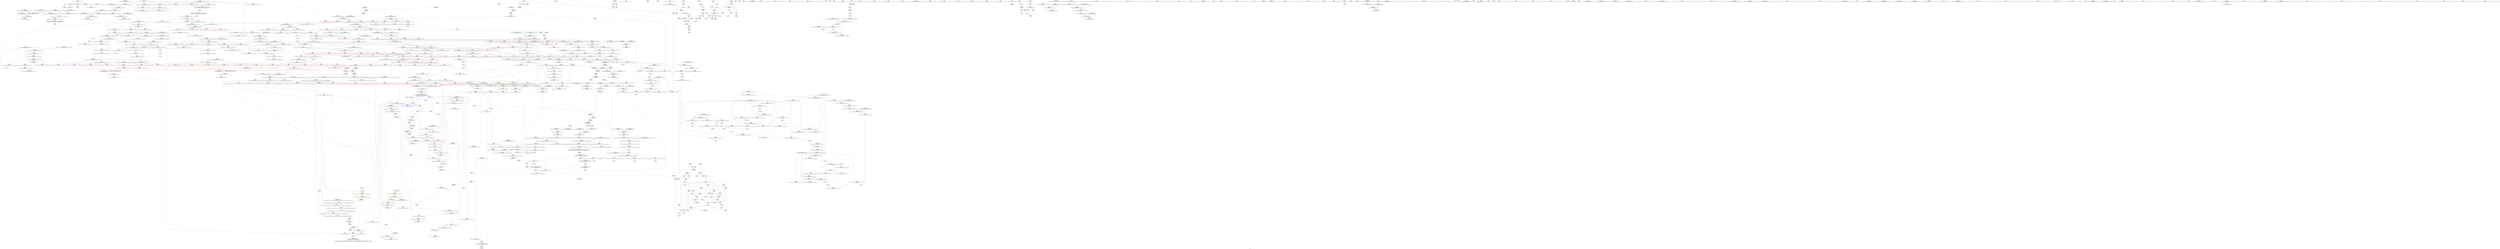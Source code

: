 digraph "SVFG" {
	label="SVFG";

	Node0x5643ea029af0 [shape=record,color=grey,label="{NodeID: 0\nNullPtr}"];
	Node0x5643ea029af0 -> Node0x5643ea07e830[style=solid];
	Node0x5643ea029af0 -> Node0x5643ea09eea0[style=solid];
	Node0x5643ea085e70 [shape=record,color=red,label="{NodeID: 443\n662\<--653\nthis1\<--this.addr\n_ZNK9__gnu_cxx5__ops15_Iter_less_iterclIPxS3_EEbT_T0_\n}"];
	Node0x5643ea07a080 [shape=record,color=green,label="{NodeID: 111\n557\<--558\n__comp.addr\<--__comp.addr_field_insensitive\n_ZSt11__sort_heapIPxN9__gnu_cxx5__ops15_Iter_less_iterEEvT_S4_RT0_\n}"];
	Node0x5643ea07a080 -> Node0x5643ea085170[style=solid];
	Node0x5643ea07a080 -> Node0x5643ea0a1360[style=solid];
	Node0x5643ea17af30 [shape=record,color=black,label="{NodeID: 1661\n822 = PHI(711, )\n}"];
	Node0x5643ea17af30 -> Node0x5643ea0981a0[style=solid];
	Node0x5643ea09b740 [shape=record,color=red,label="{NodeID: 554\n1082\<--1081\n\<--call1\n_ZSt4swapIxENSt9enable_ifIXsr6__and_ISt6__not_ISt15__is_tuple_likeIT_EESt21is_move_constructibleIS3_ESt18is_move_assignableIS3_EEE5valueEvE4typeERS3_SC_\n}"];
	Node0x5643ea09b740 -> Node0x5643ea0a4690[style=solid];
	Node0x5643ea110a40 [shape=record,color=yellow,style=double,label="{NodeID: 1329\n155V_1 = ENCHI(MR_155V_0)\npts\{857 \}\nFun[_ZNK9__gnu_cxx5__ops14_Iter_less_valclIPxxEEbT_RT0_]}"];
	Node0x5643ea110a40 -> Node0x5643ea099450[style=dashed];
	Node0x5643ea07e730 [shape=record,color=green,label="{NodeID: 222\n40\<--1399\n_GLOBAL__sub_I_IcePupil_2_1.cpp\<--_GLOBAL__sub_I_IcePupil_2_1.cpp_field_insensitive\n}"];
	Node0x5643ea07e730 -> Node0x5643ea09eda0[style=solid];
	Node0x5643ea0a1290 [shape=record,color=blue,label="{NodeID: 665\n555\<--551\n__last.addr\<--__last\n_ZSt11__sort_heapIPxN9__gnu_cxx5__ops15_Iter_less_iterEEvT_S4_RT0_\n}"];
	Node0x5643ea0a1290 -> Node0x5643ea105c90[style=dashed];
	Node0x5643ea08c380 [shape=record,color=red,label="{NodeID: 333\n147\<--15\n\<--V\n_Z4Calcv\n}"];
	Node0x5643ea08c380 -> Node0x5643ea087110[style=solid];
	Node0x5643ea0bea70 [shape=record,color=grey,label="{NodeID: 1108\n338 = Binary(337, 289, )\n}"];
	Node0x5643ea0bea70 -> Node0x5643ea096aa0[style=solid];
	Node0x5643ea076060 [shape=record,color=green,label="{NodeID: 1\n7\<--1\n__dso_handle\<--dummyObj\nGlob }"];
	Node0x5643ea085f40 [shape=record,color=red,label="{NodeID: 444\n663\<--655\n\<--__it1.addr\n_ZNK9__gnu_cxx5__ops15_Iter_less_iterclIPxS3_EEbT_T0_\n}"];
	Node0x5643ea085f40 -> Node0x5643ea0860e0[style=solid];
	Node0x5643ea07a150 [shape=record,color=green,label="{NodeID: 112\n585\<--586\n__first.addr\<--__first.addr_field_insensitive\n_ZSt11__make_heapIPxN9__gnu_cxx5__ops15_Iter_less_iterEEvT_S4_RT0_\n}"];
	Node0x5643ea07a150 -> Node0x5643ea085240[style=solid];
	Node0x5643ea07a150 -> Node0x5643ea085310[style=solid];
	Node0x5643ea07a150 -> Node0x5643ea0853e0[style=solid];
	Node0x5643ea07a150 -> Node0x5643ea0854b0[style=solid];
	Node0x5643ea07a150 -> Node0x5643ea0a1500[style=solid];
	Node0x5643ea17b0a0 [shape=record,color=black,label="{NodeID: 1662\n903 = PHI(711, )\n}"];
	Node0x5643ea17b0a0 -> Node0x5643ea099040[style=solid];
	Node0x5643ea09b810 [shape=record,color=red,label="{NodeID: 555\n1086\<--1085\n\<--call2\n_ZSt4swapIxENSt9enable_ifIXsr6__and_ISt6__not_ISt15__is_tuple_likeIT_EESt21is_move_constructibleIS3_ESt18is_move_assignableIS3_EEE5valueEvE4typeERS3_SC_\n}"];
	Node0x5643ea09b810 -> Node0x5643ea0a4760[style=solid];
	Node0x5643ea07e830 [shape=record,color=black,label="{NodeID: 223\n2\<--3\ndummyVal\<--dummyVal\n}"];
	Node0x5643ea0a1360 [shape=record,color=blue,label="{NodeID: 666\n557\<--552\n__comp.addr\<--__comp\n_ZSt11__sort_heapIPxN9__gnu_cxx5__ops15_Iter_less_iterEEvT_S4_RT0_\n}"];
	Node0x5643ea0a1360 -> Node0x5643ea085170[style=dashed];
	Node0x5643ea08c450 [shape=record,color=red,label="{NodeID: 334\n202\<--24\n\<--stdin\nmain\n}"];
	Node0x5643ea08c450 -> Node0x5643ea087380[style=solid];
	Node0x5643ea0bebf0 [shape=record,color=grey,label="{NodeID: 1109\n159 = Binary(158, 157, )\n}"];
	Node0x5643ea0bebf0 -> Node0x5643ea09f7c0[style=solid];
	Node0x5643ea0760f0 [shape=record,color=green,label="{NodeID: 2\n9\<--1\n\<--dummyObj\nCan only get source location for instruction, argument, global var or function.}"];
	Node0x5643ea086010 [shape=record,color=red,label="{NodeID: 445\n665\<--657\n\<--__it2.addr\n_ZNK9__gnu_cxx5__ops15_Iter_less_iterclIPxS3_EEbT_T0_\n}"];
	Node0x5643ea086010 -> Node0x5643ea0861b0[style=solid];
	Node0x5643ea100b70 [shape=record,color=black,label="{NodeID: 1220\nMR_8V_2 = PHI(MR_8V_1, MR_8V_3, )\npts\{19 \}\n|{<s0>26|<s1>59|<s2>60|<s3>61}}"];
	Node0x5643ea100b70:s0 -> Node0x5643ea0ace70[style=dashed,color=blue];
	Node0x5643ea100b70:s1 -> Node0x5643ea10f8d0[style=dashed,color=red];
	Node0x5643ea100b70:s2 -> Node0x5643ea10f8d0[style=dashed,color=red];
	Node0x5643ea100b70:s3 -> Node0x5643ea10f520[style=dashed,color=red];
	Node0x5643ea07a220 [shape=record,color=green,label="{NodeID: 113\n587\<--588\n__last.addr\<--__last.addr_field_insensitive\n_ZSt11__make_heapIPxN9__gnu_cxx5__ops15_Iter_less_iterEEvT_S4_RT0_\n}"];
	Node0x5643ea07a220 -> Node0x5643ea085580[style=solid];
	Node0x5643ea07a220 -> Node0x5643ea085650[style=solid];
	Node0x5643ea07a220 -> Node0x5643ea0a15d0[style=solid];
	Node0x5643ea17b1e0 [shape=record,color=black,label="{NodeID: 1663\n951 = PHI(649, )\n}"];
	Node0x5643ea09b8e0 [shape=record,color=red,label="{NodeID: 556\n1114\<--1098\n\<--__first.addr\n_ZSt16__insertion_sortIPxN9__gnu_cxx5__ops15_Iter_less_iterEEvT_S4_T0_\n}"];
	Node0x5643ea09b8e0 -> Node0x5643ea0bcbe0[style=solid];
	Node0x5643ea07e930 [shape=record,color=black,label="{NodeID: 224\n194\<--9\nmain_ret\<--\nmain\n}"];
	Node0x5643ea0a1430 [shape=record,color=blue,label="{NodeID: 667\n555\<--572\n__last.addr\<--incdec.ptr\n_ZSt11__sort_heapIPxN9__gnu_cxx5__ops15_Iter_less_iterEEvT_S4_RT0_\n}"];
	Node0x5643ea0a1430 -> Node0x5643ea084fd0[style=dashed];
	Node0x5643ea0a1430 -> Node0x5643ea0850a0[style=dashed];
	Node0x5643ea0a1430 -> Node0x5643ea105c90[style=dashed];
	Node0x5643ea08c520 [shape=record,color=red,label="{NodeID: 335\n208\<--29\n\<--stdout\nmain\n}"];
	Node0x5643ea08c520 -> Node0x5643ea087450[style=solid];
	Node0x5643ea0bed70 [shape=record,color=grey,label="{NodeID: 1110\n157 = Binary(154, 156, )\n}"];
	Node0x5643ea0bed70 -> Node0x5643ea0bebf0[style=solid];
	Node0x5643ea0763a0 [shape=record,color=green,label="{NodeID: 3\n20\<--1\n.str\<--dummyObj\nGlob }"];
	Node0x5643ea0860e0 [shape=record,color=red,label="{NodeID: 446\n664\<--663\n\<--\n_ZNK9__gnu_cxx5__ops15_Iter_less_iterclIPxS3_EEbT_T0_\n}"];
	Node0x5643ea0860e0 -> Node0x5643ea0964a0[style=solid];
	Node0x5643ea07a2f0 [shape=record,color=green,label="{NodeID: 114\n589\<--590\n__comp.addr\<--__comp.addr_field_insensitive\n_ZSt11__make_heapIPxN9__gnu_cxx5__ops15_Iter_less_iterEEvT_S4_RT0_\n}"];
	Node0x5643ea07a2f0 -> Node0x5643ea085720[style=solid];
	Node0x5643ea07a2f0 -> Node0x5643ea0a16a0[style=solid];
	Node0x5643ea17b2f0 [shape=record,color=black,label="{NodeID: 1664\n955 = PHI(649, )\n}"];
	Node0x5643ea09b9b0 [shape=record,color=red,label="{NodeID: 557\n1119\<--1098\n\<--__first.addr\n_ZSt16__insertion_sortIPxN9__gnu_cxx5__ops15_Iter_less_iterEEvT_S4_T0_\n}"];
	Node0x5643ea09b9b0 -> Node0x5643ea08aa50[style=solid];
	Node0x5643ea07ea00 [shape=record,color=black,label="{NodeID: 225\n51\<--52\n\<--_ZNSt8ios_base4InitD1Ev\nCan only get source location for instruction, argument, global var or function.}"];
	Node0x5643ea0a1500 [shape=record,color=blue,label="{NodeID: 668\n585\<--582\n__first.addr\<--__first\n_ZSt11__make_heapIPxN9__gnu_cxx5__ops15_Iter_less_iterEEvT_S4_RT0_\n}"];
	Node0x5643ea0a1500 -> Node0x5643ea085240[style=dashed];
	Node0x5643ea0a1500 -> Node0x5643ea085310[style=dashed];
	Node0x5643ea0a1500 -> Node0x5643ea0853e0[style=dashed];
	Node0x5643ea0a1500 -> Node0x5643ea0854b0[style=dashed];
	Node0x5643ea08c5f0 [shape=record,color=red,label="{NodeID: 336\n168\<--68\n\<--retval\n_Z4Calcv\n}"];
	Node0x5643ea08c5f0 -> Node0x5643ea0872b0[style=solid];
	Node0x5643ea0beef0 [shape=record,color=grey,label="{NodeID: 1111\n99 = Binary(98, 100, )\n}"];
	Node0x5643ea0beef0 -> Node0x5643ea0c7840[style=solid];
	Node0x5643ea076430 [shape=record,color=green,label="{NodeID: 4\n22\<--1\n.str.1\<--dummyObj\nGlob }"];
	Node0x5643ea0861b0 [shape=record,color=red,label="{NodeID: 447\n666\<--665\n\<--\n_ZNK9__gnu_cxx5__ops15_Iter_less_iterclIPxS3_EEbT_T0_\n}"];
	Node0x5643ea0861b0 -> Node0x5643ea0964a0[style=solid];
	Node0x5643ea07ede0 [shape=record,color=green,label="{NodeID: 115\n591\<--592\n__len\<--__len_field_insensitive\n_ZSt11__make_heapIPxN9__gnu_cxx5__ops15_Iter_less_iterEEvT_S4_RT0_\n}"];
	Node0x5643ea07ede0 -> Node0x5643ea0857f0[style=solid];
	Node0x5643ea07ede0 -> Node0x5643ea0858c0[style=solid];
	Node0x5643ea07ede0 -> Node0x5643ea0a1770[style=solid];
	Node0x5643ea17b400 [shape=record,color=black,label="{NodeID: 1665\n965 = PHI(649, )\n}"];
	Node0x5643ea09ba80 [shape=record,color=red,label="{NodeID: 558\n1128\<--1098\n\<--__first.addr\n_ZSt16__insertion_sortIPxN9__gnu_cxx5__ops15_Iter_less_iterEEvT_S4_T0_\n|{<s0>66}}"];
	Node0x5643ea09ba80:s0 -> Node0x5643ea17eb00[style=solid,color=red];
	Node0x5643ea110dc0 [shape=record,color=yellow,style=double,label="{NodeID: 1333\n8V_1 = ENCHI(MR_8V_0)\npts\{19 \}\nFun[_ZSt22__move_median_to_firstIPxN9__gnu_cxx5__ops15_Iter_less_iterEEvT_S4_S4_S4_T0_]|{<s0>48|<s1>49|<s2>50|<s3>51|<s4>52|<s5>53|<s6>54|<s7>55|<s8>56|<s9>57|<s10>58}}"];
	Node0x5643ea110dc0:s0 -> Node0x5643ea10f8d0[style=dashed,color=red];
	Node0x5643ea110dc0:s1 -> Node0x5643ea10f8d0[style=dashed,color=red];
	Node0x5643ea110dc0:s2 -> Node0x5643ea10f520[style=dashed,color=red];
	Node0x5643ea110dc0:s3 -> Node0x5643ea10f8d0[style=dashed,color=red];
	Node0x5643ea110dc0:s4 -> Node0x5643ea10f520[style=dashed,color=red];
	Node0x5643ea110dc0:s5 -> Node0x5643ea10f520[style=dashed,color=red];
	Node0x5643ea110dc0:s6 -> Node0x5643ea10f8d0[style=dashed,color=red];
	Node0x5643ea110dc0:s7 -> Node0x5643ea10f520[style=dashed,color=red];
	Node0x5643ea110dc0:s8 -> Node0x5643ea10f8d0[style=dashed,color=red];
	Node0x5643ea110dc0:s9 -> Node0x5643ea10f520[style=dashed,color=red];
	Node0x5643ea110dc0:s10 -> Node0x5643ea10f520[style=dashed,color=red];
	Node0x5643ea07eb00 [shape=record,color=black,label="{NodeID: 226\n82\<--81\nidx.ext\<--\n_Z4Calcv\n}"];
	Node0x5643ea0a15d0 [shape=record,color=blue,label="{NodeID: 669\n587\<--583\n__last.addr\<--__last\n_ZSt11__make_heapIPxN9__gnu_cxx5__ops15_Iter_less_iterEEvT_S4_RT0_\n}"];
	Node0x5643ea0a15d0 -> Node0x5643ea085580[style=dashed];
	Node0x5643ea0a15d0 -> Node0x5643ea085650[style=dashed];
	Node0x5643ea08c6c0 [shape=record,color=red,label="{NodeID: 337\n117\<--70\n\<--Cnt\n_Z4Calcv\n}"];
	Node0x5643ea08c6c0 -> Node0x5643ea0be170[style=solid];
	Node0x5643ea0bf070 [shape=record,color=grey,label="{NodeID: 1112\n869 = Binary(868, 294, )\n}"];
	Node0x5643ea0bf070 -> Node0x5643ea0a3310[style=solid];
	Node0x5643ea0764c0 [shape=record,color=green,label="{NodeID: 5\n24\<--1\nstdin\<--dummyObj\nGlob }"];
	Node0x5643ea086280 [shape=record,color=red,label="{NodeID: 448\n694\<--674\n\<--__first.addr\n_ZSt10__pop_heapIPxN9__gnu_cxx5__ops15_Iter_less_iterEEvT_S4_S4_RT0_\n|{<s0>35}}"];
	Node0x5643ea086280:s0 -> Node0x5643ea1811f0[style=solid,color=red];
	Node0x5643ea101a70 [shape=record,color=black,label="{NodeID: 1223\nMR_181V_4 = PHI(MR_181V_5, MR_181V_3, )\npts\{1007 \}\n}"];
	Node0x5643ea101a70 -> Node0x5643ea09a700[style=dashed];
	Node0x5643ea101a70 -> Node0x5643ea09a7d0[style=dashed];
	Node0x5643ea101a70 -> Node0x5643ea09a8a0[style=dashed];
	Node0x5643ea101a70 -> Node0x5643ea09a970[style=dashed];
	Node0x5643ea101a70 -> Node0x5643ea09aa40[style=dashed];
	Node0x5643ea101a70 -> Node0x5643ea09ab10[style=dashed];
	Node0x5643ea101a70 -> Node0x5643ea0a3f40[style=dashed];
	Node0x5643ea101a70 -> Node0x5643ea0a41b0[style=dashed];
	Node0x5643ea07eeb0 [shape=record,color=green,label="{NodeID: 116\n593\<--594\n__parent\<--__parent_field_insensitive\n_ZSt11__make_heapIPxN9__gnu_cxx5__ops15_Iter_less_iterEEvT_S4_RT0_\n}"];
	Node0x5643ea07eeb0 -> Node0x5643ea085990[style=solid];
	Node0x5643ea07eeb0 -> Node0x5643ea085a60[style=solid];
	Node0x5643ea07eeb0 -> Node0x5643ea085b30[style=solid];
	Node0x5643ea07eeb0 -> Node0x5643ea085c00[style=solid];
	Node0x5643ea07eeb0 -> Node0x5643ea0a1840[style=solid];
	Node0x5643ea07eeb0 -> Node0x5643ea0a19e0[style=solid];
	Node0x5643ea17b510 [shape=record,color=black,label="{NodeID: 1666\n1019 = PHI(649, )\n}"];
	Node0x5643ea09bb50 [shape=record,color=red,label="{NodeID: 559\n1135\<--1098\n\<--__first.addr\n_ZSt16__insertion_sortIPxN9__gnu_cxx5__ops15_Iter_less_iterEEvT_S4_T0_\n|{<s0>68}}"];
	Node0x5643ea09bb50:s0 -> Node0x5643ea17d250[style=solid,color=red];
	Node0x5643ea07ebd0 [shape=record,color=black,label="{NodeID: 227\n102\<--101\nidxprom\<--\n_Z4Calcv\n}"];
	Node0x5643ea0a16a0 [shape=record,color=blue,label="{NodeID: 670\n589\<--584\n__comp.addr\<--__comp\n_ZSt11__make_heapIPxN9__gnu_cxx5__ops15_Iter_less_iterEEvT_S4_RT0_\n}"];
	Node0x5643ea0a16a0 -> Node0x5643ea085720[style=dashed];
	Node0x5643ea08c790 [shape=record,color=red,label="{NodeID: 338\n126\<--70\n\<--Cnt\n_Z4Calcv\n}"];
	Node0x5643ea08c790 -> Node0x5643ea09f480[style=solid];
	Node0x5643ea0bf1f0 [shape=record,color=grey,label="{NodeID: 1113\n868 = Binary(867, 100, )\n}"];
	Node0x5643ea0bf1f0 -> Node0x5643ea0bf070[style=solid];
	Node0x5643ea076550 [shape=record,color=green,label="{NodeID: 6\n25\<--1\n.str.2\<--dummyObj\nGlob }"];
	Node0x5643ea086350 [shape=record,color=red,label="{NodeID: 449\n699\<--674\n\<--__first.addr\n_ZSt10__pop_heapIPxN9__gnu_cxx5__ops15_Iter_less_iterEEvT_S4_S4_RT0_\n|{<s0>37}}"];
	Node0x5643ea086350:s0 -> Node0x5643ea182320[style=solid,color=red];
	Node0x5643ea0f3a70 [shape=record,color=black,label="{NodeID: 1224\nMR_10V_3 = PHI(MR_10V_4, MR_10V_2, )\npts\{69 \}\n}"];
	Node0x5643ea0f3a70 -> Node0x5643ea08c5f0[style=dashed];
	Node0x5643ea07ef80 [shape=record,color=green,label="{NodeID: 117\n595\<--596\n__value\<--__value_field_insensitive\n_ZSt11__make_heapIPxN9__gnu_cxx5__ops15_Iter_less_iterEEvT_S4_RT0_\n|{|<s1>32}}"];
	Node0x5643ea07ef80 -> Node0x5643ea0a1910[style=solid];
	Node0x5643ea07ef80:s1 -> Node0x5643ea1811f0[style=solid,color=red];
	Node0x5643ea17b650 [shape=record,color=black,label="{NodeID: 1667\n1031 = PHI(649, )\n}"];
	Node0x5643ea09bc20 [shape=record,color=red,label="{NodeID: 560\n1144\<--1098\n\<--__first.addr\n_ZSt16__insertion_sortIPxN9__gnu_cxx5__ops15_Iter_less_iterEEvT_S4_T0_\n}"];
	Node0x5643ea09bc20 -> Node0x5643ea0a4b70[style=solid];
	Node0x5643ea07eca0 [shape=record,color=black,label="{NodeID: 228\n112\<--111\nconv\<--\n_Z4Calcv\n}"];
	Node0x5643ea07eca0 -> Node0x5643ea0bd870[style=solid];
	Node0x5643ea0a1770 [shape=record,color=blue,label="{NodeID: 671\n591\<--616\n__len\<--sub.ptr.div4\n_ZSt11__make_heapIPxN9__gnu_cxx5__ops15_Iter_less_iterEEvT_S4_RT0_\n}"];
	Node0x5643ea0a1770 -> Node0x5643ea0857f0[style=dashed];
	Node0x5643ea0a1770 -> Node0x5643ea0858c0[style=dashed];
	Node0x5643ea0a1770 -> Node0x5643ea0fd470[style=dashed];
	Node0x5643ea08c860 [shape=record,color=red,label="{NodeID: 339\n161\<--70\n\<--Cnt\n_Z4Calcv\n}"];
	Node0x5643ea08c860 -> Node0x5643ea0931a0[style=solid];
	Node0x5643ea0bf370 [shape=record,color=grey,label="{NodeID: 1114\n406 = Binary(404, 405, )\n}"];
	Node0x5643ea0bf370 -> Node0x5643ea0bf4f0[style=solid];
	Node0x5643ea076d90 [shape=record,color=green,label="{NodeID: 7\n27\<--1\n.str.3\<--dummyObj\nGlob }"];
	Node0x5643ea086420 [shape=record,color=red,label="{NodeID: 450\n701\<--674\n\<--__first.addr\n_ZSt10__pop_heapIPxN9__gnu_cxx5__ops15_Iter_less_iterEEvT_S4_S4_RT0_\n}"];
	Node0x5643ea086420 -> Node0x5643ea088630[style=solid];
	Node0x5643ea0f3f70 [shape=record,color=black,label="{NodeID: 1225\nMR_12V_6 = PHI(MR_12V_7, MR_12V_5, )\npts\{71 \}\n}"];
	Node0x5643ea07f050 [shape=record,color=green,label="{NodeID: 118\n597\<--598\nagg.tmp\<--agg.tmp_field_insensitive\n_ZSt11__make_heapIPxN9__gnu_cxx5__ops15_Iter_less_iterEEvT_S4_RT0_\n}"];
	Node0x5643ea17b790 [shape=record,color=black,label="{NodeID: 1668\n1077 = PHI(711, )\n}"];
	Node0x5643ea17b790 -> Node0x5643ea09b670[style=solid];
	Node0x5643ea09bcf0 [shape=record,color=red,label="{NodeID: 561\n1115\<--1100\n\<--__last.addr\n_ZSt16__insertion_sortIPxN9__gnu_cxx5__ops15_Iter_less_iterEEvT_S4_T0_\n}"];
	Node0x5643ea09bcf0 -> Node0x5643ea0bcbe0[style=solid];
	Node0x5643ea086ea0 [shape=record,color=black,label="{NodeID: 229\n123\<--122\nconv4\<--\n_Z4Calcv\n}"];
	Node0x5643ea086ea0 -> Node0x5643ea096c20[style=solid];
	Node0x5643ea0a1840 [shape=record,color=blue,label="{NodeID: 672\n593\<--620\n__parent\<--div\n_ZSt11__make_heapIPxN9__gnu_cxx5__ops15_Iter_less_iterEEvT_S4_RT0_\n}"];
	Node0x5643ea0a1840 -> Node0x5643ea085990[style=dashed];
	Node0x5643ea0a1840 -> Node0x5643ea085a60[style=dashed];
	Node0x5643ea0a1840 -> Node0x5643ea085b30[style=dashed];
	Node0x5643ea0a1840 -> Node0x5643ea085c00[style=dashed];
	Node0x5643ea0a1840 -> Node0x5643ea0a19e0[style=dashed];
	Node0x5643ea0a1840 -> Node0x5643ea0fd970[style=dashed];
	Node0x5643ea08c930 [shape=record,color=red,label="{NodeID: 340\n165\<--70\n\<--Cnt\n_Z4Calcv\n}"];
	Node0x5643ea08c930 -> Node0x5643ea09f960[style=solid];
	Node0x5643ea0bf4f0 [shape=record,color=grey,label="{NodeID: 1115\n407 = Binary(406, 289, )\n}"];
	Node0x5643ea0bf4f0 -> Node0x5643ea0c7cc0[style=solid];
	Node0x5643ea076e20 [shape=record,color=green,label="{NodeID: 8\n29\<--1\nstdout\<--dummyObj\nGlob }"];
	Node0x5643ea0864f0 [shape=record,color=red,label="{NodeID: 451\n700\<--676\n\<--__last.addr\n_ZSt10__pop_heapIPxN9__gnu_cxx5__ops15_Iter_less_iterEEvT_S4_S4_RT0_\n}"];
	Node0x5643ea0864f0 -> Node0x5643ea088560[style=solid];
	Node0x5643ea0f4470 [shape=record,color=black,label="{NodeID: 1226\nMR_14V_7 = PHI(MR_14V_8, MR_14V_5, )\npts\{73 \}\n}"];
	Node0x5643ea07f120 [shape=record,color=green,label="{NodeID: 119\n627\<--628\n_ZSt4moveIRxEONSt16remove_referenceIT_E4typeEOS2_\<--_ZSt4moveIRxEONSt16remove_referenceIT_E4typeEOS2__field_insensitive\n}"];
	Node0x5643ea17b960 [shape=record,color=black,label="{NodeID: 1669\n1081 = PHI(711, )\n}"];
	Node0x5643ea17b960 -> Node0x5643ea09b740[style=solid];
	Node0x5643ea09bdc0 [shape=record,color=red,label="{NodeID: 562\n1124\<--1100\n\<--__last.addr\n_ZSt16__insertion_sortIPxN9__gnu_cxx5__ops15_Iter_less_iterEEvT_S4_T0_\n}"];
	Node0x5643ea09bdc0 -> Node0x5643ea096920[style=solid];
	Node0x5643ea086f70 [shape=record,color=black,label="{NodeID: 230\n131\<--130\nidxprom6\<--\n_Z4Calcv\n}"];
	Node0x5643ea0a1910 [shape=record,color=blue,label="{NodeID: 673\n595\<--629\n__value\<--\n_ZSt11__make_heapIPxN9__gnu_cxx5__ops15_Iter_less_iterEEvT_S4_RT0_\n}"];
	Node0x5643ea0a1910 -> Node0x5643ea085cd0[style=dashed];
	Node0x5643ea0a1910 -> Node0x5643ea085da0[style=dashed];
	Node0x5643ea0a1910 -> Node0x5643ea0a1910[style=dashed];
	Node0x5643ea0a1910 -> Node0x5643ea0fde70[style=dashed];
	Node0x5643ea08ca00 [shape=record,color=red,label="{NodeID: 341\n98\<--72\n\<--U\n_Z4Calcv\n}"];
	Node0x5643ea08ca00 -> Node0x5643ea0beef0[style=solid];
	Node0x5643ea0bf670 [shape=record,color=grey,label="{NodeID: 1116\n704 = Binary(702, 703, )\n}"];
	Node0x5643ea0bf670 -> Node0x5643ea094ca0[style=solid];
	Node0x5643ea076eb0 [shape=record,color=green,label="{NodeID: 9\n30\<--1\n.str.4\<--dummyObj\nGlob }"];
	Node0x5643ea0865c0 [shape=record,color=red,label="{NodeID: 452\n690\<--678\n\<--__result.addr\n_ZSt10__pop_heapIPxN9__gnu_cxx5__ops15_Iter_less_iterEEvT_S4_S4_RT0_\n|{<s0>34}}"];
	Node0x5643ea0865c0:s0 -> Node0x5643ea1811f0[style=solid,color=red];
	Node0x5643ea0f4970 [shape=record,color=black,label="{NodeID: 1227\nMR_18V_5 = PHI(MR_18V_2, MR_18V_4, )\npts\{77 \}\n}"];
	Node0x5643ea07f220 [shape=record,color=green,label="{NodeID: 120\n638\<--639\n_ZSt13__adjust_heapIPxlxN9__gnu_cxx5__ops15_Iter_less_iterEEvT_T0_S5_T1_T2_\<--_ZSt13__adjust_heapIPxlxN9__gnu_cxx5__ops15_Iter_less_iterEEvT_T0_S5_T1_T2__field_insensitive\n}"];
	Node0x5643ea17baa0 [shape=record,color=black,label="{NodeID: 1670\n1085 = PHI(711, )\n}"];
	Node0x5643ea17baa0 -> Node0x5643ea09b810[style=solid];
	Node0x5643ea09be90 [shape=record,color=red,label="{NodeID: 563\n1123\<--1102\n\<--__i\n_ZSt16__insertion_sortIPxN9__gnu_cxx5__ops15_Iter_less_iterEEvT_S4_T0_\n}"];
	Node0x5643ea09be90 -> Node0x5643ea096920[style=solid];
	Node0x5643ea111250 [shape=record,color=yellow,style=double,label="{NodeID: 1338\n8V_1 = ENCHI(MR_8V_0)\npts\{19 \}\nFun[_ZSt6__sortIPxN9__gnu_cxx5__ops15_Iter_less_iterEEvT_S4_T0_]|{|<s1>14}}"];
	Node0x5643ea111250 -> Node0x5643ea109390[style=dashed];
	Node0x5643ea111250:s1 -> Node0x5643ea0f6170[style=dashed,color=red];
	Node0x5643ea087040 [shape=record,color=black,label="{NodeID: 231\n135\<--134\nconv8\<--\n_Z4Calcv\n}"];
	Node0x5643ea087040 -> Node0x5643ea0bdcf0[style=solid];
	Node0x5643ea0a19e0 [shape=record,color=blue,label="{NodeID: 674\n593\<--645\n__parent\<--dec\n_ZSt11__make_heapIPxN9__gnu_cxx5__ops15_Iter_less_iterEEvT_S4_RT0_\n}"];
	Node0x5643ea0a19e0 -> Node0x5643ea085990[style=dashed];
	Node0x5643ea0a19e0 -> Node0x5643ea085a60[style=dashed];
	Node0x5643ea0a19e0 -> Node0x5643ea085b30[style=dashed];
	Node0x5643ea0a19e0 -> Node0x5643ea085c00[style=dashed];
	Node0x5643ea0a19e0 -> Node0x5643ea0a19e0[style=dashed];
	Node0x5643ea0a19e0 -> Node0x5643ea0fd970[style=dashed];
	Node0x5643ea08cad0 [shape=record,color=red,label="{NodeID: 342\n107\<--72\n\<--U\n_Z4Calcv\n}"];
	Node0x5643ea08cad0 -> Node0x5643ea0bd9f0[style=solid];
	Node0x5643ea092d20 [shape=record,color=grey,label="{NodeID: 1117\n152 = Binary(151, 100, )\n}"];
	Node0x5643ea092d20 -> Node0x5643ea09f6f0[style=solid];
	Node0x5643ea076f40 [shape=record,color=green,label="{NodeID: 10\n32\<--1\n.str.5\<--dummyObj\nGlob }"];
	Node0x5643ea086690 [shape=record,color=red,label="{NodeID: 453\n697\<--678\n\<--__result.addr\n_ZSt10__pop_heapIPxN9__gnu_cxx5__ops15_Iter_less_iterEEvT_S4_S4_RT0_\n}"];
	Node0x5643ea086690 -> Node0x5643ea0a2130[style=solid];
	Node0x5643ea104390 [shape=record,color=black,label="{NodeID: 1228\nMR_20V_2 = PHI(MR_20V_3, MR_20V_1, )\npts\{79 \}\n}"];
	Node0x5643ea07f320 [shape=record,color=green,label="{NodeID: 121\n653\<--654\nthis.addr\<--this.addr_field_insensitive\n_ZNK9__gnu_cxx5__ops15_Iter_less_iterclIPxS3_EEbT_T0_\n}"];
	Node0x5643ea07f320 -> Node0x5643ea085e70[style=solid];
	Node0x5643ea07f320 -> Node0x5643ea0a1ab0[style=solid];
	Node0x5643ea17bbe0 [shape=record,color=black,label="{NodeID: 1671\n1129 = PHI(649, )\n}"];
	Node0x5643ea09bf60 [shape=record,color=red,label="{NodeID: 564\n1127\<--1102\n\<--__i\n_ZSt16__insertion_sortIPxN9__gnu_cxx5__ops15_Iter_less_iterEEvT_S4_T0_\n|{<s0>66}}"];
	Node0x5643ea09bf60:s0 -> Node0x5643ea17e840[style=solid,color=red];
	Node0x5643ea087110 [shape=record,color=black,label="{NodeID: 232\n148\<--147\nconv13\<--\n_Z4Calcv\n}"];
	Node0x5643ea087110 -> Node0x5643ea0c7b40[style=solid];
	Node0x5643ea0a1ab0 [shape=record,color=blue,label="{NodeID: 675\n653\<--650\nthis.addr\<--this\n_ZNK9__gnu_cxx5__ops15_Iter_less_iterclIPxS3_EEbT_T0_\n}"];
	Node0x5643ea0a1ab0 -> Node0x5643ea085e70[style=dashed];
	Node0x5643ea08cba0 [shape=record,color=red,label="{NodeID: 343\n114\<--72\n\<--U\n_Z4Calcv\n}"];
	Node0x5643ea08cba0 -> Node0x5643ea0be8f0[style=solid];
	Node0x5643ea092ea0 [shape=record,color=grey,label="{NodeID: 1118\n1351 = Binary(1350, 289, )\n}"];
	Node0x5643ea092ea0 -> Node0x5643ea0a6300[style=solid];
	Node0x5643ea077040 [shape=record,color=green,label="{NodeID: 11\n34\<--1\n.str.6\<--dummyObj\nGlob }"];
	Node0x5643ea086760 [shape=record,color=red,label="{NodeID: 454\n708\<--680\n\<--__comp.addr\n_ZSt10__pop_heapIPxN9__gnu_cxx5__ops15_Iter_less_iterEEvT_S4_S4_RT0_\n}"];
	Node0x5643ea07f3f0 [shape=record,color=green,label="{NodeID: 122\n655\<--656\n__it1.addr\<--__it1.addr_field_insensitive\n_ZNK9__gnu_cxx5__ops15_Iter_less_iterclIPxS3_EEbT_T0_\n}"];
	Node0x5643ea07f3f0 -> Node0x5643ea085f40[style=solid];
	Node0x5643ea07f3f0 -> Node0x5643ea0a1b80[style=solid];
	Node0x5643ea17bcf0 [shape=record,color=black,label="{NodeID: 1672\n1132 = PHI(711, )\n}"];
	Node0x5643ea17bcf0 -> Node0x5643ea09c440[style=solid];
	Node0x5643ea09c030 [shape=record,color=red,label="{NodeID: 565\n1131\<--1102\n\<--__i\n_ZSt16__insertion_sortIPxN9__gnu_cxx5__ops15_Iter_less_iterEEvT_S4_T0_\n|{<s0>67}}"];
	Node0x5643ea09c030:s0 -> Node0x5643ea1811f0[style=solid,color=red];
	Node0x5643ea0871e0 [shape=record,color=black,label="{NodeID: 233\n156\<--155\nconv18\<--\n_Z4Calcv\n}"];
	Node0x5643ea0871e0 -> Node0x5643ea0bed70[style=solid];
	Node0x5643ea0a1b80 [shape=record,color=blue,label="{NodeID: 676\n655\<--651\n__it1.addr\<--__it1\n_ZNK9__gnu_cxx5__ops15_Iter_less_iterclIPxS3_EEbT_T0_\n}"];
	Node0x5643ea0a1b80 -> Node0x5643ea085f40[style=dashed];
	Node0x5643ea08cc70 [shape=record,color=red,label="{NodeID: 344\n121\<--72\n\<--U\n_Z4Calcv\n}"];
	Node0x5643ea08cc70 -> Node0x5643ea096c20[style=solid];
	Node0x5643ea093020 [shape=record,color=grey,label="{NodeID: 1119\n1350 = Binary(1348, 1349, )\n}"];
	Node0x5643ea093020 -> Node0x5643ea092ea0[style=solid];
	Node0x5643ea077140 [shape=record,color=green,label="{NodeID: 12\n36\<--1\n.str.7\<--dummyObj\nGlob }"];
	Node0x5643ea086830 [shape=record,color=red,label="{NodeID: 455\n692\<--691\n\<--call\n_ZSt10__pop_heapIPxN9__gnu_cxx5__ops15_Iter_less_iterEEvT_S4_S4_RT0_\n}"];
	Node0x5643ea086830 -> Node0x5643ea0a2060[style=solid];
	Node0x5643ea07f4c0 [shape=record,color=green,label="{NodeID: 123\n657\<--658\n__it2.addr\<--__it2.addr_field_insensitive\n_ZNK9__gnu_cxx5__ops15_Iter_less_iterclIPxS3_EEbT_T0_\n}"];
	Node0x5643ea07f4c0 -> Node0x5643ea086010[style=solid];
	Node0x5643ea07f4c0 -> Node0x5643ea0a1c50[style=solid];
	Node0x5643ea17be60 [shape=record,color=black,label="{NodeID: 1673\n1139 = PHI(1196, )\n}"];
	Node0x5643ea09c100 [shape=record,color=red,label="{NodeID: 566\n1136\<--1102\n\<--__i\n_ZSt16__insertion_sortIPxN9__gnu_cxx5__ops15_Iter_less_iterEEvT_S4_T0_\n|{<s0>68}}"];
	Node0x5643ea09c100:s0 -> Node0x5643ea17d320[style=solid,color=red];
	Node0x5643ea0872b0 [shape=record,color=black,label="{NodeID: 234\n67\<--168\n_Z4Calcv_ret\<--\n_Z4Calcv\n|{<s0>11}}"];
	Node0x5643ea0872b0:s0 -> Node0x5643ea179670[style=solid,color=blue];
	Node0x5643ea0a1c50 [shape=record,color=blue,label="{NodeID: 677\n657\<--652\n__it2.addr\<--__it2\n_ZNK9__gnu_cxx5__ops15_Iter_less_iterclIPxS3_EEbT_T0_\n}"];
	Node0x5643ea0a1c50 -> Node0x5643ea086010[style=dashed];
	Node0x5643ea08cd40 [shape=record,color=red,label="{NodeID: 345\n137\<--72\n\<--U\n_Z4Calcv\n}"];
	Node0x5643ea08cd40 -> Node0x5643ea0be470[style=solid];
	Node0x5643ea0931a0 [shape=record,color=grey,label="{NodeID: 1120\n162 = Binary(161, 119, )\n}"];
	Node0x5643ea0931a0 -> Node0x5643ea09f890[style=solid];
	Node0x5643ea077240 [shape=record,color=green,label="{NodeID: 13\n39\<--1\n\<--dummyObj\nCan only get source location for instruction, argument, global var or function.}"];
	Node0x5643ea086900 [shape=record,color=red,label="{NodeID: 456\n696\<--695\n\<--call1\n_ZSt10__pop_heapIPxN9__gnu_cxx5__ops15_Iter_less_iterEEvT_S4_S4_RT0_\n}"];
	Node0x5643ea086900 -> Node0x5643ea0a2130[style=solid];
	Node0x5643ea105290 [shape=record,color=black,label="{NodeID: 1231\nMR_18V_3 = PHI(MR_18V_4, MR_18V_2, )\npts\{77 \}\n}"];
	Node0x5643ea105290 -> Node0x5643ea09f210[style=dashed];
	Node0x5643ea105290 -> Node0x5643ea0f4970[style=dashed];
	Node0x5643ea105290 -> Node0x5643ea105290[style=dashed];
	Node0x5643ea07f590 [shape=record,color=green,label="{NodeID: 124\n674\<--675\n__first.addr\<--__first.addr_field_insensitive\n_ZSt10__pop_heapIPxN9__gnu_cxx5__ops15_Iter_less_iterEEvT_S4_S4_RT0_\n}"];
	Node0x5643ea07f590 -> Node0x5643ea086280[style=solid];
	Node0x5643ea07f590 -> Node0x5643ea086350[style=solid];
	Node0x5643ea07f590 -> Node0x5643ea086420[style=solid];
	Node0x5643ea07f590 -> Node0x5643ea0a1d20[style=solid];
	Node0x5643ea17bf70 [shape=record,color=black,label="{NodeID: 1674\n1142 = PHI(711, )\n}"];
	Node0x5643ea17bf70 -> Node0x5643ea09c510[style=solid];
	Node0x5643ea09c1d0 [shape=record,color=red,label="{NodeID: 567\n1137\<--1102\n\<--__i\n_ZSt16__insertion_sortIPxN9__gnu_cxx5__ops15_Iter_less_iterEEvT_S4_T0_\n}"];
	Node0x5643ea09c1d0 -> Node0x5643ea08ab20[style=solid];
	Node0x5643ea087380 [shape=record,color=black,label="{NodeID: 235\n205\<--202\ncall\<--\nmain\n}"];
	Node0x5643ea0a1d20 [shape=record,color=blue,label="{NodeID: 678\n674\<--670\n__first.addr\<--__first\n_ZSt10__pop_heapIPxN9__gnu_cxx5__ops15_Iter_less_iterEEvT_S4_S4_RT0_\n}"];
	Node0x5643ea0a1d20 -> Node0x5643ea086280[style=dashed];
	Node0x5643ea0a1d20 -> Node0x5643ea086350[style=dashed];
	Node0x5643ea0a1d20 -> Node0x5643ea086420[style=dashed];
	Node0x5643ea08ce10 [shape=record,color=red,label="{NodeID: 346\n146\<--72\n\<--U\n_Z4Calcv\n}"];
	Node0x5643ea08ce10 -> Node0x5643ea0c7b40[style=solid];
	Node0x5643ea093320 [shape=record,color=grey,label="{NodeID: 1121\n382 = Binary(383, 381, )\n}"];
	Node0x5643ea093320 -> Node0x5643ea087ad0[style=solid];
	Node0x5643ea077340 [shape=record,color=green,label="{NodeID: 14\n90\<--1\n\<--dummyObj\nCan only get source location for instruction, argument, global var or function.|{<s0>37}}"];
	Node0x5643ea077340:s0 -> Node0x5643ea182470[style=solid,color=red];
	Node0x5643ea0869d0 [shape=record,color=red,label="{NodeID: 457\n707\<--706\n\<--call2\n_ZSt10__pop_heapIPxN9__gnu_cxx5__ops15_Iter_less_iterEEvT_S4_S4_RT0_\n|{<s0>37}}"];
	Node0x5643ea0869d0:s0 -> Node0x5643ea182710[style=solid,color=red];
	Node0x5643ea105790 [shape=record,color=black,label="{NodeID: 1232\nMR_8V_2 = PHI(MR_8V_3, MR_8V_1, )\npts\{19 \}\n|{<s0>24|<s1>30|<s2>30|<s3>30}}"];
	Node0x5643ea105790:s0 -> Node0x5643ea0acbb0[style=dashed,color=blue];
	Node0x5643ea105790:s1 -> Node0x5643ea086830[style=dashed,color=red];
	Node0x5643ea105790:s2 -> Node0x5643ea086900[style=dashed,color=red];
	Node0x5643ea105790:s3 -> Node0x5643ea0a2130[style=dashed,color=red];
	Node0x5643ea07f660 [shape=record,color=green,label="{NodeID: 125\n676\<--677\n__last.addr\<--__last.addr_field_insensitive\n_ZSt10__pop_heapIPxN9__gnu_cxx5__ops15_Iter_less_iterEEvT_S4_S4_RT0_\n}"];
	Node0x5643ea07f660 -> Node0x5643ea0864f0[style=solid];
	Node0x5643ea07f660 -> Node0x5643ea0a1df0[style=solid];
	Node0x5643ea17c0e0 [shape=record,color=black,label="{NodeID: 1675\n1210 = PHI(1293, )\n|{<s0>76}}"];
	Node0x5643ea17c0e0:s0 -> Node0x5643ea17e0f0[style=solid,color=red];
	Node0x5643ea09c2a0 [shape=record,color=red,label="{NodeID: 568\n1147\<--1102\n\<--__i\n_ZSt16__insertion_sortIPxN9__gnu_cxx5__ops15_Iter_less_iterEEvT_S4_T0_\n|{<s0>71}}"];
	Node0x5643ea09c2a0:s0 -> Node0x5643ea17de80[style=solid,color=red];
	Node0x5643ea087450 [shape=record,color=black,label="{NodeID: 236\n211\<--208\ncall1\<--\nmain\n}"];
	Node0x5643ea0a1df0 [shape=record,color=blue,label="{NodeID: 679\n676\<--671\n__last.addr\<--__last\n_ZSt10__pop_heapIPxN9__gnu_cxx5__ops15_Iter_less_iterEEvT_S4_S4_RT0_\n}"];
	Node0x5643ea0a1df0 -> Node0x5643ea0864f0[style=dashed];
	Node0x5643ea08cee0 [shape=record,color=red,label="{NodeID: 347\n151\<--72\n\<--U\n_Z4Calcv\n}"];
	Node0x5643ea08cee0 -> Node0x5643ea092d20[style=solid];
	Node0x5643ea0934a0 [shape=record,color=grey,label="{NodeID: 1122\n607 = Binary(606, 289, )\n}"];
	Node0x5643ea0934a0 -> Node0x5643ea0c7e40[style=solid];
	Node0x5643ea077440 [shape=record,color=green,label="{NodeID: 15\n100\<--1\n\<--dummyObj\nCan only get source location for instruction, argument, global var or function.}"];
	Node0x5643ea086aa0 [shape=record,color=red,label="{NodeID: 458\n716\<--713\n\<--__t.addr\n_ZSt4moveIRxEONSt16remove_referenceIT_E4typeEOS2_\n}"];
	Node0x5643ea086aa0 -> Node0x5643ea088700[style=solid];
	Node0x5643ea105c90 [shape=record,color=black,label="{NodeID: 1233\nMR_103V_3 = PHI(MR_103V_4, MR_103V_2, )\npts\{556 \}\n}"];
	Node0x5643ea105c90 -> Node0x5643ea084e30[style=dashed];
	Node0x5643ea105c90 -> Node0x5643ea084f00[style=dashed];
	Node0x5643ea105c90 -> Node0x5643ea0a1430[style=dashed];
	Node0x5643ea07f730 [shape=record,color=green,label="{NodeID: 126\n678\<--679\n__result.addr\<--__result.addr_field_insensitive\n_ZSt10__pop_heapIPxN9__gnu_cxx5__ops15_Iter_less_iterEEvT_S4_S4_RT0_\n}"];
	Node0x5643ea07f730 -> Node0x5643ea0865c0[style=solid];
	Node0x5643ea07f730 -> Node0x5643ea086690[style=solid];
	Node0x5643ea07f730 -> Node0x5643ea0a1ec0[style=solid];
	Node0x5643ea17c220 [shape=record,color=black,label="{NodeID: 1676\n1214 = PHI(1293, )\n|{<s0>76}}"];
	Node0x5643ea17c220:s0 -> Node0x5643ea17e1c0[style=solid,color=red];
	Node0x5643ea09c370 [shape=record,color=red,label="{NodeID: 569\n1156\<--1102\n\<--__i\n_ZSt16__insertion_sortIPxN9__gnu_cxx5__ops15_Iter_less_iterEEvT_S4_T0_\n}"];
	Node0x5643ea09c370 -> Node0x5643ea08abf0[style=solid];
	Node0x5643ea087520 [shape=record,color=black,label="{NodeID: 237\n231\<--230\nidxprom\<--\nmain\n}"];
	Node0x5643ea0a1ec0 [shape=record,color=blue,label="{NodeID: 680\n678\<--672\n__result.addr\<--__result\n_ZSt10__pop_heapIPxN9__gnu_cxx5__ops15_Iter_less_iterEEvT_S4_S4_RT0_\n}"];
	Node0x5643ea0a1ec0 -> Node0x5643ea0865c0[style=dashed];
	Node0x5643ea0a1ec0 -> Node0x5643ea086690[style=dashed];
	Node0x5643ea08cfb0 [shape=record,color=red,label="{NodeID: 348\n158\<--72\n\<--U\n_Z4Calcv\n}"];
	Node0x5643ea08cfb0 -> Node0x5643ea0bebf0[style=solid];
	Node0x5643ea093620 [shape=record,color=grey,label="{NodeID: 1123\n606 = Binary(604, 605, )\n}"];
	Node0x5643ea093620 -> Node0x5643ea0934a0[style=solid];
	Node0x5643ea077540 [shape=record,color=green,label="{NodeID: 16\n119\<--1\n\<--dummyObj\nCan only get source location for instruction, argument, global var or function.}"];
	Node0x5643ea086b70 [shape=record,color=red,label="{NodeID: 459\n760\<--725\n\<--__first.addr\n_ZSt13__adjust_heapIPxlxN9__gnu_cxx5__ops15_Iter_less_iterEEvT_T0_S5_T1_T2_\n}"];
	Node0x5643ea086b70 -> Node0x5643ea08b340[style=solid];
	Node0x5643ea07f800 [shape=record,color=green,label="{NodeID: 127\n680\<--681\n__comp.addr\<--__comp.addr_field_insensitive\n_ZSt10__pop_heapIPxN9__gnu_cxx5__ops15_Iter_less_iterEEvT_S4_S4_RT0_\n}"];
	Node0x5643ea07f800 -> Node0x5643ea086760[style=solid];
	Node0x5643ea07f800 -> Node0x5643ea0a1f90[style=solid];
	Node0x5643ea17c360 [shape=record,color=black,label="{NodeID: 1677\n1216 = PHI(1268, )\n}"];
	Node0x5643ea17c360 -> Node0x5643ea088a40[style=solid];
	Node0x5643ea09c440 [shape=record,color=red,label="{NodeID: 570\n1133\<--1132\n\<--call3\n_ZSt16__insertion_sortIPxN9__gnu_cxx5__ops15_Iter_less_iterEEvT_S4_T0_\n}"];
	Node0x5643ea09c440 -> Node0x5643ea0a4aa0[style=solid];
	Node0x5643ea0875f0 [shape=record,color=black,label="{NodeID: 238\n285\<--283\nsub.ptr.lhs.cast\<--\n_ZSt6__sortIPxN9__gnu_cxx5__ops15_Iter_less_iterEEvT_S4_T0_\n}"];
	Node0x5643ea0875f0 -> Node0x5643ea095120[style=solid];
	Node0x5643ea0a1f90 [shape=record,color=blue,label="{NodeID: 681\n680\<--673\n__comp.addr\<--__comp\n_ZSt10__pop_heapIPxN9__gnu_cxx5__ops15_Iter_less_iterEEvT_S4_S4_RT0_\n}"];
	Node0x5643ea0a1f90 -> Node0x5643ea086760[style=dashed];
	Node0x5643ea08d080 [shape=record,color=red,label="{NodeID: 349\n93\<--74\n\<--i\n_Z4Calcv\n}"];
	Node0x5643ea08d080 -> Node0x5643ea0c8a40[style=solid];
	Node0x5643ea0937a0 [shape=record,color=grey,label="{NodeID: 1124\n620 = Binary(619, 294, )\n}"];
	Node0x5643ea0937a0 -> Node0x5643ea0a1840[style=solid];
	Node0x5643ea077640 [shape=record,color=green,label="{NodeID: 17\n289\<--1\n\<--dummyObj\nCan only get source location for instruction, argument, global var or function.}"];
	Node0x5643ea086c40 [shape=record,color=red,label="{NodeID: 460\n763\<--725\n\<--__first.addr\n_ZSt13__adjust_heapIPxlxN9__gnu_cxx5__ops15_Iter_less_iterEEvT_T0_S5_T1_T2_\n}"];
	Node0x5643ea086c40 -> Node0x5643ea08b410[style=solid];
	Node0x5643ea07f8d0 [shape=record,color=green,label="{NodeID: 128\n682\<--683\n__value\<--__value_field_insensitive\n_ZSt10__pop_heapIPxN9__gnu_cxx5__ops15_Iter_less_iterEEvT_S4_S4_RT0_\n|{|<s1>36}}"];
	Node0x5643ea07f8d0 -> Node0x5643ea0a2060[style=solid];
	Node0x5643ea07f8d0:s1 -> Node0x5643ea1811f0[style=solid,color=red];
	Node0x5643ea17c4a0 [shape=record,color=black,label="{NodeID: 1678\n1232 = PHI(711, )\n}"];
	Node0x5643ea17c4a0 -> Node0x5643ea09d3b0[style=solid];
	Node0x5643ea09c510 [shape=record,color=red,label="{NodeID: 571\n1143\<--1142\n\<--call6\n_ZSt16__insertion_sortIPxN9__gnu_cxx5__ops15_Iter_less_iterEEvT_S4_T0_\n}"];
	Node0x5643ea09c510 -> Node0x5643ea0a4b70[style=solid];
	Node0x5643ea0876c0 [shape=record,color=black,label="{NodeID: 239\n286\<--284\nsub.ptr.rhs.cast\<--\n_ZSt6__sortIPxN9__gnu_cxx5__ops15_Iter_less_iterEEvT_S4_T0_\n}"];
	Node0x5643ea0876c0 -> Node0x5643ea095120[style=solid];
	Node0x5643ea0a2060 [shape=record,color=blue,label="{NodeID: 682\n682\<--692\n__value\<--\n_ZSt10__pop_heapIPxN9__gnu_cxx5__ops15_Iter_less_iterEEvT_S4_S4_RT0_\n}"];
	Node0x5643ea0a2060 -> Node0x5643ea086900[style=dashed];
	Node0x5643ea0a2060 -> Node0x5643ea0869d0[style=dashed];
	Node0x5643ea08d150 [shape=record,color=red,label="{NodeID: 350\n101\<--74\n\<--i\n_Z4Calcv\n}"];
	Node0x5643ea08d150 -> Node0x5643ea07ebd0[style=solid];
	Node0x5643ea093920 [shape=record,color=grey,label="{NodeID: 1125\n616 = Binary(615, 289, )\n}"];
	Node0x5643ea093920 -> Node0x5643ea0a1770[style=solid];
	Node0x5643ea077740 [shape=record,color=green,label="{NodeID: 18\n294\<--1\n\<--dummyObj\nCan only get source location for instruction, argument, global var or function.}"];
	Node0x5643ea086d10 [shape=record,color=red,label="{NodeID: 461\n773\<--725\n\<--__first.addr\n_ZSt13__adjust_heapIPxlxN9__gnu_cxx5__ops15_Iter_less_iterEEvT_T0_S5_T1_T2_\n}"];
	Node0x5643ea086d10 -> Node0x5643ea08b4e0[style=solid];
	Node0x5643ea106b90 [shape=record,color=black,label="{NodeID: 1236\nMR_8V_3 = PHI(MR_8V_2, MR_8V_1, )\npts\{19 \}\n|{<s0>85}}"];
	Node0x5643ea106b90:s0 -> Node0x5643ea1020d0[style=dashed,color=blue];
	Node0x5643ea07f9a0 [shape=record,color=green,label="{NodeID: 129\n684\<--685\nagg.tmp\<--agg.tmp_field_insensitive\n_ZSt10__pop_heapIPxN9__gnu_cxx5__ops15_Iter_less_iterEEvT_S4_S4_RT0_\n}"];
	Node0x5643ea17c5e0 [shape=record,color=black,label="{NodeID: 1679\n1242 = PHI(1379, )\n}"];
	Node0x5643ea09c5e0 [shape=record,color=red,label="{NodeID: 572\n1180\<--1166\n\<--__first.addr\n_ZSt26__unguarded_insertion_sortIPxN9__gnu_cxx5__ops15_Iter_less_iterEEvT_S4_T0_\n}"];
	Node0x5643ea09c5e0 -> Node0x5643ea0a4eb0[style=solid];
	Node0x5643ea087790 [shape=record,color=black,label="{NodeID: 240\n335\<--333\nsub.ptr.lhs.cast\<--\n_ZSt16__introsort_loopIPxlN9__gnu_cxx5__ops15_Iter_less_iterEEvT_S4_T0_T1_\n}"];
	Node0x5643ea087790 -> Node0x5643ea0be770[style=solid];
	Node0x5643ea0a2130 [shape=record,color=blue,label="{NodeID: 683\n697\<--696\n\<--\n_ZSt10__pop_heapIPxN9__gnu_cxx5__ops15_Iter_less_iterEEvT_S4_S4_RT0_\n|{|<s1>37}}"];
	Node0x5643ea0a2130 -> Node0x5643ea0869d0[style=dashed];
	Node0x5643ea0a2130:s1 -> Node0x5643ea0f8e70[style=dashed,color=red];
	Node0x5643ea08d220 [shape=record,color=red,label="{NodeID: 351\n130\<--74\n\<--i\n_Z4Calcv\n}"];
	Node0x5643ea08d220 -> Node0x5643ea086f70[style=solid];
	Node0x5643ea093aa0 [shape=record,color=grey,label="{NodeID: 1126\n615 = Binary(613, 614, )\n}"];
	Node0x5643ea093aa0 -> Node0x5643ea093920[style=solid];
	Node0x5643ea077840 [shape=record,color=green,label="{NodeID: 19\n340\<--1\n\<--dummyObj\nCan only get source location for instruction, argument, global var or function.}"];
	Node0x5643ea086de0 [shape=record,color=red,label="{NodeID: 462\n778\<--725\n\<--__first.addr\n_ZSt13__adjust_heapIPxlxN9__gnu_cxx5__ops15_Iter_less_iterEEvT_T0_S5_T1_T2_\n}"];
	Node0x5643ea086de0 -> Node0x5643ea08b5b0[style=solid];
	Node0x5643ea107090 [shape=record,color=black,label="{NodeID: 1237\nMR_8V_3 = PHI(MR_8V_6, MR_8V_1, )\npts\{19 \}\n|{|<s2>66|<s3>68|<s4>71|<s5>71}}"];
	Node0x5643ea107090 -> Node0x5643ea09c440[style=dashed];
	Node0x5643ea107090 -> Node0x5643ea0fa270[style=dashed];
	Node0x5643ea107090:s2 -> Node0x5643ea10f8d0[style=dashed,color=red];
	Node0x5643ea107090:s3 -> Node0x5643ea10c3d0[style=dashed,color=red];
	Node0x5643ea107090:s4 -> Node0x5643ea09d3b0[style=dashed,color=red];
	Node0x5643ea107090:s5 -> Node0x5643ea0f3350[style=dashed,color=red];
	Node0x5643ea07fa70 [shape=record,color=green,label="{NodeID: 130\n713\<--714\n__t.addr\<--__t.addr_field_insensitive\n_ZSt4moveIRxEONSt16remove_referenceIT_E4typeEOS2_\n}"];
	Node0x5643ea07fa70 -> Node0x5643ea086aa0[style=solid];
	Node0x5643ea07fa70 -> Node0x5643ea0a2200[style=solid];
	Node0x5643ea17c6f0 [shape=record,color=black,label="{NodeID: 1680\n1247 = PHI(711, )\n}"];
	Node0x5643ea17c6f0 -> Node0x5643ea09d480[style=solid];
	Node0x5643ea09c6b0 [shape=record,color=red,label="{NodeID: 573\n1184\<--1168\n\<--__last.addr\n_ZSt26__unguarded_insertion_sortIPxN9__gnu_cxx5__ops15_Iter_less_iterEEvT_S4_T0_\n}"];
	Node0x5643ea09c6b0 -> Node0x5643ea0c91c0[style=solid];
	Node0x5643ea111b70 [shape=record,color=yellow,style=double,label="{NodeID: 1348\n120V_1 = ENCHI(MR_120V_0)\npts\{683 732 857 1073 1105 1227 \}\nFun[_ZSt11__make_heapIPxN9__gnu_cxx5__ops15_Iter_less_iterEEvT_S4_RT0_]}"];
	Node0x5643ea111b70 -> Node0x5643ea085cd0[style=dashed];
	Node0x5643ea111b70 -> Node0x5643ea085da0[style=dashed];
	Node0x5643ea087860 [shape=record,color=black,label="{NodeID: 241\n336\<--334\nsub.ptr.rhs.cast\<--\n_ZSt16__introsort_loopIPxlN9__gnu_cxx5__ops15_Iter_less_iterEEvT_S4_T0_T1_\n}"];
	Node0x5643ea087860 -> Node0x5643ea0be770[style=solid];
	Node0x5643ea0a2200 [shape=record,color=blue,label="{NodeID: 684\n713\<--712\n__t.addr\<--__t\n_ZSt4moveIRxEONSt16remove_referenceIT_E4typeEOS2_\n}"];
	Node0x5643ea0a2200 -> Node0x5643ea086aa0[style=dashed];
	Node0x5643ea08d2f0 [shape=record,color=red,label="{NodeID: 352\n141\<--74\n\<--i\n_Z4Calcv\n}"];
	Node0x5643ea08d2f0 -> Node0x5643ea0be5f0[style=solid];
	Node0x5643ea093c20 [shape=record,color=grey,label="{NodeID: 1127\n619 = Binary(618, 294, )\n}"];
	Node0x5643ea093c20 -> Node0x5643ea0937a0[style=solid];
	Node0x5643ea077940 [shape=record,color=green,label="{NodeID: 20\n354\<--1\n\<--dummyObj\nCan only get source location for instruction, argument, global var or function.}"];
	Node0x5643ea096d50 [shape=record,color=red,label="{NodeID: 463\n799\<--725\n\<--__first.addr\n_ZSt13__adjust_heapIPxlxN9__gnu_cxx5__ops15_Iter_less_iterEEvT_T0_S5_T1_T2_\n}"];
	Node0x5643ea096d50 -> Node0x5643ea08b680[style=solid];
	Node0x5643ea07fb40 [shape=record,color=green,label="{NodeID: 131\n723\<--724\n__comp\<--__comp_field_insensitive\n_ZSt13__adjust_heapIPxlxN9__gnu_cxx5__ops15_Iter_less_iterEEvT_T0_S5_T1_T2_\n|{<s0>38|<s1>41}}"];
	Node0x5643ea07fb40:s0 -> Node0x5643ea17e770[style=solid,color=red];
	Node0x5643ea07fb40:s1 -> Node0x5643ea17ee80[style=solid,color=red];
	Node0x5643ea17c860 [shape=record,color=black,label="{NodeID: 1681\n1257 = PHI(711, )\n}"];
	Node0x5643ea17c860 -> Node0x5643ea09d550[style=solid];
	Node0x5643ea09c780 [shape=record,color=red,label="{NodeID: 574\n1183\<--1170\n\<--__i\n_ZSt26__unguarded_insertion_sortIPxN9__gnu_cxx5__ops15_Iter_less_iterEEvT_S4_T0_\n}"];
	Node0x5643ea09c780 -> Node0x5643ea0c91c0[style=solid];
	Node0x5643ea087930 [shape=record,color=black,label="{NodeID: 242\n380\<--376\ncast\<--\n_ZSt4__lgl\n}"];
	Node0x5643ea0a22d0 [shape=record,color=blue,label="{NodeID: 685\n725\<--719\n__first.addr\<--__first\n_ZSt13__adjust_heapIPxlxN9__gnu_cxx5__ops15_Iter_less_iterEEvT_T0_S5_T1_T2_\n}"];
	Node0x5643ea0a22d0 -> Node0x5643ea086b70[style=dashed];
	Node0x5643ea0a22d0 -> Node0x5643ea086c40[style=dashed];
	Node0x5643ea0a22d0 -> Node0x5643ea086d10[style=dashed];
	Node0x5643ea0a22d0 -> Node0x5643ea086de0[style=dashed];
	Node0x5643ea0a22d0 -> Node0x5643ea096d50[style=dashed];
	Node0x5643ea0a22d0 -> Node0x5643ea096e20[style=dashed];
	Node0x5643ea0a22d0 -> Node0x5643ea096ef0[style=dashed];
	Node0x5643ea08d3c0 [shape=record,color=red,label="{NodeID: 353\n110\<--76\n\<--K\n_Z4Calcv\n}"];
	Node0x5643ea08d3c0 -> Node0x5643ea0bd870[style=solid];
	Node0x5643ea093da0 [shape=record,color=grey,label="{NodeID: 1128\n237 = Binary(236, 119, )\n}"];
	Node0x5643ea093da0 -> Node0x5643ea09fe40[style=solid];
	Node0x5643ea077a40 [shape=record,color=green,label="{NodeID: 21\n377\<--1\n\<--dummyObj\nCan only get source location for instruction, argument, global var or function.}"];
	Node0x5643ea096e20 [shape=record,color=red,label="{NodeID: 464\n805\<--725\n\<--__first.addr\n_ZSt13__adjust_heapIPxlxN9__gnu_cxx5__ops15_Iter_less_iterEEvT_T0_S5_T1_T2_\n}"];
	Node0x5643ea096e20 -> Node0x5643ea08b750[style=solid];
	Node0x5643ea07fc10 [shape=record,color=green,label="{NodeID: 132\n725\<--726\n__first.addr\<--__first.addr_field_insensitive\n_ZSt13__adjust_heapIPxlxN9__gnu_cxx5__ops15_Iter_less_iterEEvT_T0_S5_T1_T2_\n}"];
	Node0x5643ea07fc10 -> Node0x5643ea086b70[style=solid];
	Node0x5643ea07fc10 -> Node0x5643ea086c40[style=solid];
	Node0x5643ea07fc10 -> Node0x5643ea086d10[style=solid];
	Node0x5643ea07fc10 -> Node0x5643ea086de0[style=solid];
	Node0x5643ea07fc10 -> Node0x5643ea096d50[style=solid];
	Node0x5643ea07fc10 -> Node0x5643ea096e20[style=solid];
	Node0x5643ea07fc10 -> Node0x5643ea096ef0[style=solid];
	Node0x5643ea07fc10 -> Node0x5643ea0a22d0[style=solid];
	Node0x5643ea17c9a0 [shape=record,color=black,label="{NodeID: 1682\n1282 = PHI(1324, )\n|{<s0>84}}"];
	Node0x5643ea17c9a0:s0 -> Node0x5643ea17e360[style=solid,color=red];
	Node0x5643ea09c850 [shape=record,color=red,label="{NodeID: 575\n1187\<--1170\n\<--__i\n_ZSt26__unguarded_insertion_sortIPxN9__gnu_cxx5__ops15_Iter_less_iterEEvT_S4_T0_\n|{<s0>73}}"];
	Node0x5643ea09c850:s0 -> Node0x5643ea17de80[style=solid,color=red];
	Node0x5643ea087a00 [shape=record,color=black,label="{NodeID: 243\n381\<--376\nconv\<--\n_ZSt4__lgl\n}"];
	Node0x5643ea087a00 -> Node0x5643ea093320[style=solid];
	Node0x5643ea0a23a0 [shape=record,color=blue,label="{NodeID: 686\n727\<--720\n__holeIndex.addr\<--__holeIndex\n_ZSt13__adjust_heapIPxlxN9__gnu_cxx5__ops15_Iter_less_iterEEvT_T0_S5_T1_T2_\n}"];
	Node0x5643ea0a23a0 -> Node0x5643ea096fc0[style=dashed];
	Node0x5643ea0a23a0 -> Node0x5643ea097090[style=dashed];
	Node0x5643ea0a23a0 -> Node0x5643ea097160[style=dashed];
	Node0x5643ea0a23a0 -> Node0x5643ea097230[style=dashed];
	Node0x5643ea0a23a0 -> Node0x5643ea0a2a20[style=dashed];
	Node0x5643ea0a23a0 -> Node0x5643ea0a2c90[style=dashed];
	Node0x5643ea0a23a0 -> Node0x5643ea0fed70[style=dashed];
	Node0x5643ea08d490 [shape=record,color=red,label="{NodeID: 354\n154\<--78\n\<--K16\n_Z4Calcv\n}"];
	Node0x5643ea08d490 -> Node0x5643ea0bed70[style=solid];
	Node0x5643ea093f20 [shape=record,color=grey,label="{NodeID: 1129\n765 = Binary(764, 100, )\n}"];
	Node0x5643ea077b40 [shape=record,color=green,label="{NodeID: 22\n383\<--1\n\<--dummyObj\nCan only get source location for instruction, argument, global var or function.}"];
	Node0x5643ea096ef0 [shape=record,color=red,label="{NodeID: 465\n819\<--725\n\<--__first.addr\n_ZSt13__adjust_heapIPxlxN9__gnu_cxx5__ops15_Iter_less_iterEEvT_T0_S5_T1_T2_\n|{<s0>44}}"];
	Node0x5643ea096ef0:s0 -> Node0x5643ea182b90[style=solid,color=red];
	Node0x5643ea107f90 [shape=record,color=black,label="{NodeID: 1240\nMR_183V_5 = PHI(MR_183V_6, MR_183V_4, )\npts\{1009 \}\n}"];
	Node0x5643ea107f90 -> Node0x5643ea09abe0[style=dashed];
	Node0x5643ea107f90 -> Node0x5643ea09acb0[style=dashed];
	Node0x5643ea107f90 -> Node0x5643ea09ad80[style=dashed];
	Node0x5643ea107f90 -> Node0x5643ea09ae50[style=dashed];
	Node0x5643ea107f90 -> Node0x5643ea09af20[style=dashed];
	Node0x5643ea107f90 -> Node0x5643ea0a4010[style=dashed];
	Node0x5643ea107f90 -> Node0x5643ea0a40e0[style=dashed];
	Node0x5643ea07fce0 [shape=record,color=green,label="{NodeID: 133\n727\<--728\n__holeIndex.addr\<--__holeIndex.addr_field_insensitive\n_ZSt13__adjust_heapIPxlxN9__gnu_cxx5__ops15_Iter_less_iterEEvT_T0_S5_T1_T2_\n}"];
	Node0x5643ea07fce0 -> Node0x5643ea096fc0[style=solid];
	Node0x5643ea07fce0 -> Node0x5643ea097090[style=solid];
	Node0x5643ea07fce0 -> Node0x5643ea097160[style=solid];
	Node0x5643ea07fce0 -> Node0x5643ea097230[style=solid];
	Node0x5643ea07fce0 -> Node0x5643ea097300[style=solid];
	Node0x5643ea07fce0 -> Node0x5643ea0a23a0[style=solid];
	Node0x5643ea07fce0 -> Node0x5643ea0a2a20[style=solid];
	Node0x5643ea07fce0 -> Node0x5643ea0a2c90[style=solid];
	Node0x5643ea17cae0 [shape=record,color=black,label="{NodeID: 1683\n1286 = PHI(1324, )\n|{<s0>84}}"];
	Node0x5643ea17cae0:s0 -> Node0x5643ea17e430[style=solid,color=red];
	Node0x5643ea09c920 [shape=record,color=red,label="{NodeID: 576\n1191\<--1170\n\<--__i\n_ZSt26__unguarded_insertion_sortIPxN9__gnu_cxx5__ops15_Iter_less_iterEEvT_S4_T0_\n}"];
	Node0x5643ea09c920 -> Node0x5643ea08acc0[style=solid];
	Node0x5643ea087ad0 [shape=record,color=black,label="{NodeID: 244\n370\<--382\n_ZSt4__lgl_ret\<--sub\n_ZSt4__lgl\n|{<s0>13}}"];
	Node0x5643ea087ad0:s0 -> Node0x5643ea179930[style=solid,color=blue];
	Node0x5643ea0a2470 [shape=record,color=blue,label="{NodeID: 687\n729\<--721\n__len.addr\<--__len\n_ZSt13__adjust_heapIPxlxN9__gnu_cxx5__ops15_Iter_less_iterEEvT_T0_S5_T1_T2_\n}"];
	Node0x5643ea0a2470 -> Node0x5643ea0973d0[style=dashed];
	Node0x5643ea0a2470 -> Node0x5643ea0974a0[style=dashed];
	Node0x5643ea0a2470 -> Node0x5643ea097570[style=dashed];
	Node0x5643ea08d560 [shape=record,color=red,label="{NodeID: 355\n104\<--103\n\<--arrayidx\n_Z4Calcv\n}"];
	Node0x5643ea08d560 -> Node0x5643ea0c7840[style=solid];
	Node0x5643ea0940a0 [shape=record,color=grey,label="{NodeID: 1130\n770 = Binary(769, 354, )\n}"];
	Node0x5643ea0940a0 -> Node0x5643ea0a2880[style=solid];
	Node0x5643ea077c40 [shape=record,color=green,label="{NodeID: 23\n885\<--1\n\<--dummyObj\nCan only get source location for instruction, argument, global var or function.}"];
	Node0x5643ea096fc0 [shape=record,color=red,label="{NodeID: 466\n745\<--727\n\<--__holeIndex.addr\n_ZSt13__adjust_heapIPxlxN9__gnu_cxx5__ops15_Iter_less_iterEEvT_T0_S5_T1_T2_\n}"];
	Node0x5643ea096fc0 -> Node0x5643ea0a2610[style=solid];
	Node0x5643ea07fdb0 [shape=record,color=green,label="{NodeID: 134\n729\<--730\n__len.addr\<--__len.addr_field_insensitive\n_ZSt13__adjust_heapIPxlxN9__gnu_cxx5__ops15_Iter_less_iterEEvT_T0_S5_T1_T2_\n}"];
	Node0x5643ea07fdb0 -> Node0x5643ea0973d0[style=solid];
	Node0x5643ea07fdb0 -> Node0x5643ea0974a0[style=solid];
	Node0x5643ea07fdb0 -> Node0x5643ea097570[style=solid];
	Node0x5643ea07fdb0 -> Node0x5643ea0a2470[style=solid];
	Node0x5643ea17cc20 [shape=record,color=black,label="{NodeID: 1684\n1288 = PHI(1324, )\n|{<s0>84}}"];
	Node0x5643ea17cc20:s0 -> Node0x5643ea17e500[style=solid,color=red];
	Node0x5643ea09c9f0 [shape=record,color=red,label="{NodeID: 577\n1209\<--1200\n\<--__first.addr\n_ZSt13move_backwardIPxS0_ET0_T_S2_S1_\n|{<s0>74}}"];
	Node0x5643ea09c9f0:s0 -> Node0x5643ea17d4c0[style=solid,color=red];
	Node0x5643ea087ba0 [shape=record,color=black,label="{NodeID: 245\n404\<--402\nsub.ptr.lhs.cast\<--\n_ZSt22__final_insertion_sortIPxN9__gnu_cxx5__ops15_Iter_less_iterEEvT_S4_T0_\n}"];
	Node0x5643ea087ba0 -> Node0x5643ea0bf370[style=solid];
	Node0x5643ea0a2540 [shape=record,color=blue,label="{NodeID: 688\n731\<--722\n__value.addr\<--__value\n_ZSt13__adjust_heapIPxlxN9__gnu_cxx5__ops15_Iter_less_iterEEvT_T0_S5_T1_T2_\n}"];
	Node0x5643ea0a2540 -> Node0x5643ea098000[style=dashed];
	Node0x5643ea0a2540 -> Node0x5643ea0980d0[style=dashed];
	Node0x5643ea0a2540 -> Node0x5643ea0981a0[style=dashed];
	Node0x5643ea08d630 [shape=record,color=red,label="{NodeID: 356\n133\<--132\n\<--arrayidx7\n_Z4Calcv\n}"];
	Node0x5643ea08d630 -> Node0x5643ea0bdcf0[style=solid];
	Node0x5643ea094220 [shape=record,color=grey,label="{NodeID: 1131\n792 = Binary(791, 294, )\n}"];
	Node0x5643ea094220 -> Node0x5643ea0c8440[style=solid];
	Node0x5643ea077d40 [shape=record,color=green,label="{NodeID: 24\n1316\<--1\n\<--dummyObj\nCan only get source location for instruction, argument, global var or function.}"];
	Node0x5643ea097090 [shape=record,color=red,label="{NodeID: 467\n747\<--727\n\<--__holeIndex.addr\n_ZSt13__adjust_heapIPxlxN9__gnu_cxx5__ops15_Iter_less_iterEEvT_T0_S5_T1_T2_\n}"];
	Node0x5643ea097090 -> Node0x5643ea0a26e0[style=solid];
	Node0x5643ea07fe80 [shape=record,color=green,label="{NodeID: 135\n731\<--732\n__value.addr\<--__value.addr_field_insensitive\n_ZSt13__adjust_heapIPxlxN9__gnu_cxx5__ops15_Iter_less_iterEEvT_T0_S5_T1_T2_\n|{|<s1>43}}"];
	Node0x5643ea07fe80 -> Node0x5643ea0a2540[style=solid];
	Node0x5643ea07fe80:s1 -> Node0x5643ea1811f0[style=solid,color=red];
	Node0x5643ea17cd60 [shape=record,color=black,label="{NodeID: 1685\n1289 = PHI(1300, )\n}"];
	Node0x5643ea17cd60 -> Node0x5643ea088b10[style=solid];
	Node0x5643ea09cac0 [shape=record,color=red,label="{NodeID: 578\n1213\<--1202\n\<--__last.addr\n_ZSt13move_backwardIPxS0_ET0_T_S2_S1_\n|{<s0>75}}"];
	Node0x5643ea09cac0:s0 -> Node0x5643ea17d4c0[style=solid,color=red];
	Node0x5643ea087c70 [shape=record,color=black,label="{NodeID: 246\n405\<--403\nsub.ptr.rhs.cast\<--\n_ZSt22__final_insertion_sortIPxN9__gnu_cxx5__ops15_Iter_less_iterEEvT_S4_T0_\n}"];
	Node0x5643ea087c70 -> Node0x5643ea0bf370[style=solid];
	Node0x5643ea0a2610 [shape=record,color=blue,label="{NodeID: 689\n733\<--745\n__topIndex\<--\n_ZSt13__adjust_heapIPxlxN9__gnu_cxx5__ops15_Iter_less_iterEEvT_T0_S5_T1_T2_\n}"];
	Node0x5643ea0a2610 -> Node0x5643ea097640[style=dashed];
	Node0x5643ea08d700 [shape=record,color=red,label="{NodeID: 357\n183\<--173\n\<--__first.addr\n_ZSt4sortIPxEvT_S1_\n|{<s0>5}}"];
	Node0x5643ea08d700:s0 -> Node0x5643ea17fef0[style=solid,color=red];
	Node0x5643ea0943a0 [shape=record,color=grey,label="{NodeID: 1132\n791 = Binary(790, 294, )\n}"];
	Node0x5643ea0943a0 -> Node0x5643ea094220[style=solid];
	Node0x5643ea077e40 [shape=record,color=green,label="{NodeID: 25\n4\<--6\n_ZStL8__ioinit\<--_ZStL8__ioinit_field_insensitive\nGlob }"];
	Node0x5643ea077e40 -> Node0x5643ea089330[style=solid];
	Node0x5643ea097160 [shape=record,color=red,label="{NodeID: 468\n779\<--727\n\<--__holeIndex.addr\n_ZSt13__adjust_heapIPxlxN9__gnu_cxx5__ops15_Iter_less_iterEEvT_T0_S5_T1_T2_\n}"];
	Node0x5643ea07ff50 [shape=record,color=green,label="{NodeID: 136\n733\<--734\n__topIndex\<--__topIndex_field_insensitive\n_ZSt13__adjust_heapIPxlxN9__gnu_cxx5__ops15_Iter_less_iterEEvT_T0_S5_T1_T2_\n}"];
	Node0x5643ea07ff50 -> Node0x5643ea097640[style=solid];
	Node0x5643ea07ff50 -> Node0x5643ea0a2610[style=solid];
	Node0x5643ea17cea0 [shape=record,color=black,label="{NodeID: 1686\n1320 = PHI(1331, )\n}"];
	Node0x5643ea17cea0 -> Node0x5643ea088cb0[style=solid];
	Node0x5643ea09cb90 [shape=record,color=red,label="{NodeID: 579\n1215\<--1204\n\<--__result.addr\n_ZSt13move_backwardIPxS0_ET0_T_S2_S1_\n|{<s0>76}}"];
	Node0x5643ea09cb90:s0 -> Node0x5643ea17e290[style=solid,color=red];
	Node0x5643ea087d40 [shape=record,color=black,label="{NodeID: 247\n477\<--475\nsub.ptr.lhs.cast\<--\n_ZSt27__unguarded_partition_pivotIPxN9__gnu_cxx5__ops15_Iter_less_iterEET_S4_S4_T0_\n}"];
	Node0x5643ea087d40 -> Node0x5643ea095ea0[style=solid];
	Node0x5643ea0a26e0 [shape=record,color=blue,label="{NodeID: 690\n735\<--747\n__secondChild\<--\n_ZSt13__adjust_heapIPxlxN9__gnu_cxx5__ops15_Iter_less_iterEEvT_T0_S5_T1_T2_\n}"];
	Node0x5643ea0a26e0 -> Node0x5643ea097710[style=dashed];
	Node0x5643ea0a26e0 -> Node0x5643ea0977e0[style=dashed];
	Node0x5643ea0a26e0 -> Node0x5643ea097cc0[style=dashed];
	Node0x5643ea0a26e0 -> Node0x5643ea097d90[style=dashed];
	Node0x5643ea0a26e0 -> Node0x5643ea0a27b0[style=dashed];
	Node0x5643ea0a26e0 -> Node0x5643ea0a2af0[style=dashed];
	Node0x5643ea0a26e0 -> Node0x5643ea0ff270[style=dashed];
	Node0x5643ea08d7d0 [shape=record,color=red,label="{NodeID: 358\n184\<--175\n\<--__last.addr\n_ZSt4sortIPxEvT_S1_\n|{<s0>5}}"];
	Node0x5643ea08d7d0:s0 -> Node0x5643ea180000[style=solid,color=red];
	Node0x5643ea094520 [shape=record,color=grey,label="{NodeID: 1133\n797 = Binary(294, 796, )\n}"];
	Node0x5643ea094520 -> Node0x5643ea0a2af0[style=solid];
	Node0x5643ea077f40 [shape=record,color=green,label="{NodeID: 26\n8\<--10\nTest\<--Test_field_insensitive\nGlob }"];
	Node0x5643ea077f40 -> Node0x5643ea08bd00[style=solid];
	Node0x5643ea077f40 -> Node0x5643ea09e8d0[style=solid];
	Node0x5643ea097230 [shape=record,color=red,label="{NodeID: 469\n806\<--727\n\<--__holeIndex.addr\n_ZSt13__adjust_heapIPxlxN9__gnu_cxx5__ops15_Iter_less_iterEEvT_T0_S5_T1_T2_\n}"];
	Node0x5643ea109390 [shape=record,color=black,label="{NodeID: 1244\nMR_8V_4 = PHI(MR_8V_3, MR_8V_1, )\npts\{19 \}\n|{<s0>5}}"];
	Node0x5643ea109390:s0 -> Node0x5643ea0ab9d0[style=dashed,color=blue];
	Node0x5643ea080020 [shape=record,color=green,label="{NodeID: 137\n735\<--736\n__secondChild\<--__secondChild_field_insensitive\n_ZSt13__adjust_heapIPxlxN9__gnu_cxx5__ops15_Iter_less_iterEEvT_T0_S5_T1_T2_\n}"];
	Node0x5643ea080020 -> Node0x5643ea097710[style=solid];
	Node0x5643ea080020 -> Node0x5643ea0977e0[style=solid];
	Node0x5643ea080020 -> Node0x5643ea0978b0[style=solid];
	Node0x5643ea080020 -> Node0x5643ea097980[style=solid];
	Node0x5643ea080020 -> Node0x5643ea097a50[style=solid];
	Node0x5643ea080020 -> Node0x5643ea097b20[style=solid];
	Node0x5643ea080020 -> Node0x5643ea097bf0[style=solid];
	Node0x5643ea080020 -> Node0x5643ea097cc0[style=solid];
	Node0x5643ea080020 -> Node0x5643ea097d90[style=solid];
	Node0x5643ea080020 -> Node0x5643ea097e60[style=solid];
	Node0x5643ea080020 -> Node0x5643ea097f30[style=solid];
	Node0x5643ea080020 -> Node0x5643ea0a26e0[style=solid];
	Node0x5643ea080020 -> Node0x5643ea0a27b0[style=solid];
	Node0x5643ea080020 -> Node0x5643ea0a2880[style=solid];
	Node0x5643ea080020 -> Node0x5643ea0a2af0[style=solid];
	Node0x5643ea17cfe0 [shape=record,color=black,label="{NodeID: 1687\n310 = PHI(281, 362, )\n0th arg _ZSt16__introsort_loopIPxlN9__gnu_cxx5__ops15_Iter_less_iterEEvT_S4_T0_T1_ }"];
	Node0x5643ea17cfe0 -> Node0x5643ea0a0180[style=solid];
	Node0x5643ea09cc60 [shape=record,color=red,label="{NodeID: 580\n1231\<--1224\n\<--__last.addr\n_ZSt25__unguarded_linear_insertIPxN9__gnu_cxx5__ops14_Val_less_iterEEvT_T0_\n|{<s0>77}}"];
	Node0x5643ea09cc60:s0 -> Node0x5643ea1811f0[style=solid,color=red];
	Node0x5643ea087e10 [shape=record,color=black,label="{NodeID: 248\n478\<--476\nsub.ptr.rhs.cast\<--\n_ZSt27__unguarded_partition_pivotIPxN9__gnu_cxx5__ops15_Iter_less_iterEET_S4_S4_T0_\n}"];
	Node0x5643ea087e10 -> Node0x5643ea095ea0[style=solid];
	Node0x5643ea0a27b0 [shape=record,color=blue,label="{NodeID: 691\n735\<--758\n__secondChild\<--mul\n_ZSt13__adjust_heapIPxlxN9__gnu_cxx5__ops15_Iter_less_iterEEvT_T0_S5_T1_T2_\n}"];
	Node0x5643ea0a27b0 -> Node0x5643ea097710[style=dashed];
	Node0x5643ea0a27b0 -> Node0x5643ea0977e0[style=dashed];
	Node0x5643ea0a27b0 -> Node0x5643ea0978b0[style=dashed];
	Node0x5643ea0a27b0 -> Node0x5643ea097980[style=dashed];
	Node0x5643ea0a27b0 -> Node0x5643ea097a50[style=dashed];
	Node0x5643ea0a27b0 -> Node0x5643ea097b20[style=dashed];
	Node0x5643ea0a27b0 -> Node0x5643ea097bf0[style=dashed];
	Node0x5643ea0a27b0 -> Node0x5643ea097cc0[style=dashed];
	Node0x5643ea0a27b0 -> Node0x5643ea097d90[style=dashed];
	Node0x5643ea0a27b0 -> Node0x5643ea0a27b0[style=dashed];
	Node0x5643ea0a27b0 -> Node0x5643ea0a2880[style=dashed];
	Node0x5643ea0a27b0 -> Node0x5643ea0a2af0[style=dashed];
	Node0x5643ea0a27b0 -> Node0x5643ea0ff270[style=dashed];
	Node0x5643ea08d8a0 [shape=record,color=red,label="{NodeID: 359\n218\<--197\n\<--Case\nmain\n}"];
	Node0x5643ea08d8a0 -> Node0x5643ea0c8140[style=solid];
	Node0x5643ea0946a0 [shape=record,color=grey,label="{NodeID: 1134\n796 = Binary(795, 100, )\n}"];
	Node0x5643ea0946a0 -> Node0x5643ea094520[style=solid];
	Node0x5643ea078040 [shape=record,color=green,label="{NodeID: 27\n11\<--12\nN\<--N_field_insensitive\nGlob }"];
	Node0x5643ea078040 -> Node0x5643ea08bdd0[style=solid];
	Node0x5643ea078040 -> Node0x5643ea08bea0[style=solid];
	Node0x5643ea078040 -> Node0x5643ea08bf70[style=solid];
	Node0x5643ea078040 -> Node0x5643ea09e9a0[style=solid];
	Node0x5643ea097300 [shape=record,color=red,label="{NodeID: 470\n820\<--727\n\<--__holeIndex.addr\n_ZSt13__adjust_heapIPxlxN9__gnu_cxx5__ops15_Iter_less_iterEEvT_T0_S5_T1_T2_\n|{<s0>44}}"];
	Node0x5643ea097300:s0 -> Node0x5643ea182ca0[style=solid,color=red];
	Node0x5643ea109890 [shape=record,color=black,label="{NodeID: 1245\nMR_8V_2 = PHI(MR_8V_3, MR_8V_1, )\npts\{19 \}\n|{<s0>11}}"];
	Node0x5643ea109890:s0 -> Node0x5643ea1147a0[style=dashed,color=red];
	Node0x5643ea0800f0 [shape=record,color=green,label="{NodeID: 138\n737\<--738\n__cmp\<--__cmp_field_insensitive\n_ZSt13__adjust_heapIPxlxN9__gnu_cxx5__ops15_Iter_less_iterEEvT_T0_S5_T1_T2_\n|{<s0>42|<s1>44}}"];
	Node0x5643ea0800f0:s0 -> Node0x5643ea17d8d0[style=solid,color=red];
	Node0x5643ea0800f0:s1 -> Node0x5643ea182fd0[style=solid,color=red];
	Node0x5643ea17d0b0 [shape=record,color=black,label="{NodeID: 1688\n311 = PHI(282, 363, )\n1st arg _ZSt16__introsort_loopIPxlN9__gnu_cxx5__ops15_Iter_less_iterEEvT_S4_T0_T1_ }"];
	Node0x5643ea17d0b0 -> Node0x5643ea0a0250[style=solid];
	Node0x5643ea09cd30 [shape=record,color=red,label="{NodeID: 581\n1235\<--1224\n\<--__last.addr\n_ZSt25__unguarded_linear_insertIPxN9__gnu_cxx5__ops14_Val_less_iterEEvT_T0_\n}"];
	Node0x5643ea09cd30 -> Node0x5643ea0a5460[style=solid];
	Node0x5643ea087ee0 [shape=record,color=black,label="{NodeID: 249\n457\<--497\n_ZSt27__unguarded_partition_pivotIPxN9__gnu_cxx5__ops15_Iter_less_iterEET_S4_S4_T0__ret\<--call\n_ZSt27__unguarded_partition_pivotIPxN9__gnu_cxx5__ops15_Iter_less_iterEET_S4_S4_T0_\n|{<s0>17}}"];
	Node0x5643ea087ee0:s0 -> Node0x5643ea179a60[style=solid,color=blue];
	Node0x5643ea0a2880 [shape=record,color=blue,label="{NodeID: 692\n735\<--770\n__secondChild\<--dec\n_ZSt13__adjust_heapIPxlxN9__gnu_cxx5__ops15_Iter_less_iterEEvT_T0_S5_T1_T2_\n}"];
	Node0x5643ea0a2880 -> Node0x5643ea097710[style=dashed];
	Node0x5643ea0a2880 -> Node0x5643ea0977e0[style=dashed];
	Node0x5643ea0a2880 -> Node0x5643ea097b20[style=dashed];
	Node0x5643ea0a2880 -> Node0x5643ea097bf0[style=dashed];
	Node0x5643ea0a2880 -> Node0x5643ea097cc0[style=dashed];
	Node0x5643ea0a2880 -> Node0x5643ea097d90[style=dashed];
	Node0x5643ea0a2880 -> Node0x5643ea0a27b0[style=dashed];
	Node0x5643ea0a2880 -> Node0x5643ea0a2af0[style=dashed];
	Node0x5643ea0a2880 -> Node0x5643ea0ff270[style=dashed];
	Node0x5643ea08d970 [shape=record,color=red,label="{NodeID: 360\n240\<--197\n\<--Case\nmain\n}"];
	Node0x5643ea094820 [shape=record,color=grey,label="{NodeID: 1135\n786 = Binary(785, 100, )\n}"];
	Node0x5643ea094820 -> Node0x5643ea0c85c0[style=solid];
	Node0x5643ea078140 [shape=record,color=green,label="{NodeID: 28\n13\<--14\nM\<--M_field_insensitive\nGlob }"];
	Node0x5643ea078140 -> Node0x5643ea08c040[style=solid];
	Node0x5643ea078140 -> Node0x5643ea08c110[style=solid];
	Node0x5643ea078140 -> Node0x5643ea08c1e0[style=solid];
	Node0x5643ea078140 -> Node0x5643ea09eaa0[style=solid];
	Node0x5643ea0973d0 [shape=record,color=red,label="{NodeID: 471\n751\<--729\n\<--__len.addr\n_ZSt13__adjust_heapIPxlxN9__gnu_cxx5__ops15_Iter_less_iterEEvT_T0_S5_T1_T2_\n}"];
	Node0x5643ea0973d0 -> Node0x5643ea0961a0[style=solid];
	Node0x5643ea109d90 [shape=record,color=black,label="{NodeID: 1246\nMR_35V_3 = PHI(MR_35V_4, MR_35V_2, )\npts\{198 \}\n}"];
	Node0x5643ea109d90 -> Node0x5643ea08d8a0[style=dashed];
	Node0x5643ea109d90 -> Node0x5643ea08d970[style=dashed];
	Node0x5643ea109d90 -> Node0x5643ea08da40[style=dashed];
	Node0x5643ea109d90 -> Node0x5643ea09ff10[style=dashed];
	Node0x5643ea0801c0 [shape=record,color=green,label="{NodeID: 139\n739\<--740\nagg.tmp\<--agg.tmp_field_insensitive\n_ZSt13__adjust_heapIPxlxN9__gnu_cxx5__ops15_Iter_less_iterEEvT_T0_S5_T1_T2_\n}"];
	Node0x5643ea17d180 [shape=record,color=black,label="{NodeID: 1689\n312 = PHI(293, 364, )\n2nd arg _ZSt16__introsort_loopIPxlN9__gnu_cxx5__ops15_Iter_less_iterEEvT_S4_T0_T1_ }"];
	Node0x5643ea17d180 -> Node0x5643ea0a0320[style=solid];
	Node0x5643ea09ce00 [shape=record,color=red,label="{NodeID: 582\n1249\<--1224\n\<--__last.addr\n_ZSt25__unguarded_linear_insertIPxN9__gnu_cxx5__ops14_Val_less_iterEEvT_T0_\n}"];
	Node0x5643ea09ce00 -> Node0x5643ea0a5600[style=solid];
	Node0x5643ea087fb0 [shape=record,color=black,label="{NodeID: 250\n565\<--563\nsub.ptr.lhs.cast\<--\n_ZSt11__sort_heapIPxN9__gnu_cxx5__ops15_Iter_less_iterEEvT_S4_RT0_\n}"];
	Node0x5643ea087fb0 -> Node0x5643ea094fa0[style=solid];
	Node0x5643ea0a2950 [shape=record,color=blue,label="{NodeID: 693\n780\<--777\nadd.ptr5\<--\n_ZSt13__adjust_heapIPxlxN9__gnu_cxx5__ops15_Iter_less_iterEEvT_T0_S5_T1_T2_\n}"];
	Node0x5643ea0a2950 -> Node0x5643ea0f8e70[style=dashed];
	Node0x5643ea08da40 [shape=record,color=red,label="{NodeID: 361\n247\<--197\n\<--Case\nmain\n}"];
	Node0x5643ea08da40 -> Node0x5643ea0bd570[style=solid];
	Node0x5643ea0949a0 [shape=record,color=grey,label="{NodeID: 1136\n810 = Binary(809, 100, )\n}"];
	Node0x5643ea0949a0 -> Node0x5643ea0a2c90[style=solid];
	Node0x5643ea078240 [shape=record,color=green,label="{NodeID: 29\n15\<--16\nV\<--V_field_insensitive\nGlob }"];
	Node0x5643ea078240 -> Node0x5643ea08c2b0[style=solid];
	Node0x5643ea078240 -> Node0x5643ea08c380[style=solid];
	Node0x5643ea078240 -> Node0x5643ea09eba0[style=solid];
	Node0x5643ea0974a0 [shape=record,color=red,label="{NodeID: 472\n785\<--729\n\<--__len.addr\n_ZSt13__adjust_heapIPxlxN9__gnu_cxx5__ops15_Iter_less_iterEEvT_T0_S5_T1_T2_\n}"];
	Node0x5643ea0974a0 -> Node0x5643ea094820[style=solid];
	Node0x5643ea10a290 [shape=record,color=black,label="{NodeID: 1247\nMR_37V_2 = PHI(MR_37V_4, MR_37V_1, )\npts\{200 \}\n}"];
	Node0x5643ea10a290 -> Node0x5643ea09fd70[style=dashed];
	Node0x5643ea080290 [shape=record,color=green,label="{NodeID: 140\n814\<--815\n_ZSt4moveIRN9__gnu_cxx5__ops15_Iter_less_iterEEONSt16remove_referenceIT_E4typeEOS5_\<--_ZSt4moveIRN9__gnu_cxx5__ops15_Iter_less_iterEEONSt16remove_referenceIT_E4typeEOS5__field_insensitive\n}"];
	Node0x5643ea17d250 [shape=record,color=black,label="{NodeID: 1690\n1197 = PHI(1135, )\n0th arg _ZSt13move_backwardIPxS0_ET0_T_S2_S1_ }"];
	Node0x5643ea17d250 -> Node0x5643ea0a5050[style=solid];
	Node0x5643ea09ced0 [shape=record,color=red,label="{NodeID: 583\n1259\<--1224\n\<--__last.addr\n_ZSt25__unguarded_linear_insertIPxN9__gnu_cxx5__ops14_Val_less_iterEEvT_T0_\n}"];
	Node0x5643ea09ced0 -> Node0x5643ea0a5870[style=solid];
	Node0x5643ea088080 [shape=record,color=black,label="{NodeID: 251\n566\<--564\nsub.ptr.rhs.cast\<--\n_ZSt11__sort_heapIPxN9__gnu_cxx5__ops15_Iter_less_iterEEvT_S4_RT0_\n}"];
	Node0x5643ea088080 -> Node0x5643ea094fa0[style=solid];
	Node0x5643ea0a2a20 [shape=record,color=blue,label="{NodeID: 694\n727\<--782\n__holeIndex.addr\<--\n_ZSt13__adjust_heapIPxlxN9__gnu_cxx5__ops15_Iter_less_iterEEvT_T0_S5_T1_T2_\n}"];
	Node0x5643ea0a2a20 -> Node0x5643ea097160[style=dashed];
	Node0x5643ea0a2a20 -> Node0x5643ea097230[style=dashed];
	Node0x5643ea0a2a20 -> Node0x5643ea0a2a20[style=dashed];
	Node0x5643ea0a2a20 -> Node0x5643ea0a2c90[style=dashed];
	Node0x5643ea0a2a20 -> Node0x5643ea0fed70[style=dashed];
	Node0x5643ea08db10 [shape=record,color=red,label="{NodeID: 362\n226\<--199\n\<--i\nmain\n}"];
	Node0x5643ea08db10 -> Node0x5643ea0c82c0[style=solid];
	Node0x5643ea094b20 [shape=record,color=grey,label="{NodeID: 1137\n801 = Binary(800, 100, )\n}"];
	Node0x5643ea078340 [shape=record,color=green,label="{NodeID: 30\n17\<--19\nA\<--A_field_insensitive\nGlob }"];
	Node0x5643ea078340 -> Node0x5643ea089400[style=solid];
	Node0x5643ea078340 -> Node0x5643ea0894d0[style=solid];
	Node0x5643ea078340 -> Node0x5643ea0895a0[style=solid];
	Node0x5643ea078340 -> Node0x5643ea089670[style=solid];
	Node0x5643ea078340 -> Node0x5643ea089740[style=solid];
	Node0x5643ea078340 -> Node0x5643ea08b0d0[style=solid];
	Node0x5643ea097570 [shape=record,color=red,label="{NodeID: 473\n790\<--729\n\<--__len.addr\n_ZSt13__adjust_heapIPxlxN9__gnu_cxx5__ops15_Iter_less_iterEEvT_T0_S5_T1_T2_\n}"];
	Node0x5643ea097570 -> Node0x5643ea0943a0[style=solid];
	Node0x5643ea10a790 [shape=record,color=black,label="{NodeID: 1248\nMR_217V_3 = PHI(MR_217V_4, MR_217V_2, )\npts\{1171 \}\n}"];
	Node0x5643ea10a790 -> Node0x5643ea09c780[style=dashed];
	Node0x5643ea10a790 -> Node0x5643ea09c850[style=dashed];
	Node0x5643ea10a790 -> Node0x5643ea09c920[style=dashed];
	Node0x5643ea10a790 -> Node0x5643ea0a4f80[style=dashed];
	Node0x5643ea080390 [shape=record,color=green,label="{NodeID: 141\n817\<--818\n_ZN9__gnu_cxx5__ops14_Iter_less_valC2ENS0_15_Iter_less_iterE\<--_ZN9__gnu_cxx5__ops14_Iter_less_valC2ENS0_15_Iter_less_iterE_field_insensitive\n}"];
	Node0x5643ea17d320 [shape=record,color=black,label="{NodeID: 1691\n1198 = PHI(1136, )\n1st arg _ZSt13move_backwardIPxS0_ET0_T_S2_S1_ }"];
	Node0x5643ea17d320 -> Node0x5643ea0a5120[style=solid];
	Node0x5643ea09cfa0 [shape=record,color=red,label="{NodeID: 584\n1237\<--1228\n\<--__next\n_ZSt25__unguarded_linear_insertIPxN9__gnu_cxx5__ops14_Val_less_iterEEvT_T0_\n}"];
	Node0x5643ea09cfa0 -> Node0x5643ea08ad90[style=solid];
	Node0x5643ea112630 [shape=record,color=yellow,style=double,label="{NodeID: 1359\n8V_1 = ENCHI(MR_8V_0)\npts\{19 \}\nFun[_ZSt14__partial_sortIPxN9__gnu_cxx5__ops15_Iter_less_iterEEvT_S4_S4_T0_]|{<s0>23}}"];
	Node0x5643ea112630:s0 -> Node0x5643ea10d0d0[style=dashed,color=red];
	Node0x5643ea088150 [shape=record,color=black,label="{NodeID: 252\n604\<--602\nsub.ptr.lhs.cast\<--\n_ZSt11__make_heapIPxN9__gnu_cxx5__ops15_Iter_less_iterEEvT_S4_RT0_\n}"];
	Node0x5643ea088150 -> Node0x5643ea093620[style=solid];
	Node0x5643ea0a2af0 [shape=record,color=blue,label="{NodeID: 695\n735\<--797\n__secondChild\<--mul12\n_ZSt13__adjust_heapIPxlxN9__gnu_cxx5__ops15_Iter_less_iterEEvT_T0_S5_T1_T2_\n}"];
	Node0x5643ea0a2af0 -> Node0x5643ea097e60[style=dashed];
	Node0x5643ea0a2af0 -> Node0x5643ea097f30[style=dashed];
	Node0x5643ea0a2af0 -> Node0x5643ea0ff270[style=dashed];
	Node0x5643ea08dbe0 [shape=record,color=red,label="{NodeID: 363\n230\<--199\n\<--i\nmain\n}"];
	Node0x5643ea08dbe0 -> Node0x5643ea087520[style=solid];
	Node0x5643ea094ca0 [shape=record,color=grey,label="{NodeID: 1138\n705 = Binary(704, 289, )\n|{<s0>37}}"];
	Node0x5643ea094ca0:s0 -> Node0x5643ea1825c0[style=solid,color=red];
	Node0x5643ea078440 [shape=record,color=green,label="{NodeID: 31\n38\<--42\nllvm.global_ctors\<--llvm.global_ctors_field_insensitive\nGlob }"];
	Node0x5643ea078440 -> Node0x5643ea089e90[style=solid];
	Node0x5643ea078440 -> Node0x5643ea089f60[style=solid];
	Node0x5643ea078440 -> Node0x5643ea08a060[style=solid];
	Node0x5643ea097640 [shape=record,color=red,label="{NodeID: 474\n821\<--733\n\<--__topIndex\n_ZSt13__adjust_heapIPxlxN9__gnu_cxx5__ops15_Iter_less_iterEEvT_T0_S5_T1_T2_\n|{<s0>44}}"];
	Node0x5643ea097640:s0 -> Node0x5643ea182db0[style=solid,color=red];
	Node0x5643ea10ac90 [shape=record,color=black,label="{NodeID: 1249\nMR_8V_2 = PHI(MR_8V_3, MR_8V_1, )\npts\{19 \}\n|{<s0>21|<s1>73|<s2>73}}"];
	Node0x5643ea10ac90:s0 -> Node0x5643ea0f3260[style=dashed,color=blue];
	Node0x5643ea10ac90:s1 -> Node0x5643ea09d3b0[style=dashed,color=red];
	Node0x5643ea10ac90:s2 -> Node0x5643ea0f3350[style=dashed,color=red];
	Node0x5643ea080490 [shape=record,color=green,label="{NodeID: 142\n825\<--826\n_ZSt11__push_heapIPxlxN9__gnu_cxx5__ops14_Iter_less_valEEvT_T0_S5_T1_RT2_\<--_ZSt11__push_heapIPxlxN9__gnu_cxx5__ops14_Iter_less_valEEvT_T0_S5_T1_RT2__field_insensitive\n}"];
	Node0x5643ea17d3f0 [shape=record,color=black,label="{NodeID: 1692\n1199 = PHI(1138, )\n2nd arg _ZSt13move_backwardIPxS0_ET0_T_S2_S1_ }"];
	Node0x5643ea17d3f0 -> Node0x5643ea0a51f0[style=solid];
	Node0x5643ea09d070 [shape=record,color=red,label="{NodeID: 585\n1241\<--1228\n\<--__next\n_ZSt25__unguarded_linear_insertIPxN9__gnu_cxx5__ops14_Val_less_iterEEvT_T0_\n|{<s0>78}}"];
	Node0x5643ea09d070:s0 -> Node0x5643ea17f1b0[style=solid,color=red];
	Node0x5643ea088220 [shape=record,color=black,label="{NodeID: 253\n605\<--603\nsub.ptr.rhs.cast\<--\n_ZSt11__make_heapIPxN9__gnu_cxx5__ops15_Iter_less_iterEEvT_S4_RT0_\n}"];
	Node0x5643ea088220 -> Node0x5643ea093620[style=solid];
	Node0x5643ea0a2bc0 [shape=record,color=blue,label="{NodeID: 696\n807\<--804\nadd.ptr16\<--\n_ZSt13__adjust_heapIPxlxN9__gnu_cxx5__ops15_Iter_less_iterEEvT_T0_S5_T1_T2_\n}"];
	Node0x5643ea0a2bc0 -> Node0x5643ea0fe870[style=dashed];
	Node0x5643ea08dcb0 [shape=record,color=red,label="{NodeID: 364\n236\<--199\n\<--i\nmain\n}"];
	Node0x5643ea08dcb0 -> Node0x5643ea093da0[style=solid];
	Node0x5643ea094e20 [shape=record,color=grey,label="{NodeID: 1139\n568 = Binary(567, 289, )\n}"];
	Node0x5643ea094e20 -> Node0x5643ea0c8bc0[style=solid];
	Node0x5643ea078540 [shape=record,color=green,label="{NodeID: 32\n43\<--44\n__cxx_global_var_init\<--__cxx_global_var_init_field_insensitive\n}"];
	Node0x5643ea097710 [shape=record,color=red,label="{NodeID: 475\n750\<--735\n\<--__secondChild\n_ZSt13__adjust_heapIPxlxN9__gnu_cxx5__ops15_Iter_less_iterEEvT_T0_S5_T1_T2_\n}"];
	Node0x5643ea097710 -> Node0x5643ea0c9040[style=solid];
	Node0x5643ea080590 [shape=record,color=green,label="{NodeID: 143\n830\<--831\n__t.addr\<--__t.addr_field_insensitive\n_ZSt4moveIRN9__gnu_cxx5__ops15_Iter_less_iterEEONSt16remove_referenceIT_E4typeEOS5_\n}"];
	Node0x5643ea080590 -> Node0x5643ea098270[style=solid];
	Node0x5643ea080590 -> Node0x5643ea0a2d60[style=solid];
	Node0x5643ea17d4c0 [shape=record,color=black,label="{NodeID: 1693\n1294 = PHI(1209, 1213, )\n0th arg _ZSt12__miter_baseIPxET_S1_ }"];
	Node0x5643ea17d4c0 -> Node0x5643ea0a5bb0[style=solid];
	Node0x5643ea09d140 [shape=record,color=red,label="{NodeID: 586\n1246\<--1228\n\<--__next\n_ZSt25__unguarded_linear_insertIPxN9__gnu_cxx5__ops14_Val_less_iterEEvT_T0_\n|{<s0>79}}"];
	Node0x5643ea09d140:s0 -> Node0x5643ea1811f0[style=solid,color=red];
	Node0x5643ea0882f0 [shape=record,color=black,label="{NodeID: 254\n613\<--611\nsub.ptr.lhs.cast1\<--\n_ZSt11__make_heapIPxN9__gnu_cxx5__ops15_Iter_less_iterEEvT_S4_RT0_\n}"];
	Node0x5643ea0882f0 -> Node0x5643ea093aa0[style=solid];
	Node0x5643ea0a2c90 [shape=record,color=blue,label="{NodeID: 697\n727\<--810\n__holeIndex.addr\<--sub17\n_ZSt13__adjust_heapIPxlxN9__gnu_cxx5__ops15_Iter_less_iterEEvT_T0_S5_T1_T2_\n}"];
	Node0x5643ea0a2c90 -> Node0x5643ea0fed70[style=dashed];
	Node0x5643ea08dd80 [shape=record,color=red,label="{NodeID: 365\n277\<--267\n\<--__first.addr\n_ZSt6__sortIPxN9__gnu_cxx5__ops15_Iter_less_iterEEvT_S4_T0_\n}"];
	Node0x5643ea08dd80 -> Node0x5643ea0c8d40[style=solid];
	Node0x5643ea094fa0 [shape=record,color=grey,label="{NodeID: 1140\n567 = Binary(565, 566, )\n}"];
	Node0x5643ea094fa0 -> Node0x5643ea094e20[style=solid];
	Node0x5643ea078640 [shape=record,color=green,label="{NodeID: 33\n47\<--48\n_ZNSt8ios_base4InitC1Ev\<--_ZNSt8ios_base4InitC1Ev_field_insensitive\n}"];
	Node0x5643ea0977e0 [shape=record,color=red,label="{NodeID: 476\n756\<--735\n\<--__secondChild\n_ZSt13__adjust_heapIPxlxN9__gnu_cxx5__ops15_Iter_less_iterEEvT_T0_S5_T1_T2_\n}"];
	Node0x5643ea0977e0 -> Node0x5643ea095a20[style=solid];
	Node0x5643ea080660 [shape=record,color=green,label="{NodeID: 144\n837\<--838\n\<--field_insensitive\n_ZN9__gnu_cxx5__ops14_Iter_less_valC2ENS0_15_Iter_less_iterE\n}"];
	Node0x5643ea17d590 [shape=record,color=black,label="{NodeID: 1694\n1325 = PHI(1281, 1285, 1287, )\n0th arg _ZSt12__niter_baseIPxET_S1_ }"];
	Node0x5643ea17d590 -> Node0x5643ea0a5fc0[style=solid];
	Node0x5643ea09d210 [shape=record,color=red,label="{NodeID: 587\n1251\<--1228\n\<--__next\n_ZSt25__unguarded_linear_insertIPxN9__gnu_cxx5__ops14_Val_less_iterEEvT_T0_\n}"];
	Node0x5643ea09d210 -> Node0x5643ea0a56d0[style=solid];
	Node0x5643ea0883c0 [shape=record,color=black,label="{NodeID: 255\n614\<--612\nsub.ptr.rhs.cast2\<--\n_ZSt11__make_heapIPxN9__gnu_cxx5__ops15_Iter_less_iterEEvT_S4_RT0_\n}"];
	Node0x5643ea0883c0 -> Node0x5643ea093aa0[style=solid];
	Node0x5643ea0a2d60 [shape=record,color=blue,label="{NodeID: 698\n830\<--829\n__t.addr\<--__t\n_ZSt4moveIRN9__gnu_cxx5__ops15_Iter_less_iterEEONSt16remove_referenceIT_E4typeEOS5_\n}"];
	Node0x5643ea0a2d60 -> Node0x5643ea098270[style=dashed];
	Node0x5643ea08de50 [shape=record,color=red,label="{NodeID: 366\n281\<--267\n\<--__first.addr\n_ZSt6__sortIPxN9__gnu_cxx5__ops15_Iter_less_iterEEvT_S4_T0_\n|{<s0>14}}"];
	Node0x5643ea08de50:s0 -> Node0x5643ea17cfe0[style=solid,color=red];
	Node0x5643ea095120 [shape=record,color=grey,label="{NodeID: 1141\n287 = Binary(285, 286, )\n}"];
	Node0x5643ea095120 -> Node0x5643ea095420[style=solid];
	Node0x5643ea078740 [shape=record,color=green,label="{NodeID: 34\n53\<--54\n__cxa_atexit\<--__cxa_atexit_field_insensitive\n}"];
	Node0x5643ea0978b0 [shape=record,color=red,label="{NodeID: 477\n761\<--735\n\<--__secondChild\n_ZSt13__adjust_heapIPxlxN9__gnu_cxx5__ops15_Iter_less_iterEEvT_T0_S5_T1_T2_\n}"];
	Node0x5643ea080730 [shape=record,color=green,label="{NodeID: 145\n839\<--840\nthis.addr\<--this.addr_field_insensitive\n_ZN9__gnu_cxx5__ops14_Iter_less_valC2ENS0_15_Iter_less_iterE\n}"];
	Node0x5643ea080730 -> Node0x5643ea098340[style=solid];
	Node0x5643ea080730 -> Node0x5643ea0a2e30[style=solid];
	Node0x5643ea17d660 [shape=record,color=black,label="{NodeID: 1695\n502 = PHI(445, )\n0th arg _ZSt13__heap_selectIPxN9__gnu_cxx5__ops15_Iter_less_iterEEvT_S4_S4_T0_ }"];
	Node0x5643ea17d660 -> Node0x5643ea0a0db0[style=solid];
	Node0x5643ea09d2e0 [shape=record,color=red,label="{NodeID: 588\n1253\<--1228\n\<--__next\n_ZSt25__unguarded_linear_insertIPxN9__gnu_cxx5__ops14_Val_less_iterEEvT_T0_\n}"];
	Node0x5643ea09d2e0 -> Node0x5643ea08ae60[style=solid];
	Node0x5643ea088490 [shape=record,color=black,label="{NodeID: 256\n649\<--667\n_ZNK9__gnu_cxx5__ops15_Iter_less_iterclIPxS3_EEbT_T0__ret\<--cmp\n_ZNK9__gnu_cxx5__ops15_Iter_less_iterclIPxS3_EEbT_T0_\n|{<s0>28|<s1>38|<s2>48|<s3>49|<s4>51|<s5>54|<s6>56|<s7>59|<s8>60|<s9>66}}"];
	Node0x5643ea088490:s0 -> Node0x5643ea17a060[style=solid,color=blue];
	Node0x5643ea088490:s1 -> Node0x5643ea17aa60[style=solid,color=blue];
	Node0x5643ea088490:s2 -> Node0x5643ea17b1e0[style=solid,color=blue];
	Node0x5643ea088490:s3 -> Node0x5643ea17b2f0[style=solid,color=blue];
	Node0x5643ea088490:s4 -> Node0x5643ea17b400[style=solid,color=blue];
	Node0x5643ea088490:s5 -> Node0x5643ea17a170[style=solid,color=blue];
	Node0x5643ea088490:s6 -> Node0x5643ea17a280[style=solid,color=blue];
	Node0x5643ea088490:s7 -> Node0x5643ea17b510[style=solid,color=blue];
	Node0x5643ea088490:s8 -> Node0x5643ea17b650[style=solid,color=blue];
	Node0x5643ea088490:s9 -> Node0x5643ea17bbe0[style=solid,color=blue];
	Node0x5643ea0a2e30 [shape=record,color=blue,label="{NodeID: 699\n839\<--836\nthis.addr\<--this\n_ZN9__gnu_cxx5__ops14_Iter_less_valC2ENS0_15_Iter_less_iterE\n}"];
	Node0x5643ea0a2e30 -> Node0x5643ea098340[style=dashed];
	Node0x5643ea08df20 [shape=record,color=red,label="{NodeID: 367\n284\<--267\n\<--__first.addr\n_ZSt6__sortIPxN9__gnu_cxx5__ops15_Iter_less_iterEEvT_S4_T0_\n}"];
	Node0x5643ea08df20 -> Node0x5643ea0876c0[style=solid];
	Node0x5643ea0952a0 [shape=record,color=grey,label="{NodeID: 1142\n293 = Binary(290, 294, )\n|{<s0>14}}"];
	Node0x5643ea0952a0:s0 -> Node0x5643ea17d180[style=solid,color=red];
	Node0x5643ea078840 [shape=record,color=green,label="{NodeID: 35\n52\<--58\n_ZNSt8ios_base4InitD1Ev\<--_ZNSt8ios_base4InitD1Ev_field_insensitive\n}"];
	Node0x5643ea078840 -> Node0x5643ea07ea00[style=solid];
	Node0x5643ea097980 [shape=record,color=red,label="{NodeID: 478\n764\<--735\n\<--__secondChild\n_ZSt13__adjust_heapIPxlxN9__gnu_cxx5__ops15_Iter_less_iterEEvT_T0_S5_T1_T2_\n}"];
	Node0x5643ea097980 -> Node0x5643ea093f20[style=solid];
	Node0x5643ea080800 [shape=record,color=green,label="{NodeID: 146\n850\<--851\n__first.addr\<--__first.addr_field_insensitive\n_ZSt11__push_heapIPxlxN9__gnu_cxx5__ops14_Iter_less_valEEvT_T0_S5_T1_RT2_\n}"];
	Node0x5643ea080800 -> Node0x5643ea098410[style=solid];
	Node0x5643ea080800 -> Node0x5643ea0984e0[style=solid];
	Node0x5643ea080800 -> Node0x5643ea0985b0[style=solid];
	Node0x5643ea080800 -> Node0x5643ea098680[style=solid];
	Node0x5643ea080800 -> Node0x5643ea0a2f00[style=solid];
	Node0x5643ea17d730 [shape=record,color=black,label="{NodeID: 1696\n503 = PHI(446, )\n1st arg _ZSt13__heap_selectIPxN9__gnu_cxx5__ops15_Iter_less_iterEEvT_S4_S4_T0_ }"];
	Node0x5643ea17d730 -> Node0x5643ea0a0e80[style=solid];
	Node0x5643ea09d3b0 [shape=record,color=red,label="{NodeID: 589\n1233\<--1232\n\<--call\n_ZSt25__unguarded_linear_insertIPxN9__gnu_cxx5__ops14_Val_less_iterEEvT_T0_\n}"];
	Node0x5643ea09d3b0 -> Node0x5643ea0a5390[style=solid];
	Node0x5643ea088560 [shape=record,color=black,label="{NodeID: 257\n702\<--700\nsub.ptr.lhs.cast\<--\n_ZSt10__pop_heapIPxN9__gnu_cxx5__ops15_Iter_less_iterEEvT_S4_S4_RT0_\n}"];
	Node0x5643ea088560 -> Node0x5643ea0bf670[style=solid];
	Node0x5643ea0a2f00 [shape=record,color=blue,label="{NodeID: 700\n850\<--845\n__first.addr\<--__first\n_ZSt11__push_heapIPxlxN9__gnu_cxx5__ops14_Iter_less_valEEvT_T0_S5_T1_RT2_\n}"];
	Node0x5643ea0a2f00 -> Node0x5643ea098410[style=dashed];
	Node0x5643ea0a2f00 -> Node0x5643ea0984e0[style=dashed];
	Node0x5643ea0a2f00 -> Node0x5643ea0985b0[style=dashed];
	Node0x5643ea0a2f00 -> Node0x5643ea098680[style=dashed];
	Node0x5643ea08dff0 [shape=record,color=red,label="{NodeID: 368\n298\<--267\n\<--__first.addr\n_ZSt6__sortIPxN9__gnu_cxx5__ops15_Iter_less_iterEEvT_S4_T0_\n|{<s0>15}}"];
	Node0x5643ea08dff0:s0 -> Node0x5643ea182100[style=solid,color=red];
	Node0x5643ea095420 [shape=record,color=grey,label="{NodeID: 1143\n288 = Binary(287, 289, )\n|{<s0>13}}"];
	Node0x5643ea095420:s0 -> Node0x5643ea180990[style=solid,color=red];
	Node0x5643ea078940 [shape=record,color=green,label="{NodeID: 36\n65\<--66\n_Z4Calcv\<--_Z4Calcv_field_insensitive\n}"];
	Node0x5643ea097a50 [shape=record,color=red,label="{NodeID: 479\n769\<--735\n\<--__secondChild\n_ZSt13__adjust_heapIPxlxN9__gnu_cxx5__ops15_Iter_less_iterEEvT_T0_S5_T1_T2_\n}"];
	Node0x5643ea097a50 -> Node0x5643ea0940a0[style=solid];
	Node0x5643ea0808d0 [shape=record,color=green,label="{NodeID: 147\n852\<--853\n__holeIndex.addr\<--__holeIndex.addr_field_insensitive\n_ZSt11__push_heapIPxlxN9__gnu_cxx5__ops14_Iter_less_valEEvT_T0_S5_T1_RT2_\n}"];
	Node0x5643ea0808d0 -> Node0x5643ea098750[style=solid];
	Node0x5643ea0808d0 -> Node0x5643ea098820[style=solid];
	Node0x5643ea0808d0 -> Node0x5643ea0988f0[style=solid];
	Node0x5643ea0808d0 -> Node0x5643ea0989c0[style=solid];
	Node0x5643ea0808d0 -> Node0x5643ea098a90[style=solid];
	Node0x5643ea0808d0 -> Node0x5643ea0a2fd0[style=solid];
	Node0x5643ea0808d0 -> Node0x5643ea0a34b0[style=solid];
	Node0x5643ea17d800 [shape=record,color=black,label="{NodeID: 1697\n504 = PHI(447, )\n2nd arg _ZSt13__heap_selectIPxN9__gnu_cxx5__ops15_Iter_less_iterEEvT_S4_S4_T0_ }"];
	Node0x5643ea17d800 -> Node0x5643ea0a0f50[style=solid];
	Node0x5643ea09d480 [shape=record,color=red,label="{NodeID: 590\n1248\<--1247\n\<--call2\n_ZSt25__unguarded_linear_insertIPxN9__gnu_cxx5__ops14_Val_less_iterEEvT_T0_\n}"];
	Node0x5643ea09d480 -> Node0x5643ea0a5600[style=solid];
	Node0x5643ea088630 [shape=record,color=black,label="{NodeID: 258\n703\<--701\nsub.ptr.rhs.cast\<--\n_ZSt10__pop_heapIPxN9__gnu_cxx5__ops15_Iter_less_iterEEvT_S4_S4_RT0_\n}"];
	Node0x5643ea088630 -> Node0x5643ea0bf670[style=solid];
	Node0x5643ea0a2fd0 [shape=record,color=blue,label="{NodeID: 701\n852\<--846\n__holeIndex.addr\<--__holeIndex\n_ZSt11__push_heapIPxlxN9__gnu_cxx5__ops14_Iter_less_valEEvT_T0_S5_T1_RT2_\n}"];
	Node0x5643ea0a2fd0 -> Node0x5643ea098750[style=dashed];
	Node0x5643ea0a2fd0 -> Node0x5643ea0f52a0[style=dashed];
	Node0x5643ea08e0c0 [shape=record,color=red,label="{NodeID: 369\n278\<--269\n\<--__last.addr\n_ZSt6__sortIPxN9__gnu_cxx5__ops15_Iter_less_iterEEvT_S4_T0_\n}"];
	Node0x5643ea08e0c0 -> Node0x5643ea0c8d40[style=solid];
	Node0x5643ea0955a0 [shape=record,color=grey,label="{NodeID: 1144\n899 = Binary(898, 100, )\n}"];
	Node0x5643ea0955a0 -> Node0x5643ea095720[style=solid];
	Node0x5643ea078a40 [shape=record,color=green,label="{NodeID: 37\n68\<--69\nretval\<--retval_field_insensitive\n_Z4Calcv\n}"];
	Node0x5643ea078a40 -> Node0x5643ea08c5f0[style=solid];
	Node0x5643ea078a40 -> Node0x5643ea09f480[style=solid];
	Node0x5643ea078a40 -> Node0x5643ea09f960[style=solid];
	Node0x5643ea097b20 [shape=record,color=red,label="{NodeID: 480\n774\<--735\n\<--__secondChild\n_ZSt13__adjust_heapIPxlxN9__gnu_cxx5__ops15_Iter_less_iterEEvT_T0_S5_T1_T2_\n}"];
	Node0x5643ea0809a0 [shape=record,color=green,label="{NodeID: 148\n854\<--855\n__topIndex.addr\<--__topIndex.addr_field_insensitive\n_ZSt11__push_heapIPxlxN9__gnu_cxx5__ops14_Iter_less_valEEvT_T0_S5_T1_RT2_\n}"];
	Node0x5643ea0809a0 -> Node0x5643ea098b60[style=solid];
	Node0x5643ea0809a0 -> Node0x5643ea0a30a0[style=solid];
	Node0x5643ea17d8d0 [shape=record,color=black,label="{NodeID: 1698\n836 = PHI(737, )\n0th arg _ZN9__gnu_cxx5__ops14_Iter_less_valC2ENS0_15_Iter_less_iterE }"];
	Node0x5643ea17d8d0 -> Node0x5643ea0a2e30[style=solid];
	Node0x5643ea09d550 [shape=record,color=red,label="{NodeID: 591\n1258\<--1257\n\<--call4\n_ZSt25__unguarded_linear_insertIPxN9__gnu_cxx5__ops14_Val_less_iterEEvT_T0_\n}"];
	Node0x5643ea09d550 -> Node0x5643ea0a5870[style=solid];
	Node0x5643ea088700 [shape=record,color=black,label="{NodeID: 259\n711\<--716\n_ZSt4moveIRxEONSt16remove_referenceIT_E4typeEOS2__ret\<--\n_ZSt4moveIRxEONSt16remove_referenceIT_E4typeEOS2_\n|{<s0>31|<s1>32|<s2>34|<s3>35|<s4>36|<s5>39|<s6>40|<s7>43|<s8>46|<s9>47|<s10>63|<s11>64|<s12>65|<s13>67|<s14>69|<s15>77|<s16>79|<s17>80}}"];
	Node0x5643ea088700:s0 -> Node0x5643ea17a390[style=solid,color=blue];
	Node0x5643ea088700:s1 -> Node0x5643ea17a560[style=solid,color=blue];
	Node0x5643ea088700:s2 -> Node0x5643ea17a6a0[style=solid,color=blue];
	Node0x5643ea088700:s3 -> Node0x5643ea17a7e0[style=solid,color=blue];
	Node0x5643ea088700:s4 -> Node0x5643ea17a920[style=solid,color=blue];
	Node0x5643ea088700:s5 -> Node0x5643ea17ab70[style=solid,color=blue];
	Node0x5643ea088700:s6 -> Node0x5643ea17ace0[style=solid,color=blue];
	Node0x5643ea088700:s7 -> Node0x5643ea17af30[style=solid,color=blue];
	Node0x5643ea088700:s8 -> Node0x5643ea179de0[style=solid,color=blue];
	Node0x5643ea088700:s9 -> Node0x5643ea17b0a0[style=solid,color=blue];
	Node0x5643ea088700:s10 -> Node0x5643ea17b790[style=solid,color=blue];
	Node0x5643ea088700:s11 -> Node0x5643ea17b960[style=solid,color=blue];
	Node0x5643ea088700:s12 -> Node0x5643ea17baa0[style=solid,color=blue];
	Node0x5643ea088700:s13 -> Node0x5643ea17bcf0[style=solid,color=blue];
	Node0x5643ea088700:s14 -> Node0x5643ea17bf70[style=solid,color=blue];
	Node0x5643ea088700:s15 -> Node0x5643ea17c4a0[style=solid,color=blue];
	Node0x5643ea088700:s16 -> Node0x5643ea17c6f0[style=solid,color=blue];
	Node0x5643ea088700:s17 -> Node0x5643ea17c860[style=solid,color=blue];
	Node0x5643ea0a30a0 [shape=record,color=blue,label="{NodeID: 702\n854\<--847\n__topIndex.addr\<--__topIndex\n_ZSt11__push_heapIPxlxN9__gnu_cxx5__ops14_Iter_less_valEEvT_T0_S5_T1_RT2_\n}"];
	Node0x5643ea0a30a0 -> Node0x5643ea098b60[style=dashed];
	Node0x5643ea08e190 [shape=record,color=red,label="{NodeID: 370\n282\<--269\n\<--__last.addr\n_ZSt6__sortIPxN9__gnu_cxx5__ops15_Iter_less_iterEEvT_S4_T0_\n|{<s0>14}}"];
	Node0x5643ea08e190:s0 -> Node0x5643ea17d0b0[style=solid,color=red];
	Node0x5643ea095720 [shape=record,color=grey,label="{NodeID: 1145\n900 = Binary(899, 294, )\n}"];
	Node0x5643ea095720 -> Node0x5643ea0a3580[style=solid];
	Node0x5643ea078b10 [shape=record,color=green,label="{NodeID: 38\n70\<--71\nCnt\<--Cnt_field_insensitive\n_Z4Calcv\n}"];
	Node0x5643ea078b10 -> Node0x5643ea08c6c0[style=solid];
	Node0x5643ea078b10 -> Node0x5643ea08c790[style=solid];
	Node0x5643ea078b10 -> Node0x5643ea08c860[style=solid];
	Node0x5643ea078b10 -> Node0x5643ea08c930[style=solid];
	Node0x5643ea078b10 -> Node0x5643ea09efa0[style=solid];
	Node0x5643ea078b10 -> Node0x5643ea09f3b0[style=solid];
	Node0x5643ea078b10 -> Node0x5643ea09f890[style=solid];
	Node0x5643ea097bf0 [shape=record,color=red,label="{NodeID: 481\n782\<--735\n\<--__secondChild\n_ZSt13__adjust_heapIPxlxN9__gnu_cxx5__ops15_Iter_less_iterEEvT_T0_S5_T1_T2_\n}"];
	Node0x5643ea097bf0 -> Node0x5643ea0a2a20[style=solid];
	Node0x5643ea10c3d0 [shape=record,color=yellow,style=double,label="{NodeID: 1256\n8V_1 = ENCHI(MR_8V_0)\npts\{19 \}\nFun[_ZSt13move_backwardIPxS0_ET0_T_S2_S1_]|{<s0>76}}"];
	Node0x5643ea10c3d0:s0 -> Node0x5643ea10eaf0[style=dashed,color=red];
	Node0x5643ea080a70 [shape=record,color=green,label="{NodeID: 149\n856\<--857\n__value.addr\<--__value.addr_field_insensitive\n_ZSt11__push_heapIPxlxN9__gnu_cxx5__ops14_Iter_less_valEEvT_T0_S5_T1_RT2_\n|{|<s1>45|<s2>47}}"];
	Node0x5643ea080a70 -> Node0x5643ea0a3170[style=solid];
	Node0x5643ea080a70:s1 -> Node0x5643ea17f9a0[style=solid,color=red];
	Node0x5643ea080a70:s2 -> Node0x5643ea1811f0[style=solid,color=red];
	Node0x5643ea17d9a0 [shape=record,color=black,label="{NodeID: 1699\n1066 = PHI(1059, )\n0th arg _ZSt4swapIxENSt9enable_ifIXsr6__and_ISt6__not_ISt15__is_tuple_likeIT_EESt21is_move_constructibleIS3_ESt18is_move_assignableIS3_EEE5valueEvE4typeERS3_SC_ }"];
	Node0x5643ea17d9a0 -> Node0x5643ea0a4420[style=solid];
	Node0x5643ea09d620 [shape=record,color=red,label="{NodeID: 592\n1281\<--1272\n\<--__first.addr\n_ZSt23__copy_move_backward_a2ILb1EPxS0_ET1_T0_S2_S1_\n|{<s0>81}}"];
	Node0x5643ea09d620:s0 -> Node0x5643ea17d590[style=solid,color=red];
	Node0x5643ea0887d0 [shape=record,color=black,label="{NodeID: 260\n828\<--833\n_ZSt4moveIRN9__gnu_cxx5__ops15_Iter_less_iterEEONSt16remove_referenceIT_E4typeEOS5__ret\<--\n_ZSt4moveIRN9__gnu_cxx5__ops15_Iter_less_iterEEONSt16remove_referenceIT_E4typeEOS5_\n|{<s0>41}}"];
	Node0x5643ea0887d0:s0 -> Node0x5643ea17ae20[style=solid,color=blue];
	Node0x5643ea0a3170 [shape=record,color=blue,label="{NodeID: 703\n856\<--848\n__value.addr\<--__value\n_ZSt11__push_heapIPxlxN9__gnu_cxx5__ops14_Iter_less_valEEvT_T0_S5_T1_RT2_\n|{|<s2>45}}"];
	Node0x5643ea0a3170 -> Node0x5643ea098f70[style=dashed];
	Node0x5643ea0a3170 -> Node0x5643ea099040[style=dashed];
	Node0x5643ea0a3170:s2 -> Node0x5643ea110a40[style=dashed,color=red];
	Node0x5643ea08e260 [shape=record,color=red,label="{NodeID: 371\n283\<--269\n\<--__last.addr\n_ZSt6__sortIPxN9__gnu_cxx5__ops15_Iter_less_iterEEvT_S4_T0_\n}"];
	Node0x5643ea08e260 -> Node0x5643ea0875f0[style=solid];
	Node0x5643ea0958a0 [shape=record,color=grey,label="{NodeID: 1146\n753 = Binary(752, 294, )\n}"];
	Node0x5643ea0958a0 -> Node0x5643ea0c9040[style=solid];
	Node0x5643ea078be0 [shape=record,color=green,label="{NodeID: 39\n72\<--73\nU\<--U_field_insensitive\n_Z4Calcv\n}"];
	Node0x5643ea078be0 -> Node0x5643ea08ca00[style=solid];
	Node0x5643ea078be0 -> Node0x5643ea08cad0[style=solid];
	Node0x5643ea078be0 -> Node0x5643ea08cba0[style=solid];
	Node0x5643ea078be0 -> Node0x5643ea08cc70[style=solid];
	Node0x5643ea078be0 -> Node0x5643ea08cd40[style=solid];
	Node0x5643ea078be0 -> Node0x5643ea08ce10[style=solid];
	Node0x5643ea078be0 -> Node0x5643ea08cee0[style=solid];
	Node0x5643ea078be0 -> Node0x5643ea08cfb0[style=solid];
	Node0x5643ea078be0 -> Node0x5643ea09f070[style=solid];
	Node0x5643ea078be0 -> Node0x5643ea09f2e0[style=solid];
	Node0x5643ea078be0 -> Node0x5643ea09f550[style=solid];
	Node0x5643ea078be0 -> Node0x5643ea09f7c0[style=solid];
	Node0x5643ea097cc0 [shape=record,color=red,label="{NodeID: 482\n789\<--735\n\<--__secondChild\n_ZSt13__adjust_heapIPxlxN9__gnu_cxx5__ops15_Iter_less_iterEEvT_T0_S5_T1_T2_\n}"];
	Node0x5643ea097cc0 -> Node0x5643ea0c8440[style=solid];
	Node0x5643ea080b40 [shape=record,color=green,label="{NodeID: 150\n858\<--859\n__comp.addr\<--__comp.addr_field_insensitive\n_ZSt11__push_heapIPxlxN9__gnu_cxx5__ops14_Iter_less_valEEvT_T0_S5_T1_RT2_\n}"];
	Node0x5643ea080b40 -> Node0x5643ea098c30[style=solid];
	Node0x5643ea080b40 -> Node0x5643ea0a3240[style=solid];
	Node0x5643ea17da70 [shape=record,color=black,label="{NodeID: 1700\n1067 = PHI(1060, )\n1st arg _ZSt4swapIxENSt9enable_ifIXsr6__and_ISt6__not_ISt15__is_tuple_likeIT_EESt21is_move_constructibleIS3_ESt18is_move_assignableIS3_EEE5valueEvE4typeERS3_SC_ }"];
	Node0x5643ea17da70 -> Node0x5643ea0a44f0[style=solid];
	Node0x5643ea09d6f0 [shape=record,color=red,label="{NodeID: 593\n1285\<--1274\n\<--__last.addr\n_ZSt23__copy_move_backward_a2ILb1EPxS0_ET1_T0_S2_S1_\n|{<s0>82}}"];
	Node0x5643ea09d6f0:s0 -> Node0x5643ea17d590[style=solid,color=red];
	Node0x5643ea112ea0 [shape=record,color=yellow,style=double,label="{NodeID: 1368\n8V_1 = ENCHI(MR_8V_0)\npts\{19 \}\nFun[_ZSt22__final_insertion_sortIPxN9__gnu_cxx5__ops15_Iter_less_iterEEvT_S4_T0_]|{<s0>20|<s1>20|<s2>22|<s3>22}}"];
	Node0x5643ea112ea0:s0 -> Node0x5643ea0fa270[style=dashed,color=red];
	Node0x5643ea112ea0:s1 -> Node0x5643ea107090[style=dashed,color=red];
	Node0x5643ea112ea0:s2 -> Node0x5643ea0fa270[style=dashed,color=red];
	Node0x5643ea112ea0:s3 -> Node0x5643ea107090[style=dashed,color=red];
	Node0x5643ea0888a0 [shape=record,color=black,label="{NodeID: 261\n910\<--928\n_ZNK9__gnu_cxx5__ops14_Iter_less_valclIPxxEEbT_RT0__ret\<--cmp\n_ZNK9__gnu_cxx5__ops14_Iter_less_valclIPxxEEbT_RT0_\n|{<s0>45}}"];
	Node0x5643ea0888a0:s0 -> Node0x5643ea179ca0[style=solid,color=blue];
	Node0x5643ea0a3240 [shape=record,color=blue,label="{NodeID: 704\n858\<--849\n__comp.addr\<--__comp\n_ZSt11__push_heapIPxlxN9__gnu_cxx5__ops14_Iter_less_valEEvT_T0_S5_T1_RT2_\n}"];
	Node0x5643ea0a3240 -> Node0x5643ea098c30[style=dashed];
	Node0x5643ea08e330 [shape=record,color=red,label="{NodeID: 372\n299\<--269\n\<--__last.addr\n_ZSt6__sortIPxN9__gnu_cxx5__ops15_Iter_less_iterEEvT_S4_T0_\n|{<s0>15}}"];
	Node0x5643ea08e330:s0 -> Node0x5643ea182210[style=solid,color=red];
	Node0x5643ea095a20 [shape=record,color=grey,label="{NodeID: 1147\n757 = Binary(756, 100, )\n}"];
	Node0x5643ea095a20 -> Node0x5643ea095ba0[style=solid];
	Node0x5643ea078cb0 [shape=record,color=green,label="{NodeID: 40\n74\<--75\ni\<--i_field_insensitive\n_Z4Calcv\n}"];
	Node0x5643ea078cb0 -> Node0x5643ea08d080[style=solid];
	Node0x5643ea078cb0 -> Node0x5643ea08d150[style=solid];
	Node0x5643ea078cb0 -> Node0x5643ea08d220[style=solid];
	Node0x5643ea078cb0 -> Node0x5643ea08d2f0[style=solid];
	Node0x5643ea078cb0 -> Node0x5643ea09f140[style=solid];
	Node0x5643ea078cb0 -> Node0x5643ea09f620[style=solid];
	Node0x5643ea097d90 [shape=record,color=red,label="{NodeID: 483\n795\<--735\n\<--__secondChild\n_ZSt13__adjust_heapIPxlxN9__gnu_cxx5__ops15_Iter_less_iterEEvT_T0_S5_T1_T2_\n}"];
	Node0x5643ea097d90 -> Node0x5643ea0946a0[style=solid];
	Node0x5643ea080c10 [shape=record,color=green,label="{NodeID: 151\n860\<--861\n__parent\<--__parent_field_insensitive\n_ZSt11__push_heapIPxlxN9__gnu_cxx5__ops14_Iter_less_valEEvT_T0_S5_T1_RT2_\n}"];
	Node0x5643ea080c10 -> Node0x5643ea098d00[style=solid];
	Node0x5643ea080c10 -> Node0x5643ea098dd0[style=solid];
	Node0x5643ea080c10 -> Node0x5643ea098ea0[style=solid];
	Node0x5643ea080c10 -> Node0x5643ea0a3310[style=solid];
	Node0x5643ea080c10 -> Node0x5643ea0a3580[style=solid];
	Node0x5643ea17db40 [shape=record,color=black,label="{NodeID: 1701\n670 = PHI(536, 574, )\n0th arg _ZSt10__pop_heapIPxN9__gnu_cxx5__ops15_Iter_less_iterEEvT_S4_S4_RT0_ }"];
	Node0x5643ea17db40 -> Node0x5643ea0a1d20[style=solid];
	Node0x5643ea09d7c0 [shape=record,color=red,label="{NodeID: 594\n1287\<--1276\n\<--__result.addr\n_ZSt23__copy_move_backward_a2ILb1EPxS0_ET1_T0_S2_S1_\n|{<s0>83}}"];
	Node0x5643ea09d7c0:s0 -> Node0x5643ea17d590[style=solid,color=red];
	Node0x5643ea088970 [shape=record,color=black,label="{NodeID: 262\n1000\<--1041\n_ZSt21__unguarded_partitionIPxN9__gnu_cxx5__ops15_Iter_less_iterEET_S4_S4_S4_T0__ret\<--\n_ZSt21__unguarded_partitionIPxN9__gnu_cxx5__ops15_Iter_less_iterEET_S4_S4_S4_T0_\n|{<s0>26}}"];
	Node0x5643ea088970:s0 -> Node0x5643ea179f20[style=solid,color=blue];
	Node0x5643ea0a3310 [shape=record,color=blue,label="{NodeID: 705\n860\<--869\n__parent\<--div\n_ZSt11__push_heapIPxlxN9__gnu_cxx5__ops14_Iter_less_valEEvT_T0_S5_T1_RT2_\n}"];
	Node0x5643ea0a3310 -> Node0x5643ea0f5c70[style=dashed];
	Node0x5643ea08e400 [shape=record,color=red,label="{NodeID: 373\n334\<--315\n\<--__first.addr\n_ZSt16__introsort_loopIPxlN9__gnu_cxx5__ops15_Iter_less_iterEEvT_S4_T0_T1_\n}"];
	Node0x5643ea08e400 -> Node0x5643ea087860[style=solid];
	Node0x5643ea095ba0 [shape=record,color=grey,label="{NodeID: 1148\n758 = Binary(294, 757, )\n}"];
	Node0x5643ea095ba0 -> Node0x5643ea0a27b0[style=solid];
	Node0x5643ea078d80 [shape=record,color=green,label="{NodeID: 41\n76\<--77\nK\<--K_field_insensitive\n_Z4Calcv\n}"];
	Node0x5643ea078d80 -> Node0x5643ea08d3c0[style=solid];
	Node0x5643ea078d80 -> Node0x5643ea09f210[style=solid];
	Node0x5643ea097e60 [shape=record,color=red,label="{NodeID: 484\n800\<--735\n\<--__secondChild\n_ZSt13__adjust_heapIPxlxN9__gnu_cxx5__ops15_Iter_less_iterEEvT_T0_S5_T1_T2_\n}"];
	Node0x5643ea097e60 -> Node0x5643ea094b20[style=solid];
	Node0x5643ea080ce0 [shape=record,color=green,label="{NodeID: 152\n881\<--882\n_ZNK9__gnu_cxx5__ops14_Iter_less_valclIPxxEEbT_RT0_\<--_ZNK9__gnu_cxx5__ops14_Iter_less_valclIPxxEEbT_RT0__field_insensitive\n}"];
	Node0x5643ea17dc10 [shape=record,color=black,label="{NodeID: 1702\n671 = PHI(537, 575, )\n1st arg _ZSt10__pop_heapIPxN9__gnu_cxx5__ops15_Iter_less_iterEEvT_S4_S4_RT0_ }"];
	Node0x5643ea17dc10 -> Node0x5643ea0a1df0[style=solid];
	Node0x5643ea09d890 [shape=record,color=red,label="{NodeID: 595\n1298\<--1295\n\<--__it.addr\n_ZSt12__miter_baseIPxET_S1_\n}"];
	Node0x5643ea09d890 -> Node0x5643ea088be0[style=solid];
	Node0x5643ea088a40 [shape=record,color=black,label="{NodeID: 263\n1196\<--1216\n_ZSt13move_backwardIPxS0_ET0_T_S2_S1__ret\<--call2\n_ZSt13move_backwardIPxS0_ET0_T_S2_S1_\n|{<s0>68}}"];
	Node0x5643ea088a40:s0 -> Node0x5643ea17be60[style=solid,color=blue];
	Node0x5643ea0a33e0 [shape=record,color=blue,label="{NodeID: 706\n894\<--891\nadd.ptr3\<--\n_ZSt11__push_heapIPxlxN9__gnu_cxx5__ops14_Iter_less_valEEvT_T0_S5_T1_RT2_\n}"];
	Node0x5643ea0a33e0 -> Node0x5643ea0f5770[style=dashed];
	Node0x5643ea08e4d0 [shape=record,color=red,label="{NodeID: 374\n345\<--315\n\<--__first.addr\n_ZSt16__introsort_loopIPxlN9__gnu_cxx5__ops15_Iter_less_iterEEvT_S4_T0_T1_\n|{<s0>16}}"];
	Node0x5643ea08e4d0:s0 -> Node0x5643ea180aa0[style=solid,color=red];
	Node0x5643ea095d20 [shape=record,color=grey,label="{NodeID: 1149\n480 = Binary(479, 289, )\n}"];
	Node0x5643ea095d20 -> Node0x5643ea096020[style=solid];
	Node0x5643ea078e50 [shape=record,color=green,label="{NodeID: 42\n78\<--79\nK16\<--K16_field_insensitive\n_Z4Calcv\n}"];
	Node0x5643ea078e50 -> Node0x5643ea08d490[style=solid];
	Node0x5643ea078e50 -> Node0x5643ea09f6f0[style=solid];
	Node0x5643ea097f30 [shape=record,color=red,label="{NodeID: 485\n809\<--735\n\<--__secondChild\n_ZSt13__adjust_heapIPxlxN9__gnu_cxx5__ops15_Iter_less_iterEEvT_T0_S5_T1_T2_\n}"];
	Node0x5643ea097f30 -> Node0x5643ea0949a0[style=solid];
	Node0x5643ea10c780 [shape=record,color=yellow,style=double,label="{NodeID: 1260\n27V_1 = ENCHI(MR_27V_0)\npts\{1 \}\nFun[main]}"];
	Node0x5643ea10c780 -> Node0x5643ea08c450[style=dashed];
	Node0x5643ea10c780 -> Node0x5643ea08c520[style=dashed];
	Node0x5643ea080de0 [shape=record,color=green,label="{NodeID: 153\n914\<--915\nthis.addr\<--this.addr_field_insensitive\n_ZNK9__gnu_cxx5__ops14_Iter_less_valclIPxxEEbT_RT0_\n}"];
	Node0x5643ea080de0 -> Node0x5643ea099110[style=solid];
	Node0x5643ea080de0 -> Node0x5643ea0a3720[style=solid];
	Node0x5643ea17dce0 [shape=record,color=black,label="{NodeID: 1703\n672 = PHI(538, 576, )\n2nd arg _ZSt10__pop_heapIPxN9__gnu_cxx5__ops15_Iter_less_iterEEvT_S4_S4_RT0_ }"];
	Node0x5643ea17dce0 -> Node0x5643ea0a1ec0[style=solid];
	Node0x5643ea09d960 [shape=record,color=red,label="{NodeID: 596\n1317\<--1304\n\<--__first.addr\n_ZSt22__copy_move_backward_aILb1EPxS0_ET1_T0_S2_S1_\n|{<s0>85}}"];
	Node0x5643ea09d960:s0 -> Node0x5643ea180660[style=solid,color=red];
	Node0x5643ea088b10 [shape=record,color=black,label="{NodeID: 264\n1268\<--1289\n_ZSt23__copy_move_backward_a2ILb1EPxS0_ET1_T0_S2_S1__ret\<--call3\n_ZSt23__copy_move_backward_a2ILb1EPxS0_ET1_T0_S2_S1_\n|{<s0>76}}"];
	Node0x5643ea088b10:s0 -> Node0x5643ea17c360[style=solid,color=blue];
	Node0x5643ea0a34b0 [shape=record,color=blue,label="{NodeID: 707\n852\<--896\n__holeIndex.addr\<--\n_ZSt11__push_heapIPxlxN9__gnu_cxx5__ops14_Iter_less_valEEvT_T0_S5_T1_RT2_\n}"];
	Node0x5643ea0a34b0 -> Node0x5643ea0989c0[style=dashed];
	Node0x5643ea0a34b0 -> Node0x5643ea0f52a0[style=dashed];
	Node0x5643ea08e5a0 [shape=record,color=red,label="{NodeID: 375\n356\<--315\n\<--__first.addr\n_ZSt16__introsort_loopIPxlN9__gnu_cxx5__ops15_Iter_less_iterEEvT_S4_T0_T1_\n|{<s0>17}}"];
	Node0x5643ea08e5a0:s0 -> Node0x5643ea17f560[style=solid,color=red];
	Node0x5643ea095ea0 [shape=record,color=grey,label="{NodeID: 1150\n479 = Binary(477, 478, )\n}"];
	Node0x5643ea095ea0 -> Node0x5643ea095d20[style=solid];
	Node0x5643ea078f20 [shape=record,color=green,label="{NodeID: 43\n87\<--88\n_ZSt4sortIPxEvT_S1_\<--_ZSt4sortIPxEvT_S1__field_insensitive\n}"];
	Node0x5643ea098000 [shape=record,color=red,label="{NodeID: 486\n777\<--776\n\<--call4\n_ZSt13__adjust_heapIPxlxN9__gnu_cxx5__ops15_Iter_less_iterEEvT_T0_S5_T1_T2_\n}"];
	Node0x5643ea098000 -> Node0x5643ea0a2950[style=solid];
	Node0x5643ea10c890 [shape=record,color=yellow,style=double,label="{NodeID: 1261\n29V_1 = ENCHI(MR_29V_0)\npts\{10 \}\nFun[main]}"];
	Node0x5643ea10c890 -> Node0x5643ea08bd00[style=dashed];
	Node0x5643ea080eb0 [shape=record,color=green,label="{NodeID: 154\n916\<--917\n__it.addr\<--__it.addr_field_insensitive\n_ZNK9__gnu_cxx5__ops14_Iter_less_valclIPxxEEbT_RT0_\n}"];
	Node0x5643ea080eb0 -> Node0x5643ea0991e0[style=solid];
	Node0x5643ea080eb0 -> Node0x5643ea0a37f0[style=solid];
	Node0x5643ea17ddb0 [shape=record,color=black,label="{NodeID: 1704\n673 = PHI(505, 577, )\n3rd arg _ZSt10__pop_heapIPxN9__gnu_cxx5__ops15_Iter_less_iterEEvT_S4_S4_RT0_ }"];
	Node0x5643ea17ddb0 -> Node0x5643ea0a1f90[style=solid];
	Node0x5643ea09da30 [shape=record,color=red,label="{NodeID: 597\n1318\<--1306\n\<--__last.addr\n_ZSt22__copy_move_backward_aILb1EPxS0_ET1_T0_S2_S1_\n|{<s0>85}}"];
	Node0x5643ea09da30:s0 -> Node0x5643ea180770[style=solid,color=red];
	Node0x5643ea088be0 [shape=record,color=black,label="{NodeID: 265\n1293\<--1298\n_ZSt12__miter_baseIPxET_S1__ret\<--\n_ZSt12__miter_baseIPxET_S1_\n|{<s0>74|<s1>75}}"];
	Node0x5643ea088be0:s0 -> Node0x5643ea17c0e0[style=solid,color=blue];
	Node0x5643ea088be0:s1 -> Node0x5643ea17c220[style=solid,color=blue];
	Node0x5643ea0a3580 [shape=record,color=blue,label="{NodeID: 708\n860\<--900\n__parent\<--div5\n_ZSt11__push_heapIPxlxN9__gnu_cxx5__ops14_Iter_less_valEEvT_T0_S5_T1_RT2_\n}"];
	Node0x5643ea0a3580 -> Node0x5643ea0f5c70[style=dashed];
	Node0x5643ea08e670 [shape=record,color=red,label="{NodeID: 376\n333\<--317\n\<--__last.addr\n_ZSt16__introsort_loopIPxlN9__gnu_cxx5__ops15_Iter_less_iterEEvT_S4_T0_T1_\n}"];
	Node0x5643ea08e670 -> Node0x5643ea087790[style=solid];
	Node0x5643ea096020 [shape=record,color=grey,label="{NodeID: 1151\n481 = Binary(480, 294, )\n}"];
	Node0x5643ea079020 [shape=record,color=green,label="{NodeID: 44\n173\<--174\n__first.addr\<--__first.addr_field_insensitive\n_ZSt4sortIPxEvT_S1_\n}"];
	Node0x5643ea079020 -> Node0x5643ea08d700[style=solid];
	Node0x5643ea079020 -> Node0x5643ea09fa30[style=solid];
	Node0x5643ea0980d0 [shape=record,color=red,label="{NodeID: 487\n804\<--803\n\<--call15\n_ZSt13__adjust_heapIPxlxN9__gnu_cxx5__ops15_Iter_less_iterEEvT_T0_S5_T1_T2_\n}"];
	Node0x5643ea0980d0 -> Node0x5643ea0a2bc0[style=solid];
	Node0x5643ea10c970 [shape=record,color=yellow,style=double,label="{NodeID: 1262\n2V_1 = ENCHI(MR_2V_0)\npts\{12 \}\nFun[main]|{|<s1>11}}"];
	Node0x5643ea10c970 -> Node0x5643ea08bf70[style=dashed];
	Node0x5643ea10c970:s1 -> Node0x5643ea1144d0[style=dashed,color=red];
	Node0x5643ea080f80 [shape=record,color=green,label="{NodeID: 155\n918\<--919\n__val.addr\<--__val.addr_field_insensitive\n_ZNK9__gnu_cxx5__ops14_Iter_less_valclIPxxEEbT_RT0_\n}"];
	Node0x5643ea080f80 -> Node0x5643ea0992b0[style=solid];
	Node0x5643ea080f80 -> Node0x5643ea0a38c0[style=solid];
	Node0x5643ea17de80 [shape=record,color=black,label="{NodeID: 1705\n1221 = PHI(1147, 1187, )\n0th arg _ZSt25__unguarded_linear_insertIPxN9__gnu_cxx5__ops14_Val_less_iterEEvT_T0_ }"];
	Node0x5643ea17de80 -> Node0x5643ea0a52c0[style=solid];
	Node0x5643ea09db00 [shape=record,color=red,label="{NodeID: 598\n1319\<--1308\n\<--__result.addr\n_ZSt22__copy_move_backward_aILb1EPxS0_ET1_T0_S2_S1_\n|{<s0>85}}"];
	Node0x5643ea09db00:s0 -> Node0x5643ea180880[style=solid,color=red];
	Node0x5643ea088cb0 [shape=record,color=black,label="{NodeID: 266\n1300\<--1320\n_ZSt22__copy_move_backward_aILb1EPxS0_ET1_T0_S2_S1__ret\<--call\n_ZSt22__copy_move_backward_aILb1EPxS0_ET1_T0_S2_S1_\n|{<s0>84}}"];
	Node0x5643ea088cb0:s0 -> Node0x5643ea17cd60[style=solid,color=blue];
	Node0x5643ea0a3650 [shape=record,color=blue,label="{NodeID: 709\n907\<--904\nadd.ptr7\<--\n_ZSt11__push_heapIPxlxN9__gnu_cxx5__ops14_Iter_less_valEEvT_T0_S5_T1_RT2_\n|{<s0>44}}"];
	Node0x5643ea0a3650:s0 -> Node0x5643ea0ac4d0[style=dashed,color=blue];
	Node0x5643ea08e740 [shape=record,color=red,label="{NodeID: 377\n346\<--317\n\<--__last.addr\n_ZSt16__introsort_loopIPxlN9__gnu_cxx5__ops15_Iter_less_iterEEvT_S4_T0_T1_\n|{<s0>16}}"];
	Node0x5643ea08e740:s0 -> Node0x5643ea180bb0[style=solid,color=red];
	Node0x5643ea0961a0 [shape=record,color=grey,label="{NodeID: 1152\n752 = Binary(751, 100, )\n}"];
	Node0x5643ea0961a0 -> Node0x5643ea0958a0[style=solid];
	Node0x5643ea0790f0 [shape=record,color=green,label="{NodeID: 45\n175\<--176\n__last.addr\<--__last.addr_field_insensitive\n_ZSt4sortIPxEvT_S1_\n}"];
	Node0x5643ea0790f0 -> Node0x5643ea08d7d0[style=solid];
	Node0x5643ea0790f0 -> Node0x5643ea09fb00[style=solid];
	Node0x5643ea0981a0 [shape=record,color=red,label="{NodeID: 488\n823\<--822\n\<--call20\n_ZSt13__adjust_heapIPxlxN9__gnu_cxx5__ops15_Iter_less_iterEEvT_T0_S5_T1_T2_\n|{<s0>44}}"];
	Node0x5643ea0981a0:s0 -> Node0x5643ea182ec0[style=solid,color=red];
	Node0x5643ea081050 [shape=record,color=green,label="{NodeID: 156\n935\<--936\n__comp\<--__comp_field_insensitive\n_ZSt22__move_median_to_firstIPxN9__gnu_cxx5__ops15_Iter_less_iterEEvT_S4_S4_S4_T0_\n|{<s0>48|<s1>49|<s2>51|<s3>54|<s4>56}}"];
	Node0x5643ea081050:s0 -> Node0x5643ea17e770[style=solid,color=red];
	Node0x5643ea081050:s1 -> Node0x5643ea17e770[style=solid,color=red];
	Node0x5643ea081050:s2 -> Node0x5643ea17e770[style=solid,color=red];
	Node0x5643ea081050:s3 -> Node0x5643ea17e770[style=solid,color=red];
	Node0x5643ea081050:s4 -> Node0x5643ea17e770[style=solid,color=red];
	Node0x5643ea17df50 [shape=record,color=black,label="{NodeID: 1706\n171 = PHI(85, )\n0th arg _ZSt4sortIPxEvT_S1_ }"];
	Node0x5643ea17df50 -> Node0x5643ea09fa30[style=solid];
	Node0x5643ea09dbd0 [shape=record,color=red,label="{NodeID: 599\n1329\<--1326\n\<--__it.addr\n_ZSt12__niter_baseIPxET_S1_\n}"];
	Node0x5643ea09dbd0 -> Node0x5643ea088d80[style=solid];
	Node0x5643ea088d80 [shape=record,color=black,label="{NodeID: 267\n1324\<--1329\n_ZSt12__niter_baseIPxET_S1__ret\<--\n_ZSt12__niter_baseIPxET_S1_\n|{<s0>81|<s1>82|<s2>83}}"];
	Node0x5643ea088d80:s0 -> Node0x5643ea17c9a0[style=solid,color=blue];
	Node0x5643ea088d80:s1 -> Node0x5643ea17cae0[style=solid,color=blue];
	Node0x5643ea088d80:s2 -> Node0x5643ea17cc20[style=solid,color=blue];
	Node0x5643ea0a3720 [shape=record,color=blue,label="{NodeID: 710\n914\<--911\nthis.addr\<--this\n_ZNK9__gnu_cxx5__ops14_Iter_less_valclIPxxEEbT_RT0_\n}"];
	Node0x5643ea0a3720 -> Node0x5643ea099110[style=dashed];
	Node0x5643ea08e810 [shape=record,color=red,label="{NodeID: 378\n347\<--317\n\<--__last.addr\n_ZSt16__introsort_loopIPxlN9__gnu_cxx5__ops15_Iter_less_iterEEvT_S4_T0_T1_\n|{<s0>16}}"];
	Node0x5643ea08e810:s0 -> Node0x5643ea180cf0[style=solid,color=red];
	Node0x5643ea096320 [shape=record,color=grey,label="{NodeID: 1153\n641 = cmp(640, 90, )\n}"];
	Node0x5643ea0791c0 [shape=record,color=green,label="{NodeID: 46\n177\<--178\nagg.tmp\<--agg.tmp_field_insensitive\n_ZSt4sortIPxEvT_S1_\n}"];
	Node0x5643ea098270 [shape=record,color=red,label="{NodeID: 489\n833\<--830\n\<--__t.addr\n_ZSt4moveIRN9__gnu_cxx5__ops15_Iter_less_iterEEONSt16remove_referenceIT_E4typeEOS5_\n}"];
	Node0x5643ea098270 -> Node0x5643ea0887d0[style=solid];
	Node0x5643ea081120 [shape=record,color=green,label="{NodeID: 157\n937\<--938\n__result.addr\<--__result.addr_field_insensitive\n_ZSt22__move_median_to_firstIPxN9__gnu_cxx5__ops15_Iter_less_iterEEvT_S4_S4_S4_T0_\n}"];
	Node0x5643ea081120 -> Node0x5643ea099520[style=solid];
	Node0x5643ea081120 -> Node0x5643ea0995f0[style=solid];
	Node0x5643ea081120 -> Node0x5643ea0996c0[style=solid];
	Node0x5643ea081120 -> Node0x5643ea099790[style=solid];
	Node0x5643ea081120 -> Node0x5643ea099860[style=solid];
	Node0x5643ea081120 -> Node0x5643ea099930[style=solid];
	Node0x5643ea081120 -> Node0x5643ea0a3990[style=solid];
	Node0x5643ea17e020 [shape=record,color=black,label="{NodeID: 1707\n172 = PHI(84, )\n1st arg _ZSt4sortIPxEvT_S1_ }"];
	Node0x5643ea17e020 -> Node0x5643ea09fb00[style=solid];
	Node0x5643ea09dca0 [shape=record,color=red,label="{NodeID: 600\n1347\<--1335\n\<--__first.addr\n_ZNSt20__copy_move_backwardILb1ELb1ESt26random_access_iterator_tagE13__copy_move_bIxEEPT_PKS3_S6_S4_\n}"];
	Node0x5643ea09dca0 -> Node0x5643ea088f20[style=solid];
	Node0x5643ea088e50 [shape=record,color=black,label="{NodeID: 268\n1348\<--1346\nsub.ptr.lhs.cast\<--\n_ZNSt20__copy_move_backwardILb1ELb1ESt26random_access_iterator_tagE13__copy_move_bIxEEPT_PKS3_S6_S4_\n}"];
	Node0x5643ea088e50 -> Node0x5643ea093020[style=solid];
	Node0x5643ea0a37f0 [shape=record,color=blue,label="{NodeID: 711\n916\<--912\n__it.addr\<--__it\n_ZNK9__gnu_cxx5__ops14_Iter_less_valclIPxxEEbT_RT0_\n}"];
	Node0x5643ea0a37f0 -> Node0x5643ea0991e0[style=dashed];
	Node0x5643ea08e8e0 [shape=record,color=red,label="{NodeID: 379\n357\<--317\n\<--__last.addr\n_ZSt16__introsort_loopIPxlN9__gnu_cxx5__ops15_Iter_less_iterEEvT_S4_T0_T1_\n|{<s0>17}}"];
	Node0x5643ea08e8e0:s0 -> Node0x5643ea17f670[style=solid,color=red];
	Node0x5643ea0964a0 [shape=record,color=grey,label="{NodeID: 1154\n667 = cmp(664, 666, )\n}"];
	Node0x5643ea0964a0 -> Node0x5643ea088490[style=solid];
	Node0x5643ea079290 [shape=record,color=green,label="{NodeID: 47\n179\<--180\nundef.agg.tmp\<--undef.agg.tmp_field_insensitive\n_ZSt4sortIPxEvT_S1_\n}"];
	Node0x5643ea098340 [shape=record,color=red,label="{NodeID: 490\n842\<--839\nthis1\<--this.addr\n_ZN9__gnu_cxx5__ops14_Iter_less_valC2ENS0_15_Iter_less_iterE\n}"];
	Node0x5643ea0811f0 [shape=record,color=green,label="{NodeID: 158\n939\<--940\n__a.addr\<--__a.addr_field_insensitive\n_ZSt22__move_median_to_firstIPxN9__gnu_cxx5__ops15_Iter_less_iterEEvT_S4_S4_S4_T0_\n}"];
	Node0x5643ea0811f0 -> Node0x5643ea099a00[style=solid];
	Node0x5643ea0811f0 -> Node0x5643ea099ad0[style=solid];
	Node0x5643ea0811f0 -> Node0x5643ea099ba0[style=solid];
	Node0x5643ea0811f0 -> Node0x5643ea099c70[style=solid];
	Node0x5643ea0811f0 -> Node0x5643ea099d40[style=solid];
	Node0x5643ea0811f0 -> Node0x5643ea0a3a60[style=solid];
	Node0x5643ea17e0f0 [shape=record,color=black,label="{NodeID: 1708\n1269 = PHI(1210, )\n0th arg _ZSt23__copy_move_backward_a2ILb1EPxS0_ET1_T0_S2_S1_ }"];
	Node0x5643ea17e0f0 -> Node0x5643ea0a5940[style=solid];
	Node0x5643ea09dd70 [shape=record,color=red,label="{NodeID: 601\n1361\<--1335\n\<--__first.addr\n_ZNSt20__copy_move_backwardILb1ELb1ESt26random_access_iterator_tagE13__copy_move_bIxEEPT_PKS3_S6_S4_\n}"];
	Node0x5643ea09dd70 -> Node0x5643ea0890c0[style=solid];
	Node0x5643ea088f20 [shape=record,color=black,label="{NodeID: 269\n1349\<--1347\nsub.ptr.rhs.cast\<--\n_ZNSt20__copy_move_backwardILb1ELb1ESt26random_access_iterator_tagE13__copy_move_bIxEEPT_PKS3_S6_S4_\n}"];
	Node0x5643ea088f20 -> Node0x5643ea093020[style=solid];
	Node0x5643ea0a38c0 [shape=record,color=blue,label="{NodeID: 712\n918\<--913\n__val.addr\<--__val\n_ZNK9__gnu_cxx5__ops14_Iter_less_valclIPxxEEbT_RT0_\n}"];
	Node0x5643ea0a38c0 -> Node0x5643ea0992b0[style=dashed];
	Node0x5643ea08e9b0 [shape=record,color=red,label="{NodeID: 380\n363\<--317\n\<--__last.addr\n_ZSt16__introsort_loopIPxlN9__gnu_cxx5__ops15_Iter_less_iterEEvT_S4_T0_T1_\n|{<s0>18}}"];
	Node0x5643ea08e9b0:s0 -> Node0x5643ea17d0b0[style=solid,color=red];
	Node0x5643ea096620 [shape=record,color=grey,label="{NodeID: 1155\n1354 = cmp(1353, 90, )\n}"];
	Node0x5643ea07a380 [shape=record,color=green,label="{NodeID: 48\n186\<--187\n_ZN9__gnu_cxx5__ops16__iter_less_iterEv\<--_ZN9__gnu_cxx5__ops16__iter_less_iterEv_field_insensitive\n}"];
	Node0x5643ea098410 [shape=record,color=red,label="{NodeID: 491\n877\<--850\n\<--__first.addr\n_ZSt11__push_heapIPxlxN9__gnu_cxx5__ops14_Iter_less_valEEvT_T0_S5_T1_RT2_\n}"];
	Node0x5643ea098410 -> Node0x5643ea08b820[style=solid];
	Node0x5643ea0812c0 [shape=record,color=green,label="{NodeID: 159\n941\<--942\n__b.addr\<--__b.addr_field_insensitive\n_ZSt22__move_median_to_firstIPxN9__gnu_cxx5__ops15_Iter_less_iterEEvT_S4_S4_S4_T0_\n}"];
	Node0x5643ea0812c0 -> Node0x5643ea099e10[style=solid];
	Node0x5643ea0812c0 -> Node0x5643ea099ee0[style=solid];
	Node0x5643ea0812c0 -> Node0x5643ea099fb0[style=solid];
	Node0x5643ea0812c0 -> Node0x5643ea09a080[style=solid];
	Node0x5643ea0812c0 -> Node0x5643ea09a150[style=solid];
	Node0x5643ea0812c0 -> Node0x5643ea0a3b30[style=solid];
	Node0x5643ea17e1c0 [shape=record,color=black,label="{NodeID: 1709\n1270 = PHI(1214, )\n1st arg _ZSt23__copy_move_backward_a2ILb1EPxS0_ET1_T0_S2_S1_ }"];
	Node0x5643ea17e1c0 -> Node0x5643ea0a5a10[style=solid];
	Node0x5643ea09de40 [shape=record,color=red,label="{NodeID: 602\n1346\<--1337\n\<--__last.addr\n_ZNSt20__copy_move_backwardILb1ELb1ESt26random_access_iterator_tagE13__copy_move_bIxEEPT_PKS3_S6_S4_\n}"];
	Node0x5643ea09de40 -> Node0x5643ea088e50[style=solid];
	Node0x5643ea088ff0 [shape=record,color=black,label="{NodeID: 270\n1360\<--1359\n\<--add.ptr\n_ZNSt20__copy_move_backwardILb1ELb1ESt26random_access_iterator_tagE13__copy_move_bIxEEPT_PKS3_S6_S4_\n}"];
	Node0x5643ea088ff0 -> Node0x5643ea08af30[style=solid];
	Node0x5643ea0a3990 [shape=record,color=blue,label="{NodeID: 713\n937\<--931\n__result.addr\<--__result\n_ZSt22__move_median_to_firstIPxN9__gnu_cxx5__ops15_Iter_less_iterEEvT_S4_S4_S4_T0_\n}"];
	Node0x5643ea0a3990 -> Node0x5643ea099520[style=dashed];
	Node0x5643ea0a3990 -> Node0x5643ea0995f0[style=dashed];
	Node0x5643ea0a3990 -> Node0x5643ea0996c0[style=dashed];
	Node0x5643ea0a3990 -> Node0x5643ea099790[style=dashed];
	Node0x5643ea0a3990 -> Node0x5643ea099860[style=dashed];
	Node0x5643ea0a3990 -> Node0x5643ea099930[style=dashed];
	Node0x5643ea08ea80 [shape=record,color=red,label="{NodeID: 381\n342\<--319\n\<--__depth_limit.addr\n_ZSt16__introsort_loopIPxlN9__gnu_cxx5__ops15_Iter_less_iterEEvT_S4_T0_T1_\n}"];
	Node0x5643ea08ea80 -> Node0x5643ea0967a0[style=solid];
	Node0x5643ea0967a0 [shape=record,color=grey,label="{NodeID: 1156\n343 = cmp(342, 90, )\n}"];
	Node0x5643ea07a480 [shape=record,color=green,label="{NodeID: 49\n189\<--190\n_ZSt6__sortIPxN9__gnu_cxx5__ops15_Iter_less_iterEEvT_S4_T0_\<--_ZSt6__sortIPxN9__gnu_cxx5__ops15_Iter_less_iterEEvT_S4_T0__field_insensitive\n}"];
	Node0x5643ea0984e0 [shape=record,color=red,label="{NodeID: 492\n887\<--850\n\<--__first.addr\n_ZSt11__push_heapIPxlxN9__gnu_cxx5__ops14_Iter_less_valEEvT_T0_S5_T1_RT2_\n}"];
	Node0x5643ea0984e0 -> Node0x5643ea08b8f0[style=solid];
	Node0x5643ea10cdd0 [shape=record,color=yellow,style=double,label="{NodeID: 1267\n39V_1 = ENCHI(MR_39V_0)\npts\{14 16 \}\nFun[main]|{<s0>11|<s1>11}}"];
	Node0x5643ea10cdd0:s0 -> Node0x5643ea1145e0[style=dashed,color=red];
	Node0x5643ea10cdd0:s1 -> Node0x5643ea1146c0[style=dashed,color=red];
	Node0x5643ea081390 [shape=record,color=green,label="{NodeID: 160\n943\<--944\n__c.addr\<--__c.addr_field_insensitive\n_ZSt22__move_median_to_firstIPxN9__gnu_cxx5__ops15_Iter_less_iterEEvT_S4_S4_S4_T0_\n}"];
	Node0x5643ea081390 -> Node0x5643ea09a220[style=solid];
	Node0x5643ea081390 -> Node0x5643ea09a2f0[style=solid];
	Node0x5643ea081390 -> Node0x5643ea09a3c0[style=solid];
	Node0x5643ea081390 -> Node0x5643ea09a490[style=solid];
	Node0x5643ea081390 -> Node0x5643ea09a560[style=solid];
	Node0x5643ea081390 -> Node0x5643ea09a630[style=solid];
	Node0x5643ea081390 -> Node0x5643ea0a3c00[style=solid];
	Node0x5643ea17e290 [shape=record,color=black,label="{NodeID: 1710\n1271 = PHI(1215, )\n2nd arg _ZSt23__copy_move_backward_a2ILb1EPxS0_ET1_T0_S2_S1_ }"];
	Node0x5643ea17e290 -> Node0x5643ea0a5ae0[style=solid];
	Node0x5643ea09df10 [shape=record,color=red,label="{NodeID: 603\n1356\<--1339\n\<--__result.addr\n_ZNSt20__copy_move_backwardILb1ELb1ESt26random_access_iterator_tagE13__copy_move_bIxEEPT_PKS3_S6_S4_\n}"];
	Node0x5643ea09df10 -> Node0x5643ea08bb60[style=solid];
	Node0x5643ea1137c0 [shape=record,color=yellow,style=double,label="{NodeID: 1378\n75V_1 = ENCHI(MR_75V_0)\npts\{596 683 857 1073 1105 1227 \}\nFun[_ZSt13__adjust_heapIPxlxN9__gnu_cxx5__ops15_Iter_less_iterEEvT_T0_S5_T1_T2_]}"];
	Node0x5643ea1137c0 -> Node0x5643ea098000[style=dashed];
	Node0x5643ea1137c0 -> Node0x5643ea0980d0[style=dashed];
	Node0x5643ea1137c0 -> Node0x5643ea0981a0[style=dashed];
	Node0x5643ea0890c0 [shape=record,color=black,label="{NodeID: 271\n1362\<--1361\n\<--\n_ZNSt20__copy_move_backwardILb1ELb1ESt26random_access_iterator_tagE13__copy_move_bIxEEPT_PKS3_S6_S4_\n}"];
	Node0x5643ea0890c0 -> Node0x5643ea08b000[style=solid];
	Node0x5643ea0a3a60 [shape=record,color=blue,label="{NodeID: 714\n939\<--932\n__a.addr\<--__a\n_ZSt22__move_median_to_firstIPxN9__gnu_cxx5__ops15_Iter_less_iterEEvT_S4_S4_S4_T0_\n}"];
	Node0x5643ea0a3a60 -> Node0x5643ea099a00[style=dashed];
	Node0x5643ea0a3a60 -> Node0x5643ea099ad0[style=dashed];
	Node0x5643ea0a3a60 -> Node0x5643ea099ba0[style=dashed];
	Node0x5643ea0a3a60 -> Node0x5643ea099c70[style=dashed];
	Node0x5643ea0a3a60 -> Node0x5643ea099d40[style=dashed];
	Node0x5643ea08eb50 [shape=record,color=red,label="{NodeID: 382\n352\<--319\n\<--__depth_limit.addr\n_ZSt16__introsort_loopIPxlN9__gnu_cxx5__ops15_Iter_less_iterEEvT_S4_T0_T1_\n}"];
	Node0x5643ea08eb50 -> Node0x5643ea0bde70[style=solid];
	Node0x5643ea096920 [shape=record,color=grey,label="{NodeID: 1157\n1125 = cmp(1123, 1124, )\n}"];
	Node0x5643ea07a580 [shape=record,color=green,label="{NodeID: 50\n192\<--193\nmain\<--main_field_insensitive\n}"];
	Node0x5643ea0985b0 [shape=record,color=red,label="{NodeID: 493\n892\<--850\n\<--__first.addr\n_ZSt11__push_heapIPxlxN9__gnu_cxx5__ops14_Iter_less_valEEvT_T0_S5_T1_RT2_\n}"];
	Node0x5643ea0985b0 -> Node0x5643ea08b9c0[style=solid];
	Node0x5643ea081460 [shape=record,color=green,label="{NodeID: 161\n960\<--961\n_ZSt9iter_swapIPxS0_EvT_T0_\<--_ZSt9iter_swapIPxS0_EvT_T0__field_insensitive\n}"];
	Node0x5643ea17e360 [shape=record,color=black,label="{NodeID: 1711\n1301 = PHI(1282, )\n0th arg _ZSt22__copy_move_backward_aILb1EPxS0_ET1_T0_S2_S1_ }"];
	Node0x5643ea17e360 -> Node0x5643ea0a5c80[style=solid];
	Node0x5643ea09dfe0 [shape=record,color=red,label="{NodeID: 604\n1369\<--1339\n\<--__result.addr\n_ZNSt20__copy_move_backwardILb1ELb1ESt26random_access_iterator_tagE13__copy_move_bIxEEPT_PKS3_S6_S4_\n}"];
	Node0x5643ea09dfe0 -> Node0x5643ea08bc30[style=solid];
	Node0x5643ea089190 [shape=record,color=black,label="{NodeID: 272\n1331\<--1372\n_ZNSt20__copy_move_backwardILb1ELb1ESt26random_access_iterator_tagE13__copy_move_bIxEEPT_PKS3_S6_S4__ret\<--add.ptr2\n_ZNSt20__copy_move_backwardILb1ELb1ESt26random_access_iterator_tagE13__copy_move_bIxEEPT_PKS3_S6_S4_\n|{<s0>85}}"];
	Node0x5643ea089190:s0 -> Node0x5643ea17cea0[style=solid,color=blue];
	Node0x5643ea0a3b30 [shape=record,color=blue,label="{NodeID: 715\n941\<--933\n__b.addr\<--__b\n_ZSt22__move_median_to_firstIPxN9__gnu_cxx5__ops15_Iter_less_iterEEvT_S4_S4_S4_T0_\n}"];
	Node0x5643ea0a3b30 -> Node0x5643ea099e10[style=dashed];
	Node0x5643ea0a3b30 -> Node0x5643ea099ee0[style=dashed];
	Node0x5643ea0a3b30 -> Node0x5643ea099fb0[style=dashed];
	Node0x5643ea0a3b30 -> Node0x5643ea09a080[style=dashed];
	Node0x5643ea0a3b30 -> Node0x5643ea09a150[style=dashed];
	Node0x5643ea08ec20 [shape=record,color=red,label="{NodeID: 383\n364\<--319\n\<--__depth_limit.addr\n_ZSt16__introsort_loopIPxlN9__gnu_cxx5__ops15_Iter_less_iterEEvT_S4_T0_T1_\n|{<s0>18}}"];
	Node0x5643ea08ec20:s0 -> Node0x5643ea17d180[style=solid,color=red];
	Node0x5643ea096aa0 [shape=record,color=grey,label="{NodeID: 1158\n339 = cmp(338, 340, )\n}"];
	Node0x5643ea07a680 [shape=record,color=green,label="{NodeID: 51\n195\<--196\nretval\<--retval_field_insensitive\nmain\n}"];
	Node0x5643ea07a680 -> Node0x5643ea09fbd0[style=solid];
	Node0x5643ea098680 [shape=record,color=red,label="{NodeID: 494\n905\<--850\n\<--__first.addr\n_ZSt11__push_heapIPxlxN9__gnu_cxx5__ops14_Iter_less_valEEvT_T0_S5_T1_RT2_\n}"];
	Node0x5643ea098680 -> Node0x5643ea08ba90[style=solid];
	Node0x5643ea081560 [shape=record,color=green,label="{NodeID: 162\n1004\<--1005\n__comp\<--__comp_field_insensitive\n_ZSt21__unguarded_partitionIPxN9__gnu_cxx5__ops15_Iter_less_iterEET_S4_S4_S4_T0_\n|{<s0>59|<s1>60}}"];
	Node0x5643ea081560:s0 -> Node0x5643ea17e770[style=solid,color=red];
	Node0x5643ea081560:s1 -> Node0x5643ea17e770[style=solid,color=red];
	Node0x5643ea17e430 [shape=record,color=black,label="{NodeID: 1712\n1302 = PHI(1286, )\n1st arg _ZSt22__copy_move_backward_aILb1EPxS0_ET1_T0_S2_S1_ }"];
	Node0x5643ea17e430 -> Node0x5643ea0a5d50[style=solid];
	Node0x5643ea09e0b0 [shape=record,color=red,label="{NodeID: 605\n1353\<--1341\n\<--_Num\n_ZNSt20__copy_move_backwardILb1ELb1ESt26random_access_iterator_tagE13__copy_move_bIxEEPT_PKS3_S6_S4_\n}"];
	Node0x5643ea09e0b0 -> Node0x5643ea096620[style=solid];
	Node0x5643ea089260 [shape=record,color=black,label="{NodeID: 273\n1379\<--1397\n_ZNK9__gnu_cxx5__ops14_Val_less_iterclIxPxEEbRT_T0__ret\<--cmp\n_ZNK9__gnu_cxx5__ops14_Val_less_iterclIxPxEEbRT_T0_\n|{<s0>78}}"];
	Node0x5643ea089260:s0 -> Node0x5643ea17c5e0[style=solid,color=blue];
	Node0x5643ea0a3c00 [shape=record,color=blue,label="{NodeID: 716\n943\<--934\n__c.addr\<--__c\n_ZSt22__move_median_to_firstIPxN9__gnu_cxx5__ops15_Iter_less_iterEEvT_S4_S4_S4_T0_\n}"];
	Node0x5643ea0a3c00 -> Node0x5643ea09a220[style=dashed];
	Node0x5643ea0a3c00 -> Node0x5643ea09a2f0[style=dashed];
	Node0x5643ea0a3c00 -> Node0x5643ea09a3c0[style=dashed];
	Node0x5643ea0a3c00 -> Node0x5643ea09a490[style=dashed];
	Node0x5643ea0a3c00 -> Node0x5643ea09a560[style=dashed];
	Node0x5643ea0a3c00 -> Node0x5643ea09a630[style=dashed];
	Node0x5643ea082e80 [shape=record,color=red,label="{NodeID: 384\n362\<--323\n\<--__cut\n_ZSt16__introsort_loopIPxlN9__gnu_cxx5__ops15_Iter_less_iterEEvT_S4_T0_T1_\n|{<s0>18}}"];
	Node0x5643ea082e80:s0 -> Node0x5643ea17cfe0[style=solid,color=red];
	Node0x5643ea096c20 [shape=record,color=grey,label="{NodeID: 1159\n124 = cmp(121, 123, )\n}"];
	Node0x5643ea07a750 [shape=record,color=green,label="{NodeID: 52\n197\<--198\nCase\<--Case_field_insensitive\nmain\n}"];
	Node0x5643ea07a750 -> Node0x5643ea08d8a0[style=solid];
	Node0x5643ea07a750 -> Node0x5643ea08d970[style=solid];
	Node0x5643ea07a750 -> Node0x5643ea08da40[style=solid];
	Node0x5643ea07a750 -> Node0x5643ea09fca0[style=solid];
	Node0x5643ea07a750 -> Node0x5643ea09ff10[style=solid];
	Node0x5643ea0ab870 [shape=record,color=yellow,style=double,label="{NodeID: 1602\n8V_2 = CSCHI(MR_8V_1)\npts\{19 \}\nCS[]|{|<s2>11}}"];
	Node0x5643ea0ab870 -> Node0x5643ea08d560[style=dashed];
	Node0x5643ea0ab870 -> Node0x5643ea08d630[style=dashed];
	Node0x5643ea0ab870:s2 -> Node0x5643ea109890[style=dashed,color=blue];
	Node0x5643ea098750 [shape=record,color=red,label="{NodeID: 495\n867\<--852\n\<--__holeIndex.addr\n_ZSt11__push_heapIPxlxN9__gnu_cxx5__ops14_Iter_less_valEEvT_T0_S5_T1_RT2_\n}"];
	Node0x5643ea098750 -> Node0x5643ea0bf1f0[style=solid];
	Node0x5643ea10d0d0 [shape=record,color=yellow,style=double,label="{NodeID: 1270\n8V_1 = ENCHI(MR_8V_0)\npts\{19 \}\nFun[_ZSt13__heap_selectIPxN9__gnu_cxx5__ops15_Iter_less_iterEEvT_S4_S4_T0_]|{<s0>27|<s1>27}}"];
	Node0x5643ea10d0d0:s0 -> Node0x5643ea0f7f70[style=dashed,color=red];
	Node0x5643ea10d0d0:s1 -> Node0x5643ea0fcf70[style=dashed,color=red];
	Node0x5643ea081630 [shape=record,color=green,label="{NodeID: 163\n1006\<--1007\n__first.addr\<--__first.addr_field_insensitive\n_ZSt21__unguarded_partitionIPxN9__gnu_cxx5__ops15_Iter_less_iterEET_S4_S4_S4_T0_\n}"];
	Node0x5643ea081630 -> Node0x5643ea09a700[style=solid];
	Node0x5643ea081630 -> Node0x5643ea09a7d0[style=solid];
	Node0x5643ea081630 -> Node0x5643ea09a8a0[style=solid];
	Node0x5643ea081630 -> Node0x5643ea09a970[style=solid];
	Node0x5643ea081630 -> Node0x5643ea09aa40[style=solid];
	Node0x5643ea081630 -> Node0x5643ea09ab10[style=solid];
	Node0x5643ea081630 -> Node0x5643ea0a3cd0[style=solid];
	Node0x5643ea081630 -> Node0x5643ea0a3f40[style=solid];
	Node0x5643ea081630 -> Node0x5643ea0a41b0[style=solid];
	Node0x5643ea17e500 [shape=record,color=black,label="{NodeID: 1713\n1303 = PHI(1288, )\n2nd arg _ZSt22__copy_move_backward_aILb1EPxS0_ET1_T0_S2_S1_ }"];
	Node0x5643ea17e500 -> Node0x5643ea0a5e20[style=solid];
	Node0x5643ea09e180 [shape=record,color=red,label="{NodeID: 606\n1357\<--1341\n\<--_Num\n_ZNSt20__copy_move_backwardILb1ELb1ESt26random_access_iterator_tagE13__copy_move_bIxEEPT_PKS3_S6_S4_\n}"];
	Node0x5643ea09e180 -> Node0x5643ea0be2f0[style=solid];
	Node0x5643ea089330 [shape=record,color=purple,label="{NodeID: 274\n49\<--4\n\<--_ZStL8__ioinit\n__cxx_global_var_init\n}"];
	Node0x5643ea0a3cd0 [shape=record,color=blue,label="{NodeID: 717\n1006\<--1001\n__first.addr\<--__first\n_ZSt21__unguarded_partitionIPxN9__gnu_cxx5__ops15_Iter_less_iterEET_S4_S4_S4_T0_\n}"];
	Node0x5643ea0a3cd0 -> Node0x5643ea101a70[style=dashed];
	Node0x5643ea082f50 [shape=record,color=red,label="{NodeID: 385\n366\<--323\n\<--__cut\n_ZSt16__introsort_loopIPxlN9__gnu_cxx5__ops15_Iter_less_iterEEvT_S4_T0_T1_\n}"];
	Node0x5643ea082f50 -> Node0x5643ea0a0590[style=solid];
	Node0x5643ea0bcbe0 [shape=record,color=grey,label="{NodeID: 1160\n1116 = cmp(1114, 1115, )\n}"];
	Node0x5643ea07a820 [shape=record,color=green,label="{NodeID: 53\n199\<--200\ni\<--i_field_insensitive\nmain\n}"];
	Node0x5643ea07a820 -> Node0x5643ea08db10[style=solid];
	Node0x5643ea07a820 -> Node0x5643ea08dbe0[style=solid];
	Node0x5643ea07a820 -> Node0x5643ea08dcb0[style=solid];
	Node0x5643ea07a820 -> Node0x5643ea09fd70[style=solid];
	Node0x5643ea07a820 -> Node0x5643ea09fe40[style=solid];
	Node0x5643ea0ab9d0 [shape=record,color=yellow,style=double,label="{NodeID: 1603\n8V_2 = CSCHI(MR_8V_1)\npts\{19 \}\nCS[]|{<s0>3}}"];
	Node0x5643ea0ab9d0:s0 -> Node0x5643ea0ab870[style=dashed,color=blue];
	Node0x5643ea098820 [shape=record,color=red,label="{NodeID: 496\n872\<--852\n\<--__holeIndex.addr\n_ZSt11__push_heapIPxlxN9__gnu_cxx5__ops14_Iter_less_valEEvT_T0_S5_T1_RT2_\n}"];
	Node0x5643ea098820 -> Node0x5643ea0c88c0[style=solid];
	Node0x5643ea081700 [shape=record,color=green,label="{NodeID: 164\n1008\<--1009\n__last.addr\<--__last.addr_field_insensitive\n_ZSt21__unguarded_partitionIPxN9__gnu_cxx5__ops15_Iter_less_iterEET_S4_S4_S4_T0_\n}"];
	Node0x5643ea081700 -> Node0x5643ea09abe0[style=solid];
	Node0x5643ea081700 -> Node0x5643ea09acb0[style=solid];
	Node0x5643ea081700 -> Node0x5643ea09ad80[style=solid];
	Node0x5643ea081700 -> Node0x5643ea09ae50[style=solid];
	Node0x5643ea081700 -> Node0x5643ea09af20[style=solid];
	Node0x5643ea081700 -> Node0x5643ea0a3da0[style=solid];
	Node0x5643ea081700 -> Node0x5643ea0a4010[style=solid];
	Node0x5643ea081700 -> Node0x5643ea0a40e0[style=solid];
	Node0x5643ea17e5d0 [shape=record,color=black,label="{NodeID: 1714\n1051 = PHI(957, 967, 971, 981, 989, 993, 1043, )\n0th arg _ZSt9iter_swapIPxS0_EvT_T0_ }"];
	Node0x5643ea17e5d0 -> Node0x5643ea0a4280[style=solid];
	Node0x5643ea09e250 [shape=record,color=red,label="{NodeID: 607\n1363\<--1341\n\<--_Num\n_ZNSt20__copy_move_backwardILb1ELb1ESt26random_access_iterator_tagE13__copy_move_bIxEEPT_PKS3_S6_S4_\n}"];
	Node0x5643ea09e250 -> Node0x5643ea0bdff0[style=solid];
	Node0x5643ea089400 [shape=record,color=purple,label="{NodeID: 275\n83\<--17\n\<--A\n_Z4Calcv\n}"];
	Node0x5643ea0a3da0 [shape=record,color=blue,label="{NodeID: 718\n1008\<--1002\n__last.addr\<--__last\n_ZSt21__unguarded_partitionIPxN9__gnu_cxx5__ops15_Iter_less_iterEET_S4_S4_S4_T0_\n}"];
	Node0x5643ea0a3da0 -> Node0x5643ea09abe0[style=dashed];
	Node0x5643ea0a3da0 -> Node0x5643ea0a4010[style=dashed];
	Node0x5643ea083020 [shape=record,color=red,label="{NodeID: 386\n375\<--372\n\<--__n.addr\n_ZSt4__lgl\n}"];
	Node0x5643ea0c7840 [shape=record,color=grey,label="{NodeID: 1161\n105 = cmp(99, 104, )\n}"];
	Node0x5643ea07a8f0 [shape=record,color=green,label="{NodeID: 54\n206\<--207\nfreopen\<--freopen_field_insensitive\n}"];
	Node0x5643ea0988f0 [shape=record,color=red,label="{NodeID: 497\n893\<--852\n\<--__holeIndex.addr\n_ZSt11__push_heapIPxlxN9__gnu_cxx5__ops14_Iter_less_valEEvT_T0_S5_T1_RT2_\n}"];
	Node0x5643ea0817d0 [shape=record,color=green,label="{NodeID: 165\n1010\<--1011\n__pivot.addr\<--__pivot.addr_field_insensitive\n_ZSt21__unguarded_partitionIPxN9__gnu_cxx5__ops15_Iter_less_iterEET_S4_S4_S4_T0_\n}"];
	Node0x5643ea0817d0 -> Node0x5643ea09aff0[style=solid];
	Node0x5643ea0817d0 -> Node0x5643ea09b0c0[style=solid];
	Node0x5643ea0817d0 -> Node0x5643ea0a3e70[style=solid];
	Node0x5643ea17e6a0 [shape=record,color=black,label="{NodeID: 1715\n1052 = PHI(958, 968, 972, 982, 990, 994, 1044, )\n1st arg _ZSt9iter_swapIPxS0_EvT_T0_ }"];
	Node0x5643ea17e6a0 -> Node0x5643ea0a4350[style=solid];
	Node0x5643ea09e320 [shape=record,color=red,label="{NodeID: 608\n1370\<--1341\n\<--_Num\n_ZNSt20__copy_move_backwardILb1ELb1ESt26random_access_iterator_tagE13__copy_move_bIxEEPT_PKS3_S6_S4_\n}"];
	Node0x5643ea09e320 -> Node0x5643ea0bdb70[style=solid];
	Node0x5643ea0894d0 [shape=record,color=purple,label="{NodeID: 276\n85\<--17\n\<--A\n_Z4Calcv\n|{<s0>3}}"];
	Node0x5643ea0894d0:s0 -> Node0x5643ea17df50[style=solid,color=red];
	Node0x5643ea0a3e70 [shape=record,color=blue,label="{NodeID: 719\n1010\<--1003\n__pivot.addr\<--__pivot\n_ZSt21__unguarded_partitionIPxN9__gnu_cxx5__ops15_Iter_less_iterEET_S4_S4_S4_T0_\n}"];
	Node0x5643ea0a3e70 -> Node0x5643ea09aff0[style=dashed];
	Node0x5643ea0a3e70 -> Node0x5643ea09b0c0[style=dashed];
	Node0x5643ea0830f0 [shape=record,color=red,label="{NodeID: 387\n403\<--390\n\<--__first.addr\n_ZSt22__final_insertion_sortIPxN9__gnu_cxx5__ops15_Iter_less_iterEEvT_S4_T0_\n}"];
	Node0x5643ea0830f0 -> Node0x5643ea087c70[style=solid];
	Node0x5643ea0c79c0 [shape=record,color=grey,label="{NodeID: 1162\n1397 = cmp(1394, 1396, )\n}"];
	Node0x5643ea0c79c0 -> Node0x5643ea089260[style=solid];
	Node0x5643ea07a9f0 [shape=record,color=green,label="{NodeID: 55\n214\<--215\nscanf\<--scanf_field_insensitive\n}"];
	Node0x5643ea0abc90 [shape=record,color=yellow,style=double,label="{NodeID: 1605\n8V_2 = CSCHI(MR_8V_1)\npts\{19 \}\nCS[]|{<s0>21}}"];
	Node0x5643ea0abc90:s0 -> Node0x5643ea10ac90[style=dashed,color=red];
	Node0x5643ea0989c0 [shape=record,color=red,label="{NodeID: 498\n898\<--852\n\<--__holeIndex.addr\n_ZSt11__push_heapIPxlxN9__gnu_cxx5__ops14_Iter_less_valEEvT_T0_S5_T1_RT2_\n}"];
	Node0x5643ea0989c0 -> Node0x5643ea0955a0[style=solid];
	Node0x5643ea0818a0 [shape=record,color=green,label="{NodeID: 166\n1053\<--1054\n__a.addr\<--__a.addr_field_insensitive\n_ZSt9iter_swapIPxS0_EvT_T0_\n}"];
	Node0x5643ea0818a0 -> Node0x5643ea09b190[style=solid];
	Node0x5643ea0818a0 -> Node0x5643ea0a4280[style=solid];
	Node0x5643ea17e770 [shape=record,color=black,label="{NodeID: 1716\n650 = PHI(505, 723, 935, 935, 935, 935, 935, 1004, 1004, 1096, )\n0th arg _ZNK9__gnu_cxx5__ops15_Iter_less_iterclIPxS3_EEbT_T0_ }"];
	Node0x5643ea17e770 -> Node0x5643ea0a1ab0[style=solid];
	Node0x5643ea09e3f0 [shape=record,color=red,label="{NodeID: 609\n1392\<--1383\nthis1\<--this.addr\n_ZNK9__gnu_cxx5__ops14_Val_less_iterclIxPxEEbRT_T0_\n}"];
	Node0x5643ea0895a0 [shape=record,color=purple,label="{NodeID: 277\n103\<--17\narrayidx\<--A\n_Z4Calcv\n}"];
	Node0x5643ea0895a0 -> Node0x5643ea08d560[style=solid];
	Node0x5643ea0a3f40 [shape=record,color=blue,label="{NodeID: 720\n1006\<--1022\n__first.addr\<--incdec.ptr\n_ZSt21__unguarded_partitionIPxN9__gnu_cxx5__ops15_Iter_less_iterEET_S4_S4_S4_T0_\n}"];
	Node0x5643ea0a3f40 -> Node0x5643ea101a70[style=dashed];
	Node0x5643ea0831c0 [shape=record,color=red,label="{NodeID: 388\n410\<--390\n\<--__first.addr\n_ZSt22__final_insertion_sortIPxN9__gnu_cxx5__ops15_Iter_less_iterEEvT_S4_T0_\n|{<s0>20}}"];
	Node0x5643ea0831c0:s0 -> Node0x5643ea17f2c0[style=solid,color=red];
	Node0x5643ea0c7b40 [shape=record,color=grey,label="{NodeID: 1163\n149 = cmp(146, 148, )\n}"];
	Node0x5643ea07aaf0 [shape=record,color=green,label="{NodeID: 56\n244\<--245\nprintf\<--printf_field_insensitive\n}"];
	Node0x5643ea098a90 [shape=record,color=red,label="{NodeID: 499\n906\<--852\n\<--__holeIndex.addr\n_ZSt11__push_heapIPxlxN9__gnu_cxx5__ops14_Iter_less_valEEvT_T0_S5_T1_RT2_\n}"];
	Node0x5643ea081970 [shape=record,color=green,label="{NodeID: 167\n1055\<--1056\n__b.addr\<--__b.addr_field_insensitive\n_ZSt9iter_swapIPxS0_EvT_T0_\n}"];
	Node0x5643ea081970 -> Node0x5643ea09b260[style=solid];
	Node0x5643ea081970 -> Node0x5643ea0a4350[style=solid];
	Node0x5643ea17e840 [shape=record,color=black,label="{NodeID: 1717\n651 = PHI(530, 762, 949, 953, 963, 977, 985, 1017, 1029, 1127, )\n1st arg _ZNK9__gnu_cxx5__ops15_Iter_less_iterclIPxS3_EEbT_T0_ }"];
	Node0x5643ea17e840 -> Node0x5643ea0a1b80[style=solid];
	Node0x5643ea09e4c0 [shape=record,color=red,label="{NodeID: 610\n1393\<--1385\n\<--__val.addr\n_ZNK9__gnu_cxx5__ops14_Val_less_iterclIxPxEEbRT_T0_\n}"];
	Node0x5643ea09e4c0 -> Node0x5643ea09e660[style=solid];
	Node0x5643ea089670 [shape=record,color=purple,label="{NodeID: 278\n132\<--17\narrayidx7\<--A\n_Z4Calcv\n}"];
	Node0x5643ea089670 -> Node0x5643ea08d630[style=solid];
	Node0x5643ea0a4010 [shape=record,color=blue,label="{NodeID: 721\n1008\<--1026\n__last.addr\<--incdec.ptr3\n_ZSt21__unguarded_partitionIPxN9__gnu_cxx5__ops15_Iter_less_iterEET_S4_S4_S4_T0_\n}"];
	Node0x5643ea0a4010 -> Node0x5643ea107f90[style=dashed];
	Node0x5643ea083290 [shape=record,color=red,label="{NodeID: 389\n411\<--390\n\<--__first.addr\n_ZSt22__final_insertion_sortIPxN9__gnu_cxx5__ops15_Iter_less_iterEEvT_S4_T0_\n}"];
	Node0x5643ea083290 -> Node0x5643ea08a160[style=solid];
	Node0x5643ea0c7cc0 [shape=record,color=grey,label="{NodeID: 1164\n408 = cmp(407, 340, )\n}"];
	Node0x5643ea07abf0 [shape=record,color=green,label="{NodeID: 57\n265\<--266\n__comp\<--__comp_field_insensitive\n_ZSt6__sortIPxN9__gnu_cxx5__ops15_Iter_less_iterEEvT_S4_T0_\n}"];
	Node0x5643ea098b60 [shape=record,color=red,label="{NodeID: 500\n873\<--854\n\<--__topIndex.addr\n_ZSt11__push_heapIPxlxN9__gnu_cxx5__ops14_Iter_less_valEEvT_T0_S5_T1_RT2_\n}"];
	Node0x5643ea098b60 -> Node0x5643ea0c88c0[style=solid];
	Node0x5643ea081a40 [shape=record,color=green,label="{NodeID: 168\n1062\<--1063\n_ZSt4swapIxENSt9enable_ifIXsr6__and_ISt6__not_ISt15__is_tuple_likeIT_EESt21is_move_constructibleIS3_ESt18is_move_assignableIS3_EEE5valueEvE4typeERS3_SC_\<--_ZSt4swapIxENSt9enable_ifIXsr6__and_ISt6__not_ISt15__is_tuple_likeIT_EESt21is_move_constructibleIS3_ESt18is_move_assignableIS3_EEE5valueEvE4typeERS3_SC__field_insensitive\n}"];
	Node0x5643ea17eb00 [shape=record,color=black,label="{NodeID: 1718\n652 = PHI(531, 766, 950, 954, 964, 978, 986, 1018, 1030, 1128, )\n2nd arg _ZNK9__gnu_cxx5__ops15_Iter_less_iterclIPxS3_EEbT_T0_ }"];
	Node0x5643ea17eb00 -> Node0x5643ea0a1c50[style=solid];
	Node0x5643ea09e590 [shape=record,color=red,label="{NodeID: 611\n1395\<--1387\n\<--__it.addr\n_ZNK9__gnu_cxx5__ops14_Val_less_iterclIxPxEEbRT_T0_\n}"];
	Node0x5643ea09e590 -> Node0x5643ea09e730[style=solid];
	Node0x5643ea089740 [shape=record,color=purple,label="{NodeID: 279\n232\<--17\narrayidx\<--A\nmain\n}"];
	Node0x5643ea0a40e0 [shape=record,color=blue,label="{NodeID: 722\n1008\<--1034\n__last.addr\<--incdec.ptr7\n_ZSt21__unguarded_partitionIPxN9__gnu_cxx5__ops15_Iter_less_iterEET_S4_S4_S4_T0_\n}"];
	Node0x5643ea0a40e0 -> Node0x5643ea107f90[style=dashed];
	Node0x5643ea083360 [shape=record,color=red,label="{NodeID: 390\n416\<--390\n\<--__first.addr\n_ZSt22__final_insertion_sortIPxN9__gnu_cxx5__ops15_Iter_less_iterEEvT_S4_T0_\n}"];
	Node0x5643ea083360 -> Node0x5643ea08a230[style=solid];
	Node0x5643ea0c7e40 [shape=record,color=grey,label="{NodeID: 1165\n608 = cmp(607, 294, )\n}"];
	Node0x5643ea07acc0 [shape=record,color=green,label="{NodeID: 58\n267\<--268\n__first.addr\<--__first.addr_field_insensitive\n_ZSt6__sortIPxN9__gnu_cxx5__ops15_Iter_less_iterEEvT_S4_T0_\n}"];
	Node0x5643ea07acc0 -> Node0x5643ea08dd80[style=solid];
	Node0x5643ea07acc0 -> Node0x5643ea08de50[style=solid];
	Node0x5643ea07acc0 -> Node0x5643ea08df20[style=solid];
	Node0x5643ea07acc0 -> Node0x5643ea08dff0[style=solid];
	Node0x5643ea07acc0 -> Node0x5643ea09ffe0[style=solid];
	Node0x5643ea098c30 [shape=record,color=red,label="{NodeID: 501\n876\<--858\n\<--__comp.addr\n_ZSt11__push_heapIPxlxN9__gnu_cxx5__ops14_Iter_less_valEEvT_T0_S5_T1_RT2_\n|{<s0>45}}"];
	Node0x5643ea098c30:s0 -> Node0x5643ea17f780[style=solid,color=red];
	Node0x5643ea081b40 [shape=record,color=green,label="{NodeID: 169\n1068\<--1069\n__a.addr\<--__a.addr_field_insensitive\n_ZSt4swapIxENSt9enable_ifIXsr6__and_ISt6__not_ISt15__is_tuple_likeIT_EESt21is_move_constructibleIS3_ESt18is_move_assignableIS3_EEE5valueEvE4typeERS3_SC_\n}"];
	Node0x5643ea081b40 -> Node0x5643ea09b330[style=solid];
	Node0x5643ea081b40 -> Node0x5643ea09b400[style=solid];
	Node0x5643ea081b40 -> Node0x5643ea0a4420[style=solid];
	Node0x5643ea17ee80 [shape=record,color=black,label="{NodeID: 1719\n829 = PHI(723, )\n0th arg _ZSt4moveIRN9__gnu_cxx5__ops15_Iter_less_iterEEONSt16remove_referenceIT_E4typeEOS5_ }"];
	Node0x5643ea17ee80 -> Node0x5643ea0a2d60[style=solid];
	Node0x5643ea09e660 [shape=record,color=red,label="{NodeID: 612\n1394\<--1393\n\<--\n_ZNK9__gnu_cxx5__ops14_Val_less_iterclIxPxEEbRT_T0_\n}"];
	Node0x5643ea09e660 -> Node0x5643ea0c79c0[style=solid];
	Node0x5643ea089810 [shape=record,color=purple,label="{NodeID: 280\n203\<--20\n\<--.str\nmain\n}"];
	Node0x5643ea0a41b0 [shape=record,color=blue,label="{NodeID: 723\n1006\<--1047\n__first.addr\<--incdec.ptr9\n_ZSt21__unguarded_partitionIPxN9__gnu_cxx5__ops15_Iter_less_iterEET_S4_S4_S4_T0_\n}"];
	Node0x5643ea0a41b0 -> Node0x5643ea101a70[style=dashed];
	Node0x5643ea083430 [shape=record,color=red,label="{NodeID: 391\n423\<--390\n\<--__first.addr\n_ZSt22__final_insertion_sortIPxN9__gnu_cxx5__ops15_Iter_less_iterEEvT_S4_T0_\n|{<s0>22}}"];
	Node0x5643ea083430:s0 -> Node0x5643ea17f2c0[style=solid,color=red];
	Node0x5643ea0c7fc0 [shape=record,color=grey,label="{NodeID: 1166\n1039 = cmp(1037, 1038, )\n}"];
	Node0x5643ea07ad90 [shape=record,color=green,label="{NodeID: 59\n269\<--270\n__last.addr\<--__last.addr_field_insensitive\n_ZSt6__sortIPxN9__gnu_cxx5__ops15_Iter_less_iterEEvT_S4_T0_\n}"];
	Node0x5643ea07ad90 -> Node0x5643ea08e0c0[style=solid];
	Node0x5643ea07ad90 -> Node0x5643ea08e190[style=solid];
	Node0x5643ea07ad90 -> Node0x5643ea08e260[style=solid];
	Node0x5643ea07ad90 -> Node0x5643ea08e330[style=solid];
	Node0x5643ea07ad90 -> Node0x5643ea0a00b0[style=solid];
	Node0x5643ea0ac210 [shape=record,color=yellow,style=double,label="{NodeID: 1609\n8V_2 = CSCHI(MR_8V_1)\npts\{19 \}\nCS[]|{<s0>15}}"];
	Node0x5643ea0ac210:s0 -> Node0x5643ea112ea0[style=dashed,color=red];
	Node0x5643ea098d00 [shape=record,color=red,label="{NodeID: 502\n878\<--860\n\<--__parent\n_ZSt11__push_heapIPxlxN9__gnu_cxx5__ops14_Iter_less_valEEvT_T0_S5_T1_RT2_\n}"];
	Node0x5643ea081c10 [shape=record,color=green,label="{NodeID: 170\n1070\<--1071\n__b.addr\<--__b.addr_field_insensitive\n_ZSt4swapIxENSt9enable_ifIXsr6__and_ISt6__not_ISt15__is_tuple_likeIT_EESt21is_move_constructibleIS3_ESt18is_move_assignableIS3_EEE5valueEvE4typeERS3_SC_\n}"];
	Node0x5643ea081c10 -> Node0x5643ea09b4d0[style=solid];
	Node0x5643ea081c10 -> Node0x5643ea09b5a0[style=solid];
	Node0x5643ea081c10 -> Node0x5643ea0a44f0[style=solid];
	Node0x5643ea17ef90 [shape=record,color=black,label="{NodeID: 1720\n1380 = PHI(1222, )\n0th arg _ZNK9__gnu_cxx5__ops14_Val_less_iterclIxPxEEbRT_T0_ }"];
	Node0x5643ea17ef90 -> Node0x5643ea0a64a0[style=solid];
	Node0x5643ea09e730 [shape=record,color=red,label="{NodeID: 613\n1396\<--1395\n\<--\n_ZNK9__gnu_cxx5__ops14_Val_less_iterclIxPxEEbRT_T0_\n}"];
	Node0x5643ea09e730 -> Node0x5643ea0c79c0[style=solid];
	Node0x5643ea0898e0 [shape=record,color=purple,label="{NodeID: 281\n204\<--22\n\<--.str.1\nmain\n}"];
	Node0x5643ea0a4280 [shape=record,color=blue,label="{NodeID: 724\n1053\<--1051\n__a.addr\<--__a\n_ZSt9iter_swapIPxS0_EvT_T0_\n}"];
	Node0x5643ea0a4280 -> Node0x5643ea09b190[style=dashed];
	Node0x5643ea083500 [shape=record,color=red,label="{NodeID: 392\n402\<--392\n\<--__last.addr\n_ZSt22__final_insertion_sortIPxN9__gnu_cxx5__ops15_Iter_less_iterEEvT_S4_T0_\n}"];
	Node0x5643ea083500 -> Node0x5643ea087ba0[style=solid];
	Node0x5643ea0c8140 [shape=record,color=grey,label="{NodeID: 1167\n220 = cmp(218, 219, )\n}"];
	Node0x5643ea07ae60 [shape=record,color=green,label="{NodeID: 60\n271\<--272\nagg.tmp\<--agg.tmp_field_insensitive\n_ZSt6__sortIPxN9__gnu_cxx5__ops15_Iter_less_iterEEvT_S4_T0_\n}"];
	Node0x5643ea098dd0 [shape=record,color=red,label="{NodeID: 503\n888\<--860\n\<--__parent\n_ZSt11__push_heapIPxlxN9__gnu_cxx5__ops14_Iter_less_valEEvT_T0_S5_T1_RT2_\n}"];
	Node0x5643ea081ce0 [shape=record,color=green,label="{NodeID: 171\n1072\<--1073\n__tmp\<--__tmp_field_insensitive\n_ZSt4swapIxENSt9enable_ifIXsr6__and_ISt6__not_ISt15__is_tuple_likeIT_EESt21is_move_constructibleIS3_ESt18is_move_assignableIS3_EEE5valueEvE4typeERS3_SC_\n|{|<s1>65}}"];
	Node0x5643ea081ce0 -> Node0x5643ea0a45c0[style=solid];
	Node0x5643ea081ce0:s1 -> Node0x5643ea1811f0[style=solid,color=red];
	Node0x5643ea17f0a0 [shape=record,color=black,label="{NodeID: 1721\n1381 = PHI(1226, )\n1st arg _ZNK9__gnu_cxx5__ops14_Val_less_iterclIxPxEEbRT_T0_ }"];
	Node0x5643ea17f0a0 -> Node0x5643ea0a6570[style=solid];
	Node0x5643ea09e800 [shape=record,color=red,label="{NodeID: 614\n1408\<--1407\ndummyVal\<--offset_0\n_ZNSt20__copy_move_backwardILb1ELb1ESt26random_access_iterator_tagE13__copy_move_bIxEEPT_PKS3_S6_S4_\n}"];
	Node0x5643ea09e800 -> Node0x5643ea0a63d0[style=solid];
	Node0x5643ea0899b0 [shape=record,color=purple,label="{NodeID: 282\n209\<--25\n\<--.str.2\nmain\n}"];
	Node0x5643ea0a4350 [shape=record,color=blue,label="{NodeID: 725\n1055\<--1052\n__b.addr\<--__b\n_ZSt9iter_swapIPxS0_EvT_T0_\n}"];
	Node0x5643ea0a4350 -> Node0x5643ea09b260[style=dashed];
	Node0x5643ea0835d0 [shape=record,color=red,label="{NodeID: 393\n418\<--392\n\<--__last.addr\n_ZSt22__final_insertion_sortIPxN9__gnu_cxx5__ops15_Iter_less_iterEEvT_S4_T0_\n|{<s0>21}}"];
	Node0x5643ea0835d0:s0 -> Node0x5643ea180550[style=solid,color=red];
	Node0x5643ea0c82c0 [shape=record,color=grey,label="{NodeID: 1168\n228 = cmp(226, 227, )\n}"];
	Node0x5643ea07af30 [shape=record,color=green,label="{NodeID: 61\n273\<--274\nagg.tmp1\<--agg.tmp1_field_insensitive\n_ZSt6__sortIPxN9__gnu_cxx5__ops15_Iter_less_iterEEvT_S4_T0_\n}"];
	Node0x5643ea0ac4d0 [shape=record,color=yellow,style=double,label="{NodeID: 1611\n8V_6 = CSCHI(MR_8V_5)\npts\{19 \}\nCS[]|{<s0>33|<s1>33|<s2>37}}"];
	Node0x5643ea0ac4d0:s0 -> Node0x5643ea0f7f70[style=dashed,color=blue];
	Node0x5643ea0ac4d0:s1 -> Node0x5643ea0fcf70[style=dashed,color=blue];
	Node0x5643ea0ac4d0:s2 -> Node0x5643ea0ad970[style=dashed,color=blue];
	Node0x5643ea098ea0 [shape=record,color=red,label="{NodeID: 504\n896\<--860\n\<--__parent\n_ZSt11__push_heapIPxlxN9__gnu_cxx5__ops14_Iter_less_valEEvT_T0_S5_T1_RT2_\n}"];
	Node0x5643ea098ea0 -> Node0x5643ea0a34b0[style=solid];
	Node0x5643ea081db0 [shape=record,color=green,label="{NodeID: 172\n1096\<--1097\n__comp\<--__comp_field_insensitive\n_ZSt16__insertion_sortIPxN9__gnu_cxx5__ops15_Iter_less_iterEEvT_S4_T0_\n|{<s0>66}}"];
	Node0x5643ea081db0:s0 -> Node0x5643ea17e770[style=solid,color=red];
	Node0x5643ea17f1b0 [shape=record,color=black,label="{NodeID: 1722\n1382 = PHI(1241, )\n2nd arg _ZNK9__gnu_cxx5__ops14_Val_less_iterclIxPxEEbRT_T0_ }"];
	Node0x5643ea17f1b0 -> Node0x5643ea08ecf0[style=solid];
	Node0x5643ea09e8d0 [shape=record,color=blue,label="{NodeID: 615\n8\<--9\nTest\<--\nGlob }"];
	Node0x5643ea09e8d0 -> Node0x5643ea10c890[style=dashed];
	Node0x5643ea114360 [shape=record,color=yellow,style=double,label="{NodeID: 1390\n161V_1 = ENCHI(MR_161V_0)\npts\{596 683 732 1073 1105 1227 \}\nFun[_ZSt11__push_heapIPxlxN9__gnu_cxx5__ops14_Iter_less_valEEvT_T0_S5_T1_RT2_]}"];
	Node0x5643ea114360 -> Node0x5643ea098f70[style=dashed];
	Node0x5643ea114360 -> Node0x5643ea099040[style=dashed];
	Node0x5643ea089a80 [shape=record,color=purple,label="{NodeID: 283\n210\<--27\n\<--.str.3\nmain\n}"];
	Node0x5643ea0a4420 [shape=record,color=blue,label="{NodeID: 726\n1068\<--1066\n__a.addr\<--__a\n_ZSt4swapIxENSt9enable_ifIXsr6__and_ISt6__not_ISt15__is_tuple_likeIT_EESt21is_move_constructibleIS3_ESt18is_move_assignableIS3_EEE5valueEvE4typeERS3_SC_\n}"];
	Node0x5643ea0a4420 -> Node0x5643ea09b330[style=dashed];
	Node0x5643ea0a4420 -> Node0x5643ea09b400[style=dashed];
	Node0x5643ea0836a0 [shape=record,color=red,label="{NodeID: 394\n424\<--392\n\<--__last.addr\n_ZSt22__final_insertion_sortIPxN9__gnu_cxx5__ops15_Iter_less_iterEEvT_S4_T0_\n|{<s0>22}}"];
	Node0x5643ea0836a0:s0 -> Node0x5643ea17f410[style=solid,color=red];
	Node0x5643ea0c8440 [shape=record,color=grey,label="{NodeID: 1169\n793 = cmp(789, 792, )\n}"];
	Node0x5643ea07b000 [shape=record,color=green,label="{NodeID: 62\n291\<--292\n_ZSt4__lgl\<--_ZSt4__lgl_field_insensitive\n}"];
	Node0x5643ea098f70 [shape=record,color=red,label="{NodeID: 505\n891\<--890\n\<--call2\n_ZSt11__push_heapIPxlxN9__gnu_cxx5__ops14_Iter_less_valEEvT_T0_S5_T1_RT2_\n}"];
	Node0x5643ea098f70 -> Node0x5643ea0a33e0[style=solid];
	Node0x5643ea10da20 [shape=record,color=yellow,style=double,label="{NodeID: 1280\n199V_1 = ENCHI(MR_199V_0)\npts\{596 683 732 857 1105 1227 \}\nFun[_ZSt4swapIxENSt9enable_ifIXsr6__and_ISt6__not_ISt15__is_tuple_likeIT_EESt21is_move_constructibleIS3_ESt18is_move_assignableIS3_EEE5valueEvE4typeERS3_SC_]}"];
	Node0x5643ea10da20 -> Node0x5643ea09b670[style=dashed];
	Node0x5643ea10da20 -> Node0x5643ea09b740[style=dashed];
	Node0x5643ea10da20 -> Node0x5643ea09b810[style=dashed];
	Node0x5643ea081e80 [shape=record,color=green,label="{NodeID: 173\n1098\<--1099\n__first.addr\<--__first.addr_field_insensitive\n_ZSt16__insertion_sortIPxN9__gnu_cxx5__ops15_Iter_less_iterEEvT_S4_T0_\n}"];
	Node0x5643ea081e80 -> Node0x5643ea09b8e0[style=solid];
	Node0x5643ea081e80 -> Node0x5643ea09b9b0[style=solid];
	Node0x5643ea081e80 -> Node0x5643ea09ba80[style=solid];
	Node0x5643ea081e80 -> Node0x5643ea09bb50[style=solid];
	Node0x5643ea081e80 -> Node0x5643ea09bc20[style=solid];
	Node0x5643ea081e80 -> Node0x5643ea0a4830[style=solid];
	Node0x5643ea17f2c0 [shape=record,color=black,label="{NodeID: 1723\n1094 = PHI(410, 423, )\n0th arg _ZSt16__insertion_sortIPxN9__gnu_cxx5__ops15_Iter_less_iterEEvT_S4_T0_ }"];
	Node0x5643ea17f2c0 -> Node0x5643ea0a4830[style=solid];
	Node0x5643ea09e9a0 [shape=record,color=blue,label="{NodeID: 616\n11\<--9\nN\<--\nGlob }"];
	Node0x5643ea09e9a0 -> Node0x5643ea10c970[style=dashed];
	Node0x5643ea1144d0 [shape=record,color=yellow,style=double,label="{NodeID: 1391\n2V_1 = ENCHI(MR_2V_0)\npts\{12 \}\nFun[_Z4Calcv]}"];
	Node0x5643ea1144d0 -> Node0x5643ea08bdd0[style=dashed];
	Node0x5643ea1144d0 -> Node0x5643ea08bea0[style=dashed];
	Node0x5643ea089b50 [shape=record,color=purple,label="{NodeID: 284\n212\<--30\n\<--.str.4\nmain\n}"];
	Node0x5643ea0a44f0 [shape=record,color=blue,label="{NodeID: 727\n1070\<--1067\n__b.addr\<--__b\n_ZSt4swapIxENSt9enable_ifIXsr6__and_ISt6__not_ISt15__is_tuple_likeIT_EESt21is_move_constructibleIS3_ESt18is_move_assignableIS3_EEE5valueEvE4typeERS3_SC_\n}"];
	Node0x5643ea0a44f0 -> Node0x5643ea09b4d0[style=dashed];
	Node0x5643ea0a44f0 -> Node0x5643ea09b5a0[style=dashed];
	Node0x5643ea083770 [shape=record,color=red,label="{NodeID: 395\n445\<--434\n\<--__first.addr\n_ZSt14__partial_sortIPxN9__gnu_cxx5__ops15_Iter_less_iterEEvT_S4_S4_T0_\n|{<s0>23}}"];
	Node0x5643ea083770:s0 -> Node0x5643ea17d660[style=solid,color=red];
	Node0x5643ea0c85c0 [shape=record,color=grey,label="{NodeID: 1170\n787 = cmp(786, 90, )\n}"];
	Node0x5643ea07b100 [shape=record,color=green,label="{NodeID: 63\n296\<--297\n_ZSt16__introsort_loopIPxlN9__gnu_cxx5__ops15_Iter_less_iterEEvT_S4_T0_T1_\<--_ZSt16__introsort_loopIPxlN9__gnu_cxx5__ops15_Iter_less_iterEEvT_S4_T0_T1__field_insensitive\n}"];
	Node0x5643ea0ac790 [shape=record,color=yellow,style=double,label="{NodeID: 1613\n8V_4 = CSCHI(MR_8V_2)\npts\{19 \}\nCS[]|{<s0>18}}"];
	Node0x5643ea0ac790:s0 -> Node0x5643ea0f6170[style=dashed,color=red];
	Node0x5643ea099040 [shape=record,color=red,label="{NodeID: 506\n904\<--903\n\<--call6\n_ZSt11__push_heapIPxlxN9__gnu_cxx5__ops14_Iter_less_valEEvT_T0_S5_T1_RT2_\n}"];
	Node0x5643ea099040 -> Node0x5643ea0a3650[style=solid];
	Node0x5643ea081f50 [shape=record,color=green,label="{NodeID: 174\n1100\<--1101\n__last.addr\<--__last.addr_field_insensitive\n_ZSt16__insertion_sortIPxN9__gnu_cxx5__ops15_Iter_less_iterEEvT_S4_T0_\n}"];
	Node0x5643ea081f50 -> Node0x5643ea09bcf0[style=solid];
	Node0x5643ea081f50 -> Node0x5643ea09bdc0[style=solid];
	Node0x5643ea081f50 -> Node0x5643ea0a4900[style=solid];
	Node0x5643ea17f410 [shape=record,color=black,label="{NodeID: 1724\n1095 = PHI(412, 424, )\n1st arg _ZSt16__insertion_sortIPxN9__gnu_cxx5__ops15_Iter_less_iterEEvT_S4_T0_ }"];
	Node0x5643ea17f410 -> Node0x5643ea0a4900[style=solid];
	Node0x5643ea09eaa0 [shape=record,color=blue,label="{NodeID: 617\n13\<--9\nM\<--\nGlob }"];
	Node0x5643ea09eaa0 -> Node0x5643ea10cdd0[style=dashed];
	Node0x5643ea1145e0 [shape=record,color=yellow,style=double,label="{NodeID: 1392\n4V_1 = ENCHI(MR_4V_0)\npts\{14 \}\nFun[_Z4Calcv]}"];
	Node0x5643ea1145e0 -> Node0x5643ea08c040[style=dashed];
	Node0x5643ea1145e0 -> Node0x5643ea08c110[style=dashed];
	Node0x5643ea1145e0 -> Node0x5643ea08c1e0[style=dashed];
	Node0x5643ea089c20 [shape=record,color=purple,label="{NodeID: 285\n222\<--32\n\<--.str.5\nmain\n}"];
	Node0x5643ea0a45c0 [shape=record,color=blue,label="{NodeID: 728\n1072\<--1078\n__tmp\<--\n_ZSt4swapIxENSt9enable_ifIXsr6__and_ISt6__not_ISt15__is_tuple_likeIT_EESt21is_move_constructibleIS3_ESt18is_move_assignableIS3_EEE5valueEvE4typeERS3_SC_\n}"];
	Node0x5643ea0a45c0 -> Node0x5643ea09b740[style=dashed];
	Node0x5643ea0a45c0 -> Node0x5643ea09b810[style=dashed];
	Node0x5643ea083840 [shape=record,color=red,label="{NodeID: 396\n451\<--434\n\<--__first.addr\n_ZSt14__partial_sortIPxN9__gnu_cxx5__ops15_Iter_less_iterEEvT_S4_S4_T0_\n|{<s0>24}}"];
	Node0x5643ea083840:s0 -> Node0x5643ea180e30[style=solid,color=red];
	Node0x5643ea0c8740 [shape=record,color=grey,label="{NodeID: 1171\n528 = cmp(526, 527, )\n}"];
	Node0x5643ea07b200 [shape=record,color=green,label="{NodeID: 64\n301\<--302\n_ZSt22__final_insertion_sortIPxN9__gnu_cxx5__ops15_Iter_less_iterEEvT_S4_T0_\<--_ZSt22__final_insertion_sortIPxN9__gnu_cxx5__ops15_Iter_less_iterEEvT_S4_T0__field_insensitive\n}"];
	Node0x5643ea099110 [shape=record,color=red,label="{NodeID: 507\n923\<--914\nthis1\<--this.addr\n_ZNK9__gnu_cxx5__ops14_Iter_less_valclIPxxEEbT_RT0_\n}"];
	Node0x5643ea082020 [shape=record,color=green,label="{NodeID: 175\n1102\<--1103\n__i\<--__i_field_insensitive\n_ZSt16__insertion_sortIPxN9__gnu_cxx5__ops15_Iter_less_iterEEvT_S4_T0_\n}"];
	Node0x5643ea082020 -> Node0x5643ea09be90[style=solid];
	Node0x5643ea082020 -> Node0x5643ea09bf60[style=solid];
	Node0x5643ea082020 -> Node0x5643ea09c030[style=solid];
	Node0x5643ea082020 -> Node0x5643ea09c100[style=solid];
	Node0x5643ea082020 -> Node0x5643ea09c1d0[style=solid];
	Node0x5643ea082020 -> Node0x5643ea09c2a0[style=solid];
	Node0x5643ea082020 -> Node0x5643ea09c370[style=solid];
	Node0x5643ea082020 -> Node0x5643ea0a49d0[style=solid];
	Node0x5643ea082020 -> Node0x5643ea0a4c40[style=solid];
	Node0x5643ea17f560 [shape=record,color=black,label="{NodeID: 1725\n458 = PHI(356, )\n0th arg _ZSt27__unguarded_partition_pivotIPxN9__gnu_cxx5__ops15_Iter_less_iterEET_S4_S4_T0_ }"];
	Node0x5643ea17f560 -> Node0x5643ea0a0b40[style=solid];
	Node0x5643ea09eba0 [shape=record,color=blue,label="{NodeID: 618\n15\<--9\nV\<--\nGlob }"];
	Node0x5643ea09eba0 -> Node0x5643ea10cdd0[style=dashed];
	Node0x5643ea1146c0 [shape=record,color=yellow,style=double,label="{NodeID: 1393\n6V_1 = ENCHI(MR_6V_0)\npts\{16 \}\nFun[_Z4Calcv]}"];
	Node0x5643ea1146c0 -> Node0x5643ea08c2b0[style=dashed];
	Node0x5643ea1146c0 -> Node0x5643ea08c380[style=dashed];
	Node0x5643ea089cf0 [shape=record,color=purple,label="{NodeID: 286\n233\<--34\n\<--.str.6\nmain\n}"];
	Node0x5643ea0a4690 [shape=record,color=blue,label="{NodeID: 729\n1083\<--1082\n\<--\n_ZSt4swapIxENSt9enable_ifIXsr6__and_ISt6__not_ISt15__is_tuple_likeIT_EESt21is_move_constructibleIS3_ESt18is_move_assignableIS3_EEE5valueEvE4typeERS3_SC_\n}"];
	Node0x5643ea0a4690 -> Node0x5643ea09b810[style=dashed];
	Node0x5643ea0a4690 -> Node0x5643ea0a4760[style=dashed];
	Node0x5643ea083910 [shape=record,color=red,label="{NodeID: 397\n446\<--436\n\<--__middle.addr\n_ZSt14__partial_sortIPxN9__gnu_cxx5__ops15_Iter_less_iterEEvT_S4_S4_T0_\n|{<s0>23}}"];
	Node0x5643ea083910:s0 -> Node0x5643ea17d730[style=solid,color=red];
	Node0x5643ea0c88c0 [shape=record,color=grey,label="{NodeID: 1172\n874 = cmp(872, 873, )\n}"];
	Node0x5643ea07b300 [shape=record,color=green,label="{NodeID: 65\n306\<--307\nretval\<--retval_field_insensitive\n_ZN9__gnu_cxx5__ops16__iter_less_iterEv\n}"];
	Node0x5643ea0aca50 [shape=record,color=yellow,style=double,label="{NodeID: 1615\n8V_2 = CSCHI(MR_8V_1)\npts\{19 \}\nCS[]|{<s0>24}}"];
	Node0x5643ea0aca50:s0 -> Node0x5643ea105790[style=dashed,color=red];
	Node0x5643ea0991e0 [shape=record,color=red,label="{NodeID: 508\n924\<--916\n\<--__it.addr\n_ZNK9__gnu_cxx5__ops14_Iter_less_valclIPxxEEbT_RT0_\n}"];
	Node0x5643ea0991e0 -> Node0x5643ea099380[style=solid];
	Node0x5643ea0820f0 [shape=record,color=green,label="{NodeID: 176\n1104\<--1105\n__val\<--__val_field_insensitive\n_ZSt16__insertion_sortIPxN9__gnu_cxx5__ops15_Iter_less_iterEEvT_S4_T0_\n|{|<s1>69}}"];
	Node0x5643ea0820f0 -> Node0x5643ea0a4aa0[style=solid];
	Node0x5643ea0820f0:s1 -> Node0x5643ea1811f0[style=solid,color=red];
	Node0x5643ea17f670 [shape=record,color=black,label="{NodeID: 1726\n459 = PHI(357, )\n1st arg _ZSt27__unguarded_partition_pivotIPxN9__gnu_cxx5__ops15_Iter_less_iterEET_S4_S4_T0_ }"];
	Node0x5643ea17f670 -> Node0x5643ea0a0c10[style=solid];
	Node0x5643ea09eca0 [shape=record,color=blue,label="{NodeID: 619\n1403\<--39\nllvm.global_ctors_0\<--\nGlob }"];
	Node0x5643ea1147a0 [shape=record,color=yellow,style=double,label="{NodeID: 1394\n8V_1 = ENCHI(MR_8V_0)\npts\{19 \}\nFun[_Z4Calcv]|{<s0>3}}"];
	Node0x5643ea1147a0:s0 -> Node0x5643ea10ea10[style=dashed,color=red];
	Node0x5643ea089dc0 [shape=record,color=purple,label="{NodeID: 287\n242\<--36\n\<--.str.7\nmain\n}"];
	Node0x5643ea0a4760 [shape=record,color=blue,label="{NodeID: 730\n1087\<--1086\n\<--\n_ZSt4swapIxENSt9enable_ifIXsr6__and_ISt6__not_ISt15__is_tuple_likeIT_EESt21is_move_constructibleIS3_ESt18is_move_assignableIS3_EEE5valueEvE4typeERS3_SC_\n|{<s0>62}}"];
	Node0x5643ea0a4760:s0 -> Node0x5643ea0adef0[style=dashed,color=blue];
	Node0x5643ea0839e0 [shape=record,color=red,label="{NodeID: 398\n452\<--436\n\<--__middle.addr\n_ZSt14__partial_sortIPxN9__gnu_cxx5__ops15_Iter_less_iterEEvT_S4_S4_T0_\n|{<s0>24}}"];
	Node0x5643ea0839e0:s0 -> Node0x5643ea180f70[style=solid,color=red];
	Node0x5643ea0c8a40 [shape=record,color=grey,label="{NodeID: 1173\n95 = cmp(93, 94, )\n}"];
	Node0x5643ea07b3d0 [shape=record,color=green,label="{NodeID: 66\n313\<--314\n__comp\<--__comp_field_insensitive\n_ZSt16__introsort_loopIPxlN9__gnu_cxx5__ops15_Iter_less_iterEEvT_S4_T0_T1_\n}"];
	Node0x5643ea0acbb0 [shape=record,color=yellow,style=double,label="{NodeID: 1616\n8V_3 = CSCHI(MR_8V_2)\npts\{19 \}\nCS[]|{<s0>16}}"];
	Node0x5643ea0acbb0:s0 -> Node0x5643ea0fc570[style=dashed,color=blue];
	Node0x5643ea0992b0 [shape=record,color=red,label="{NodeID: 509\n926\<--918\n\<--__val.addr\n_ZNK9__gnu_cxx5__ops14_Iter_less_valclIPxxEEbT_RT0_\n}"];
	Node0x5643ea0992b0 -> Node0x5643ea099450[style=solid];
	Node0x5643ea0821c0 [shape=record,color=green,label="{NodeID: 177\n1106\<--1107\nagg.tmp\<--agg.tmp_field_insensitive\n_ZSt16__insertion_sortIPxN9__gnu_cxx5__ops15_Iter_less_iterEEvT_S4_T0_\n}"];
	Node0x5643ea17f780 [shape=record,color=black,label="{NodeID: 1727\n911 = PHI(876, )\n0th arg _ZNK9__gnu_cxx5__ops14_Iter_less_valclIPxxEEbT_RT0_ }"];
	Node0x5643ea17f780 -> Node0x5643ea0a3720[style=solid];
	Node0x5643ea09eda0 [shape=record,color=blue,label="{NodeID: 620\n1404\<--40\nllvm.global_ctors_1\<--_GLOBAL__sub_I_IcePupil_2_1.cpp\nGlob }"];
	Node0x5643ea089e90 [shape=record,color=purple,label="{NodeID: 288\n1403\<--38\nllvm.global_ctors_0\<--llvm.global_ctors\nGlob }"];
	Node0x5643ea089e90 -> Node0x5643ea09eca0[style=solid];
	Node0x5643ea0a4830 [shape=record,color=blue,label="{NodeID: 731\n1098\<--1094\n__first.addr\<--__first\n_ZSt16__insertion_sortIPxN9__gnu_cxx5__ops15_Iter_less_iterEEvT_S4_T0_\n}"];
	Node0x5643ea0a4830 -> Node0x5643ea09b8e0[style=dashed];
	Node0x5643ea0a4830 -> Node0x5643ea09b9b0[style=dashed];
	Node0x5643ea0a4830 -> Node0x5643ea09ba80[style=dashed];
	Node0x5643ea0a4830 -> Node0x5643ea09bb50[style=dashed];
	Node0x5643ea0a4830 -> Node0x5643ea09bc20[style=dashed];
	Node0x5643ea083ab0 [shape=record,color=red,label="{NodeID: 399\n447\<--438\n\<--__last.addr\n_ZSt14__partial_sortIPxN9__gnu_cxx5__ops15_Iter_less_iterEEvT_S4_S4_T0_\n|{<s0>23}}"];
	Node0x5643ea083ab0:s0 -> Node0x5643ea17d800[style=solid,color=red];
	Node0x5643ea0c8bc0 [shape=record,color=grey,label="{NodeID: 1174\n569 = cmp(568, 100, )\n}"];
	Node0x5643ea07b4a0 [shape=record,color=green,label="{NodeID: 67\n315\<--316\n__first.addr\<--__first.addr_field_insensitive\n_ZSt16__introsort_loopIPxlN9__gnu_cxx5__ops15_Iter_less_iterEEvT_S4_T0_T1_\n}"];
	Node0x5643ea07b4a0 -> Node0x5643ea08e400[style=solid];
	Node0x5643ea07b4a0 -> Node0x5643ea08e4d0[style=solid];
	Node0x5643ea07b4a0 -> Node0x5643ea08e5a0[style=solid];
	Node0x5643ea07b4a0 -> Node0x5643ea0a0180[style=solid];
	Node0x5643ea0acd10 [shape=record,color=yellow,style=double,label="{NodeID: 1617\n8V_2 = CSCHI(MR_8V_1)\npts\{19 \}\nCS[]|{<s0>26}}"];
	Node0x5643ea0acd10:s0 -> Node0x5643ea100b70[style=dashed,color=red];
	Node0x5643ea099380 [shape=record,color=red,label="{NodeID: 510\n925\<--924\n\<--\n_ZNK9__gnu_cxx5__ops14_Iter_less_valclIPxxEEbT_RT0_\n}"];
	Node0x5643ea099380 -> Node0x5643ea0c8ec0[style=solid];
	Node0x5643ea082290 [shape=record,color=green,label="{NodeID: 178\n1108\<--1109\nagg.tmp7\<--agg.tmp7_field_insensitive\n_ZSt16__insertion_sortIPxN9__gnu_cxx5__ops15_Iter_less_iterEEvT_S4_T0_\n}"];
	Node0x5643ea17f890 [shape=record,color=black,label="{NodeID: 1728\n912 = PHI(879, )\n1st arg _ZNK9__gnu_cxx5__ops14_Iter_less_valclIPxxEEbT_RT0_ }"];
	Node0x5643ea17f890 -> Node0x5643ea0a37f0[style=solid];
	Node0x5643ea09eea0 [shape=record,color=blue, style = dotted,label="{NodeID: 621\n1405\<--3\nllvm.global_ctors_2\<--dummyVal\nGlob }"];
	Node0x5643ea089f60 [shape=record,color=purple,label="{NodeID: 289\n1404\<--38\nllvm.global_ctors_1\<--llvm.global_ctors\nGlob }"];
	Node0x5643ea089f60 -> Node0x5643ea09eda0[style=solid];
	Node0x5643ea0a4900 [shape=record,color=blue,label="{NodeID: 732\n1100\<--1095\n__last.addr\<--__last\n_ZSt16__insertion_sortIPxN9__gnu_cxx5__ops15_Iter_less_iterEEvT_S4_T0_\n}"];
	Node0x5643ea0a4900 -> Node0x5643ea09bcf0[style=dashed];
	Node0x5643ea0a4900 -> Node0x5643ea09bdc0[style=dashed];
	Node0x5643ea083b80 [shape=record,color=red,label="{NodeID: 400\n474\<--462\n\<--__first.addr\n_ZSt27__unguarded_partition_pivotIPxN9__gnu_cxx5__ops15_Iter_less_iterEET_S4_S4_T0_\n}"];
	Node0x5643ea083b80 -> Node0x5643ea08b1a0[style=solid];
	Node0x5643ea0c8d40 [shape=record,color=grey,label="{NodeID: 1175\n279 = cmp(277, 278, )\n}"];
	Node0x5643ea07b570 [shape=record,color=green,label="{NodeID: 68\n317\<--318\n__last.addr\<--__last.addr_field_insensitive\n_ZSt16__introsort_loopIPxlN9__gnu_cxx5__ops15_Iter_less_iterEEvT_S4_T0_T1_\n}"];
	Node0x5643ea07b570 -> Node0x5643ea08e670[style=solid];
	Node0x5643ea07b570 -> Node0x5643ea08e740[style=solid];
	Node0x5643ea07b570 -> Node0x5643ea08e810[style=solid];
	Node0x5643ea07b570 -> Node0x5643ea08e8e0[style=solid];
	Node0x5643ea07b570 -> Node0x5643ea08e9b0[style=solid];
	Node0x5643ea07b570 -> Node0x5643ea0a0250[style=solid];
	Node0x5643ea07b570 -> Node0x5643ea0a0590[style=solid];
	Node0x5643ea0ace70 [shape=record,color=yellow,style=double,label="{NodeID: 1618\n8V_3 = CSCHI(MR_8V_2)\npts\{19 \}\nCS[]|{<s0>17}}"];
	Node0x5643ea0ace70:s0 -> Node0x5643ea0ac790[style=dashed,color=blue];
	Node0x5643ea099450 [shape=record,color=red,label="{NodeID: 511\n927\<--926\n\<--\n_ZNK9__gnu_cxx5__ops14_Iter_less_valclIPxxEEbT_RT0_\n}"];
	Node0x5643ea099450 -> Node0x5643ea0c8ec0[style=solid];
	Node0x5643ea082360 [shape=record,color=green,label="{NodeID: 179\n1110\<--1111\nundef.agg.tmp\<--undef.agg.tmp_field_insensitive\n_ZSt16__insertion_sortIPxN9__gnu_cxx5__ops15_Iter_less_iterEEvT_S4_T0_\n}"];
	Node0x5643ea17f9a0 [shape=record,color=black,label="{NodeID: 1729\n913 = PHI(856, )\n2nd arg _ZNK9__gnu_cxx5__ops14_Iter_less_valclIPxxEEbT_RT0_ }"];
	Node0x5643ea17f9a0 -> Node0x5643ea0a38c0[style=solid];
	Node0x5643ea09efa0 [shape=record,color=blue,label="{NodeID: 622\n70\<--9\nCnt\<--\n_Z4Calcv\n}"];
	Node0x5643ea09efa0 -> Node0x5643ea0ff770[style=dashed];
	Node0x5643ea08a060 [shape=record,color=purple,label="{NodeID: 290\n1405\<--38\nllvm.global_ctors_2\<--llvm.global_ctors\nGlob }"];
	Node0x5643ea08a060 -> Node0x5643ea09eea0[style=solid];
	Node0x5643ea0a49d0 [shape=record,color=blue,label="{NodeID: 733\n1102\<--1120\n__i\<--add.ptr\n_ZSt16__insertion_sortIPxN9__gnu_cxx5__ops15_Iter_less_iterEEvT_S4_T0_\n}"];
	Node0x5643ea0a49d0 -> Node0x5643ea09be90[style=dashed];
	Node0x5643ea0a49d0 -> Node0x5643ea09bf60[style=dashed];
	Node0x5643ea0a49d0 -> Node0x5643ea09c030[style=dashed];
	Node0x5643ea0a49d0 -> Node0x5643ea09c100[style=dashed];
	Node0x5643ea0a49d0 -> Node0x5643ea09c1d0[style=dashed];
	Node0x5643ea0a49d0 -> Node0x5643ea09c2a0[style=dashed];
	Node0x5643ea0a49d0 -> Node0x5643ea09c370[style=dashed];
	Node0x5643ea0a49d0 -> Node0x5643ea0a4c40[style=dashed];
	Node0x5643ea0a49d0 -> Node0x5643ea0fa770[style=dashed];
	Node0x5643ea083c50 [shape=record,color=red,label="{NodeID: 401\n476\<--462\n\<--__first.addr\n_ZSt27__unguarded_partition_pivotIPxN9__gnu_cxx5__ops15_Iter_less_iterEET_S4_S4_T0_\n}"];
	Node0x5643ea083c50 -> Node0x5643ea087e10[style=solid];
	Node0x5643ea0c8ec0 [shape=record,color=grey,label="{NodeID: 1176\n928 = cmp(925, 927, )\n}"];
	Node0x5643ea0c8ec0 -> Node0x5643ea0888a0[style=solid];
	Node0x5643ea07b640 [shape=record,color=green,label="{NodeID: 69\n319\<--320\n__depth_limit.addr\<--__depth_limit.addr_field_insensitive\n_ZSt16__introsort_loopIPxlN9__gnu_cxx5__ops15_Iter_less_iterEEvT_S4_T0_T1_\n}"];
	Node0x5643ea07b640 -> Node0x5643ea08ea80[style=solid];
	Node0x5643ea07b640 -> Node0x5643ea08eb50[style=solid];
	Node0x5643ea07b640 -> Node0x5643ea08ec20[style=solid];
	Node0x5643ea07b640 -> Node0x5643ea0a0320[style=solid];
	Node0x5643ea07b640 -> Node0x5643ea0a03f0[style=solid];
	Node0x5643ea099520 [shape=record,color=red,label="{NodeID: 512\n957\<--937\n\<--__result.addr\n_ZSt22__move_median_to_firstIPxN9__gnu_cxx5__ops15_Iter_less_iterEEvT_S4_S4_S4_T0_\n|{<s0>50}}"];
	Node0x5643ea099520:s0 -> Node0x5643ea17e5d0[style=solid,color=red];
	Node0x5643ea10e160 [shape=record,color=yellow,style=double,label="{NodeID: 1287\n140V_1 = ENCHI(MR_140V_0)\npts\{596 732 857 1073 1105 1227 \}\nFun[_ZSt10__pop_heapIPxN9__gnu_cxx5__ops15_Iter_less_iterEEvT_S4_S4_RT0_]}"];
	Node0x5643ea10e160 -> Node0x5643ea086830[style=dashed];
	Node0x5643ea10e160 -> Node0x5643ea086900[style=dashed];
	Node0x5643ea10e160 -> Node0x5643ea0869d0[style=dashed];
	Node0x5643ea082430 [shape=record,color=green,label="{NodeID: 180\n1140\<--1141\n_ZSt13move_backwardIPxS0_ET0_T_S2_S1_\<--_ZSt13move_backwardIPxS0_ET0_T_S2_S1__field_insensitive\n}"];
	Node0x5643ea17fab0 [shape=record,color=black,label="{NodeID: 1730\n931 = PHI(484, )\n0th arg _ZSt22__move_median_to_firstIPxN9__gnu_cxx5__ops15_Iter_less_iterEEvT_S4_S4_S4_T0_ }"];
	Node0x5643ea17fab0 -> Node0x5643ea0a3990[style=solid];
	Node0x5643ea09f070 [shape=record,color=blue,label="{NodeID: 623\n72\<--90\nU\<--\n_Z4Calcv\n}"];
	Node0x5643ea09f070 -> Node0x5643ea08ca00[style=dashed];
	Node0x5643ea09f070 -> Node0x5643ea08cad0[style=dashed];
	Node0x5643ea09f070 -> Node0x5643ea08cba0[style=dashed];
	Node0x5643ea09f070 -> Node0x5643ea08cd40[style=dashed];
	Node0x5643ea09f070 -> Node0x5643ea08ce10[style=dashed];
	Node0x5643ea09f070 -> Node0x5643ea08cee0[style=dashed];
	Node0x5643ea09f070 -> Node0x5643ea08cfb0[style=dashed];
	Node0x5643ea09f070 -> Node0x5643ea09f2e0[style=dashed];
	Node0x5643ea09f070 -> Node0x5643ea09f550[style=dashed];
	Node0x5643ea09f070 -> Node0x5643ea09f7c0[style=dashed];
	Node0x5643ea09f070 -> Node0x5643ea0f4470[style=dashed];
	Node0x5643ea08a160 [shape=record,color=purple,label="{NodeID: 291\n412\<--411\nadd.ptr\<--\n_ZSt22__final_insertion_sortIPxN9__gnu_cxx5__ops15_Iter_less_iterEEvT_S4_T0_\n|{<s0>20}}"];
	Node0x5643ea08a160:s0 -> Node0x5643ea17f410[style=solid,color=red];
	Node0x5643ea0a4aa0 [shape=record,color=blue,label="{NodeID: 734\n1104\<--1133\n__val\<--\n_ZSt16__insertion_sortIPxN9__gnu_cxx5__ops15_Iter_less_iterEEvT_S4_T0_\n}"];
	Node0x5643ea0a4aa0 -> Node0x5643ea09c510[style=dashed];
	Node0x5643ea0a4aa0 -> Node0x5643ea0fc070[style=dashed];
	Node0x5643ea083d20 [shape=record,color=red,label="{NodeID: 402\n484\<--462\n\<--__first.addr\n_ZSt27__unguarded_partition_pivotIPxN9__gnu_cxx5__ops15_Iter_less_iterEET_S4_S4_T0_\n|{<s0>25}}"];
	Node0x5643ea083d20:s0 -> Node0x5643ea17fab0[style=solid,color=red];
	Node0x5643ea0c9040 [shape=record,color=grey,label="{NodeID: 1177\n754 = cmp(750, 753, )\n}"];
	Node0x5643ea07b710 [shape=record,color=green,label="{NodeID: 70\n321\<--322\nagg.tmp\<--agg.tmp_field_insensitive\n_ZSt16__introsort_loopIPxlN9__gnu_cxx5__ops15_Iter_less_iterEEvT_S4_T0_T1_\n}"];
	Node0x5643ea0995f0 [shape=record,color=red,label="{NodeID: 513\n967\<--937\n\<--__result.addr\n_ZSt22__move_median_to_firstIPxN9__gnu_cxx5__ops15_Iter_less_iterEEvT_S4_S4_S4_T0_\n|{<s0>52}}"];
	Node0x5643ea0995f0:s0 -> Node0x5643ea17e5d0[style=solid,color=red];
	Node0x5643ea082530 [shape=record,color=green,label="{NodeID: 181\n1149\<--1150\n_ZN9__gnu_cxx5__ops15__val_comp_iterENS0_15_Iter_less_iterE\<--_ZN9__gnu_cxx5__ops15__val_comp_iterENS0_15_Iter_less_iterE_field_insensitive\n}"];
	Node0x5643ea17fbc0 [shape=record,color=black,label="{NodeID: 1731\n932 = PHI(486, )\n1st arg _ZSt22__move_median_to_firstIPxN9__gnu_cxx5__ops15_Iter_less_iterEEvT_S4_S4_S4_T0_ }"];
	Node0x5643ea17fbc0 -> Node0x5643ea0a3a60[style=solid];
	Node0x5643ea09f140 [shape=record,color=blue,label="{NodeID: 624\n74\<--9\ni\<--\n_Z4Calcv\n}"];
	Node0x5643ea09f140 -> Node0x5643ea0ffc70[style=dashed];
	Node0x5643ea08a230 [shape=record,color=purple,label="{NodeID: 292\n417\<--416\nadd.ptr1\<--\n_ZSt22__final_insertion_sortIPxN9__gnu_cxx5__ops15_Iter_less_iterEEvT_S4_T0_\n|{<s0>21}}"];
	Node0x5643ea08a230:s0 -> Node0x5643ea180440[style=solid,color=red];
	Node0x5643ea0a4b70 [shape=record,color=blue,label="{NodeID: 735\n1144\<--1143\n\<--\n_ZSt16__insertion_sortIPxN9__gnu_cxx5__ops15_Iter_less_iterEEvT_S4_T0_\n}"];
	Node0x5643ea0a4b70 -> Node0x5643ea107090[style=dashed];
	Node0x5643ea083df0 [shape=record,color=red,label="{NodeID: 403\n485\<--462\n\<--__first.addr\n_ZSt27__unguarded_partition_pivotIPxN9__gnu_cxx5__ops15_Iter_less_iterEET_S4_S4_T0_\n}"];
	Node0x5643ea083df0 -> Node0x5643ea08a300[style=solid];
	Node0x5643ea0c91c0 [shape=record,color=grey,label="{NodeID: 1178\n1185 = cmp(1183, 1184, )\n}"];
	Node0x5643ea07b7e0 [shape=record,color=green,label="{NodeID: 71\n323\<--324\n__cut\<--__cut_field_insensitive\n_ZSt16__introsort_loopIPxlN9__gnu_cxx5__ops15_Iter_less_iterEEvT_S4_T0_T1_\n}"];
	Node0x5643ea07b7e0 -> Node0x5643ea082e80[style=solid];
	Node0x5643ea07b7e0 -> Node0x5643ea082f50[style=solid];
	Node0x5643ea07b7e0 -> Node0x5643ea0a04c0[style=solid];
	Node0x5643ea0996c0 [shape=record,color=red,label="{NodeID: 514\n971\<--937\n\<--__result.addr\n_ZSt22__move_median_to_firstIPxN9__gnu_cxx5__ops15_Iter_less_iterEEvT_S4_S4_S4_T0_\n|{<s0>53}}"];
	Node0x5643ea0996c0:s0 -> Node0x5643ea17e5d0[style=solid,color=red];
	Node0x5643ea082630 [shape=record,color=green,label="{NodeID: 182\n1152\<--1153\n_ZSt25__unguarded_linear_insertIPxN9__gnu_cxx5__ops14_Val_less_iterEEvT_T0_\<--_ZSt25__unguarded_linear_insertIPxN9__gnu_cxx5__ops14_Val_less_iterEEvT_T0__field_insensitive\n}"];
	Node0x5643ea17fcd0 [shape=record,color=black,label="{NodeID: 1732\n933 = PHI(487, )\n2nd arg _ZSt22__move_median_to_firstIPxN9__gnu_cxx5__ops15_Iter_less_iterEEvT_S4_S4_S4_T0_ }"];
	Node0x5643ea17fcd0 -> Node0x5643ea0a3b30[style=solid];
	Node0x5643ea09f210 [shape=record,color=blue,label="{NodeID: 625\n76\<--108\nK\<--add2\n_Z4Calcv\n}"];
	Node0x5643ea09f210 -> Node0x5643ea08d3c0[style=dashed];
	Node0x5643ea09f210 -> Node0x5643ea0f4970[style=dashed];
	Node0x5643ea09f210 -> Node0x5643ea105290[style=dashed];
	Node0x5643ea08a300 [shape=record,color=purple,label="{NodeID: 293\n486\<--485\nadd.ptr1\<--\n_ZSt27__unguarded_partition_pivotIPxN9__gnu_cxx5__ops15_Iter_less_iterEET_S4_S4_T0_\n|{<s0>25}}"];
	Node0x5643ea08a300:s0 -> Node0x5643ea17fbc0[style=solid,color=red];
	Node0x5643ea0a4c40 [shape=record,color=blue,label="{NodeID: 736\n1102\<--1157\n__i\<--incdec.ptr\n_ZSt16__insertion_sortIPxN9__gnu_cxx5__ops15_Iter_less_iterEEvT_S4_T0_\n}"];
	Node0x5643ea0a4c40 -> Node0x5643ea09be90[style=dashed];
	Node0x5643ea0a4c40 -> Node0x5643ea09bf60[style=dashed];
	Node0x5643ea0a4c40 -> Node0x5643ea09c030[style=dashed];
	Node0x5643ea0a4c40 -> Node0x5643ea09c100[style=dashed];
	Node0x5643ea0a4c40 -> Node0x5643ea09c1d0[style=dashed];
	Node0x5643ea0a4c40 -> Node0x5643ea09c2a0[style=dashed];
	Node0x5643ea0a4c40 -> Node0x5643ea09c370[style=dashed];
	Node0x5643ea0a4c40 -> Node0x5643ea0a4c40[style=dashed];
	Node0x5643ea0a4c40 -> Node0x5643ea0fa770[style=dashed];
	Node0x5643ea083ec0 [shape=record,color=red,label="{NodeID: 404\n493\<--462\n\<--__first.addr\n_ZSt27__unguarded_partition_pivotIPxN9__gnu_cxx5__ops15_Iter_less_iterEET_S4_S4_T0_\n}"];
	Node0x5643ea083ec0 -> Node0x5643ea08a4a0[style=solid];
	Node0x5643ea0f3260 [shape=record,color=black,label="{NodeID: 1179\nMR_8V_4 = PHI(MR_8V_5, MR_8V_3, )\npts\{19 \}\n|{<s0>15}}"];
	Node0x5643ea0f3260:s0 -> Node0x5643ea109390[style=dashed,color=blue];
	Node0x5643ea07b8b0 [shape=record,color=green,label="{NodeID: 72\n325\<--326\nagg.tmp2\<--agg.tmp2_field_insensitive\n_ZSt16__introsort_loopIPxlN9__gnu_cxx5__ops15_Iter_less_iterEEvT_S4_T0_T1_\n}"];
	Node0x5643ea099790 [shape=record,color=red,label="{NodeID: 515\n981\<--937\n\<--__result.addr\n_ZSt22__move_median_to_firstIPxN9__gnu_cxx5__ops15_Iter_less_iterEEvT_S4_S4_S4_T0_\n|{<s0>55}}"];
	Node0x5643ea099790:s0 -> Node0x5643ea17e5d0[style=solid,color=red];
	Node0x5643ea082730 [shape=record,color=green,label="{NodeID: 183\n1164\<--1165\n__comp\<--__comp_field_insensitive\n_ZSt26__unguarded_insertion_sortIPxN9__gnu_cxx5__ops15_Iter_less_iterEEvT_S4_T0_\n}"];
	Node0x5643ea17fde0 [shape=record,color=black,label="{NodeID: 1733\n934 = PHI(489, )\n3rd arg _ZSt22__move_median_to_firstIPxN9__gnu_cxx5__ops15_Iter_less_iterEEvT_S4_S4_S4_T0_ }"];
	Node0x5643ea17fde0 -> Node0x5643ea0a3c00[style=solid];
	Node0x5643ea09f2e0 [shape=record,color=blue,label="{NodeID: 626\n72\<--115\nU\<--add3\n_Z4Calcv\n}"];
	Node0x5643ea09f2e0 -> Node0x5643ea08ca00[style=dashed];
	Node0x5643ea09f2e0 -> Node0x5643ea08cad0[style=dashed];
	Node0x5643ea09f2e0 -> Node0x5643ea08cba0[style=dashed];
	Node0x5643ea09f2e0 -> Node0x5643ea08cc70[style=dashed];
	Node0x5643ea09f2e0 -> Node0x5643ea08cd40[style=dashed];
	Node0x5643ea09f2e0 -> Node0x5643ea09f2e0[style=dashed];
	Node0x5643ea09f2e0 -> Node0x5643ea09f550[style=dashed];
	Node0x5643ea09f2e0 -> Node0x5643ea0f4470[style=dashed];
	Node0x5643ea08a3d0 [shape=record,color=purple,label="{NodeID: 294\n489\<--488\nadd.ptr2\<--\n_ZSt27__unguarded_partition_pivotIPxN9__gnu_cxx5__ops15_Iter_less_iterEET_S4_S4_T0_\n|{<s0>25}}"];
	Node0x5643ea08a3d0:s0 -> Node0x5643ea17fde0[style=solid,color=red];
	Node0x5643ea0a4d10 [shape=record,color=blue,label="{NodeID: 737\n1166\<--1162\n__first.addr\<--__first\n_ZSt26__unguarded_insertion_sortIPxN9__gnu_cxx5__ops15_Iter_less_iterEEvT_S4_T0_\n}"];
	Node0x5643ea0a4d10 -> Node0x5643ea09c5e0[style=dashed];
	Node0x5643ea083f90 [shape=record,color=red,label="{NodeID: 405\n496\<--462\n\<--__first.addr\n_ZSt27__unguarded_partition_pivotIPxN9__gnu_cxx5__ops15_Iter_less_iterEET_S4_S4_T0_\n|{<s0>26}}"];
	Node0x5643ea083f90:s0 -> Node0x5643ea182a80[style=solid,color=red];
	Node0x5643ea0f3350 [shape=record,color=black,label="{NodeID: 1180\nMR_8V_2 = PHI(MR_8V_3, MR_8V_1, )\npts\{19 \}\n|{|<s4>78}}"];
	Node0x5643ea0f3350 -> Node0x5643ea09d480[style=dashed];
	Node0x5643ea0f3350 -> Node0x5643ea09d550[style=dashed];
	Node0x5643ea0f3350 -> Node0x5643ea0a5600[style=dashed];
	Node0x5643ea0f3350 -> Node0x5643ea0a5870[style=dashed];
	Node0x5643ea0f3350:s4 -> Node0x5643ea10fac0[style=dashed,color=red];
	Node0x5643ea07b980 [shape=record,color=green,label="{NodeID: 73\n327\<--328\nagg.tmp3\<--agg.tmp3_field_insensitive\n_ZSt16__introsort_loopIPxlN9__gnu_cxx5__ops15_Iter_less_iterEEvT_S4_T0_T1_\n}"];
	Node0x5643ea099860 [shape=record,color=red,label="{NodeID: 516\n989\<--937\n\<--__result.addr\n_ZSt22__move_median_to_firstIPxN9__gnu_cxx5__ops15_Iter_less_iterEEvT_S4_S4_S4_T0_\n|{<s0>57}}"];
	Node0x5643ea099860:s0 -> Node0x5643ea17e5d0[style=solid,color=red];
	Node0x5643ea082800 [shape=record,color=green,label="{NodeID: 184\n1166\<--1167\n__first.addr\<--__first.addr_field_insensitive\n_ZSt26__unguarded_insertion_sortIPxN9__gnu_cxx5__ops15_Iter_less_iterEEvT_S4_T0_\n}"];
	Node0x5643ea082800 -> Node0x5643ea09c5e0[style=solid];
	Node0x5643ea082800 -> Node0x5643ea0a4d10[style=solid];
	Node0x5643ea17fef0 [shape=record,color=black,label="{NodeID: 1734\n263 = PHI(183, )\n0th arg _ZSt6__sortIPxN9__gnu_cxx5__ops15_Iter_less_iterEEvT_S4_T0_ }"];
	Node0x5643ea17fef0 -> Node0x5643ea09ffe0[style=solid];
	Node0x5643ea09f3b0 [shape=record,color=blue,label="{NodeID: 627\n70\<--118\nCnt\<--inc\n_Z4Calcv\n}"];
	Node0x5643ea09f3b0 -> Node0x5643ea08c6c0[style=dashed];
	Node0x5643ea09f3b0 -> Node0x5643ea08c790[style=dashed];
	Node0x5643ea09f3b0 -> Node0x5643ea09f3b0[style=dashed];
	Node0x5643ea09f3b0 -> Node0x5643ea0ff770[style=dashed];
	Node0x5643ea09f3b0 -> Node0x5643ea0f3f70[style=dashed];
	Node0x5643ea08a4a0 [shape=record,color=purple,label="{NodeID: 295\n494\<--493\nadd.ptr3\<--\n_ZSt27__unguarded_partition_pivotIPxN9__gnu_cxx5__ops15_Iter_less_iterEET_S4_S4_T0_\n|{<s0>26}}"];
	Node0x5643ea08a4a0:s0 -> Node0x5643ea182860[style=solid,color=red];
	Node0x5643ea0a4de0 [shape=record,color=blue,label="{NodeID: 738\n1168\<--1163\n__last.addr\<--__last\n_ZSt26__unguarded_insertion_sortIPxN9__gnu_cxx5__ops15_Iter_less_iterEEvT_S4_T0_\n}"];
	Node0x5643ea0a4de0 -> Node0x5643ea09c6b0[style=dashed];
	Node0x5643ea084060 [shape=record,color=red,label="{NodeID: 406\n475\<--464\n\<--__last.addr\n_ZSt27__unguarded_partition_pivotIPxN9__gnu_cxx5__ops15_Iter_less_iterEET_S4_S4_T0_\n}"];
	Node0x5643ea084060 -> Node0x5643ea087d40[style=solid];
	Node0x5643ea0f3850 [shape=record,color=black,label="{NodeID: 1181\nMR_227V_3 = PHI(MR_227V_4, MR_227V_2, )\npts\{1225 \}\n}"];
	Node0x5643ea0f3850 -> Node0x5643ea09ce00[style=dashed];
	Node0x5643ea0f3850 -> Node0x5643ea09ced0[style=dashed];
	Node0x5643ea0f3850 -> Node0x5643ea0a56d0[style=dashed];
	Node0x5643ea07ba50 [shape=record,color=green,label="{NodeID: 74\n349\<--350\n_ZSt14__partial_sortIPxN9__gnu_cxx5__ops15_Iter_less_iterEEvT_S4_S4_T0_\<--_ZSt14__partial_sortIPxN9__gnu_cxx5__ops15_Iter_less_iterEEvT_S4_S4_T0__field_insensitive\n}"];
	Node0x5643ea099930 [shape=record,color=red,label="{NodeID: 517\n993\<--937\n\<--__result.addr\n_ZSt22__move_median_to_firstIPxN9__gnu_cxx5__ops15_Iter_less_iterEEvT_S4_S4_S4_T0_\n|{<s0>58}}"];
	Node0x5643ea099930:s0 -> Node0x5643ea17e5d0[style=solid,color=red];
	Node0x5643ea10e6b0 [shape=record,color=yellow,style=double,label="{NodeID: 1292\n233V_1 = ENCHI(MR_233V_0)\npts\{596 683 732 857 1073 1105 \}\nFun[_ZSt25__unguarded_linear_insertIPxN9__gnu_cxx5__ops14_Val_less_iterEEvT_T0_]}"];
	Node0x5643ea10e6b0 -> Node0x5643ea09d3b0[style=dashed];
	Node0x5643ea10e6b0 -> Node0x5643ea09d480[style=dashed];
	Node0x5643ea10e6b0 -> Node0x5643ea09d550[style=dashed];
	Node0x5643ea0828d0 [shape=record,color=green,label="{NodeID: 185\n1168\<--1169\n__last.addr\<--__last.addr_field_insensitive\n_ZSt26__unguarded_insertion_sortIPxN9__gnu_cxx5__ops15_Iter_less_iterEEvT_S4_T0_\n}"];
	Node0x5643ea0828d0 -> Node0x5643ea09c6b0[style=solid];
	Node0x5643ea0828d0 -> Node0x5643ea0a4de0[style=solid];
	Node0x5643ea180000 [shape=record,color=black,label="{NodeID: 1735\n264 = PHI(184, )\n1st arg _ZSt6__sortIPxN9__gnu_cxx5__ops15_Iter_less_iterEEvT_S4_T0_ }"];
	Node0x5643ea180000 -> Node0x5643ea0a00b0[style=solid];
	Node0x5643ea09f480 [shape=record,color=blue,label="{NodeID: 628\n68\<--126\nretval\<--\n_Z4Calcv\n}"];
	Node0x5643ea09f480 -> Node0x5643ea0f3a70[style=dashed];
	Node0x5643ea08a570 [shape=record,color=purple,label="{NodeID: 296\n545\<--544\nincdec.ptr\<--\n_ZSt13__heap_selectIPxN9__gnu_cxx5__ops15_Iter_less_iterEEvT_S4_S4_T0_\n}"];
	Node0x5643ea08a570 -> Node0x5643ea0a10f0[style=solid];
	Node0x5643ea0a4eb0 [shape=record,color=blue,label="{NodeID: 739\n1170\<--1180\n__i\<--\n_ZSt26__unguarded_insertion_sortIPxN9__gnu_cxx5__ops15_Iter_less_iterEEvT_S4_T0_\n}"];
	Node0x5643ea0a4eb0 -> Node0x5643ea10a790[style=dashed];
	Node0x5643ea084130 [shape=record,color=red,label="{NodeID: 407\n488\<--464\n\<--__last.addr\n_ZSt27__unguarded_partition_pivotIPxN9__gnu_cxx5__ops15_Iter_less_iterEET_S4_S4_T0_\n}"];
	Node0x5643ea084130 -> Node0x5643ea08a3d0[style=solid];
	Node0x5643ea0f3940 [shape=record,color=black,label="{NodeID: 1182\nMR_231V_4 = PHI(MR_231V_5, MR_231V_3, )\npts\{1229 \}\n}"];
	Node0x5643ea0f3940 -> Node0x5643ea09d070[style=dashed];
	Node0x5643ea0f3940 -> Node0x5643ea09d140[style=dashed];
	Node0x5643ea0f3940 -> Node0x5643ea09d210[style=dashed];
	Node0x5643ea0f3940 -> Node0x5643ea09d2e0[style=dashed];
	Node0x5643ea0f3940 -> Node0x5643ea0a57a0[style=dashed];
	Node0x5643ea07bb50 [shape=record,color=green,label="{NodeID: 75\n359\<--360\n_ZSt27__unguarded_partition_pivotIPxN9__gnu_cxx5__ops15_Iter_less_iterEET_S4_S4_T0_\<--_ZSt27__unguarded_partition_pivotIPxN9__gnu_cxx5__ops15_Iter_less_iterEET_S4_S4_T0__field_insensitive\n}"];
	Node0x5643ea099a00 [shape=record,color=red,label="{NodeID: 518\n949\<--939\n\<--__a.addr\n_ZSt22__move_median_to_firstIPxN9__gnu_cxx5__ops15_Iter_less_iterEEvT_S4_S4_S4_T0_\n|{<s0>48}}"];
	Node0x5643ea099a00:s0 -> Node0x5643ea17e840[style=solid,color=red];
	Node0x5643ea0829a0 [shape=record,color=green,label="{NodeID: 186\n1170\<--1171\n__i\<--__i_field_insensitive\n_ZSt26__unguarded_insertion_sortIPxN9__gnu_cxx5__ops15_Iter_less_iterEEvT_S4_T0_\n}"];
	Node0x5643ea0829a0 -> Node0x5643ea09c780[style=solid];
	Node0x5643ea0829a0 -> Node0x5643ea09c850[style=solid];
	Node0x5643ea0829a0 -> Node0x5643ea09c920[style=solid];
	Node0x5643ea0829a0 -> Node0x5643ea0a4eb0[style=solid];
	Node0x5643ea0829a0 -> Node0x5643ea0a4f80[style=solid];
	Node0x5643ea180110 [shape=record,color=black,label="{NodeID: 1736\n582 = PHI(518, )\n0th arg _ZSt11__make_heapIPxN9__gnu_cxx5__ops15_Iter_less_iterEEvT_S4_RT0_ }"];
	Node0x5643ea180110 -> Node0x5643ea0a1500[style=solid];
	Node0x5643ea09f550 [shape=record,color=blue,label="{NodeID: 629\n72\<--138\nU\<--add10\n_Z4Calcv\n}"];
	Node0x5643ea09f550 -> Node0x5643ea08ca00[style=dashed];
	Node0x5643ea09f550 -> Node0x5643ea08cad0[style=dashed];
	Node0x5643ea09f550 -> Node0x5643ea08cba0[style=dashed];
	Node0x5643ea09f550 -> Node0x5643ea08cd40[style=dashed];
	Node0x5643ea09f550 -> Node0x5643ea08ce10[style=dashed];
	Node0x5643ea09f550 -> Node0x5643ea08cee0[style=dashed];
	Node0x5643ea09f550 -> Node0x5643ea08cfb0[style=dashed];
	Node0x5643ea09f550 -> Node0x5643ea09f2e0[style=dashed];
	Node0x5643ea09f550 -> Node0x5643ea09f550[style=dashed];
	Node0x5643ea09f550 -> Node0x5643ea09f7c0[style=dashed];
	Node0x5643ea09f550 -> Node0x5643ea0f4470[style=dashed];
	Node0x5643ea08a640 [shape=record,color=purple,label="{NodeID: 297\n572\<--571\nincdec.ptr\<--\n_ZSt11__sort_heapIPxN9__gnu_cxx5__ops15_Iter_less_iterEEvT_S4_RT0_\n}"];
	Node0x5643ea08a640 -> Node0x5643ea0a1430[style=solid];
	Node0x5643ea0a4f80 [shape=record,color=blue,label="{NodeID: 740\n1170\<--1192\n__i\<--incdec.ptr\n_ZSt26__unguarded_insertion_sortIPxN9__gnu_cxx5__ops15_Iter_less_iterEEvT_S4_T0_\n}"];
	Node0x5643ea0a4f80 -> Node0x5643ea10a790[style=dashed];
	Node0x5643ea084200 [shape=record,color=red,label="{NodeID: 408\n495\<--464\n\<--__last.addr\n_ZSt27__unguarded_partition_pivotIPxN9__gnu_cxx5__ops15_Iter_less_iterEET_S4_S4_T0_\n|{<s0>26}}"];
	Node0x5643ea084200:s0 -> Node0x5643ea182970[style=solid,color=red];
	Node0x5643ea0f52a0 [shape=record,color=black,label="{NodeID: 1183\nMR_151V_3 = PHI(MR_151V_4, MR_151V_2, )\npts\{853 \}\n}"];
	Node0x5643ea0f52a0 -> Node0x5643ea098820[style=dashed];
	Node0x5643ea0f52a0 -> Node0x5643ea0988f0[style=dashed];
	Node0x5643ea0f52a0 -> Node0x5643ea098a90[style=dashed];
	Node0x5643ea0f52a0 -> Node0x5643ea0a34b0[style=dashed];
	Node0x5643ea07bc50 [shape=record,color=green,label="{NodeID: 76\n372\<--373\n__n.addr\<--__n.addr_field_insensitive\n_ZSt4__lgl\n}"];
	Node0x5643ea07bc50 -> Node0x5643ea083020[style=solid];
	Node0x5643ea07bc50 -> Node0x5643ea0a0660[style=solid];
	Node0x5643ea0ad970 [shape=record,color=yellow,style=double,label="{NodeID: 1626\n8V_3 = CSCHI(MR_8V_2)\npts\{19 \}\nCS[]|{<s0>29|<s1>30}}"];
	Node0x5643ea0ad970:s0 -> Node0x5643ea0f7570[style=dashed,color=blue];
	Node0x5643ea0ad970:s1 -> Node0x5643ea105790[style=dashed,color=blue];
	Node0x5643ea099ad0 [shape=record,color=red,label="{NodeID: 519\n963\<--939\n\<--__a.addr\n_ZSt22__move_median_to_firstIPxN9__gnu_cxx5__ops15_Iter_less_iterEEvT_S4_S4_S4_T0_\n|{<s0>51}}"];
	Node0x5643ea099ad0:s0 -> Node0x5643ea17e840[style=solid,color=red];
	Node0x5643ea082a70 [shape=record,color=green,label="{NodeID: 187\n1172\<--1173\nagg.tmp\<--agg.tmp_field_insensitive\n_ZSt26__unguarded_insertion_sortIPxN9__gnu_cxx5__ops15_Iter_less_iterEEvT_S4_T0_\n}"];
	Node0x5643ea180220 [shape=record,color=black,label="{NodeID: 1737\n583 = PHI(519, )\n1st arg _ZSt11__make_heapIPxN9__gnu_cxx5__ops15_Iter_less_iterEEvT_S4_RT0_ }"];
	Node0x5643ea180220 -> Node0x5643ea0a15d0[style=solid];
	Node0x5643ea09f620 [shape=record,color=blue,label="{NodeID: 630\n74\<--142\ni\<--inc11\n_Z4Calcv\n}"];
	Node0x5643ea09f620 -> Node0x5643ea0ffc70[style=dashed];
	Node0x5643ea08a710 [shape=record,color=purple,label="{NodeID: 298\n1022\<--1021\nincdec.ptr\<--\n_ZSt21__unguarded_partitionIPxN9__gnu_cxx5__ops15_Iter_less_iterEET_S4_S4_S4_T0_\n}"];
	Node0x5643ea08a710 -> Node0x5643ea0a3f40[style=solid];
	Node0x5643ea0a5050 [shape=record,color=blue,label="{NodeID: 741\n1200\<--1197\n__first.addr\<--__first\n_ZSt13move_backwardIPxS0_ET0_T_S2_S1_\n}"];
	Node0x5643ea0a5050 -> Node0x5643ea09c9f0[style=dashed];
	Node0x5643ea0842d0 [shape=record,color=red,label="{NodeID: 409\n487\<--466\n\<--__mid\n_ZSt27__unguarded_partition_pivotIPxN9__gnu_cxx5__ops15_Iter_less_iterEET_S4_S4_T0_\n|{<s0>25}}"];
	Node0x5643ea0842d0:s0 -> Node0x5643ea17fcd0[style=solid,color=red];
	Node0x5643ea0f5770 [shape=record,color=black,label="{NodeID: 1184\nMR_8V_2 = PHI(MR_8V_3, MR_8V_1, )\npts\{19 \}\n|{|<s4>45}}"];
	Node0x5643ea0f5770 -> Node0x5643ea098f70[style=dashed];
	Node0x5643ea0f5770 -> Node0x5643ea099040[style=dashed];
	Node0x5643ea0f5770 -> Node0x5643ea0a33e0[style=dashed];
	Node0x5643ea0f5770 -> Node0x5643ea0a3650[style=dashed];
	Node0x5643ea0f5770:s4 -> Node0x5643ea110930[style=dashed,color=red];
	Node0x5643ea07bd20 [shape=record,color=green,label="{NodeID: 77\n378\<--379\nllvm.ctlz.i64\<--llvm.ctlz.i64_field_insensitive\n}"];
	Node0x5643ea099ba0 [shape=record,color=red,label="{NodeID: 520\n972\<--939\n\<--__a.addr\n_ZSt22__move_median_to_firstIPxN9__gnu_cxx5__ops15_Iter_less_iterEEvT_S4_S4_S4_T0_\n|{<s0>53}}"];
	Node0x5643ea099ba0:s0 -> Node0x5643ea17e6a0[style=solid,color=red];
	Node0x5643ea10ea10 [shape=record,color=yellow,style=double,label="{NodeID: 1295\n8V_1 = ENCHI(MR_8V_0)\npts\{19 \}\nFun[_ZSt4sortIPxEvT_S1_]|{<s0>5}}"];
	Node0x5643ea10ea10:s0 -> Node0x5643ea111250[style=dashed,color=red];
	Node0x5643ea082b40 [shape=record,color=green,label="{NodeID: 188\n1174\<--1175\nagg.tmp1\<--agg.tmp1_field_insensitive\n_ZSt26__unguarded_insertion_sortIPxN9__gnu_cxx5__ops15_Iter_less_iterEEvT_S4_T0_\n}"];
	Node0x5643ea180330 [shape=record,color=black,label="{NodeID: 1738\n584 = PHI(505, )\n2nd arg _ZSt11__make_heapIPxN9__gnu_cxx5__ops15_Iter_less_iterEEvT_S4_RT0_ }"];
	Node0x5643ea180330 -> Node0x5643ea0a16a0[style=solid];
	Node0x5643ea09f6f0 [shape=record,color=blue,label="{NodeID: 631\n78\<--152\nK16\<--add17\n_Z4Calcv\n}"];
	Node0x5643ea09f6f0 -> Node0x5643ea08d490[style=dashed];
	Node0x5643ea09f6f0 -> Node0x5643ea09f6f0[style=dashed];
	Node0x5643ea09f6f0 -> Node0x5643ea104390[style=dashed];
	Node0x5643ea08a7e0 [shape=record,color=purple,label="{NodeID: 299\n1026\<--1025\nincdec.ptr3\<--\n_ZSt21__unguarded_partitionIPxN9__gnu_cxx5__ops15_Iter_less_iterEET_S4_S4_S4_T0_\n}"];
	Node0x5643ea08a7e0 -> Node0x5643ea0a4010[style=solid];
	Node0x5643ea0a5120 [shape=record,color=blue,label="{NodeID: 742\n1202\<--1198\n__last.addr\<--__last\n_ZSt13move_backwardIPxS0_ET0_T_S2_S1_\n}"];
	Node0x5643ea0a5120 -> Node0x5643ea09cac0[style=dashed];
	Node0x5643ea0843a0 [shape=record,color=red,label="{NodeID: 410\n518\<--507\n\<--__first.addr\n_ZSt13__heap_selectIPxN9__gnu_cxx5__ops15_Iter_less_iterEEvT_S4_S4_T0_\n|{<s0>27}}"];
	Node0x5643ea0843a0:s0 -> Node0x5643ea180110[style=solid,color=red];
	Node0x5643ea0f5c70 [shape=record,color=black,label="{NodeID: 1185\nMR_159V_3 = PHI(MR_159V_4, MR_159V_2, )\npts\{861 \}\n}"];
	Node0x5643ea0f5c70 -> Node0x5643ea098d00[style=dashed];
	Node0x5643ea0f5c70 -> Node0x5643ea098dd0[style=dashed];
	Node0x5643ea0f5c70 -> Node0x5643ea098ea0[style=dashed];
	Node0x5643ea0f5c70 -> Node0x5643ea0a3580[style=dashed];
	Node0x5643ea07be20 [shape=record,color=green,label="{NodeID: 78\n388\<--389\n__comp\<--__comp_field_insensitive\n_ZSt22__final_insertion_sortIPxN9__gnu_cxx5__ops15_Iter_less_iterEEvT_S4_T0_\n}"];
	Node0x5643ea099c70 [shape=record,color=red,label="{NodeID: 521\n977\<--939\n\<--__a.addr\n_ZSt22__move_median_to_firstIPxN9__gnu_cxx5__ops15_Iter_less_iterEEvT_S4_S4_S4_T0_\n|{<s0>54}}"];
	Node0x5643ea099c70:s0 -> Node0x5643ea17e840[style=solid,color=red];
	Node0x5643ea10eaf0 [shape=record,color=yellow,style=double,label="{NodeID: 1296\n8V_1 = ENCHI(MR_8V_0)\npts\{19 \}\nFun[_ZSt23__copy_move_backward_a2ILb1EPxS0_ET1_T0_S2_S1_]|{<s0>84}}"];
	Node0x5643ea10eaf0:s0 -> Node0x5643ea10eea0[style=dashed,color=red];
	Node0x5643ea082c10 [shape=record,color=green,label="{NodeID: 189\n1176\<--1177\nundef.agg.tmp\<--undef.agg.tmp_field_insensitive\n_ZSt26__unguarded_insertion_sortIPxN9__gnu_cxx5__ops15_Iter_less_iterEEvT_S4_T0_\n}"];
	Node0x5643ea180440 [shape=record,color=black,label="{NodeID: 1739\n1162 = PHI(417, )\n0th arg _ZSt26__unguarded_insertion_sortIPxN9__gnu_cxx5__ops15_Iter_less_iterEEvT_S4_T0_ }"];
	Node0x5643ea180440 -> Node0x5643ea0a4d10[style=solid];
	Node0x5643ea09f7c0 [shape=record,color=blue,label="{NodeID: 632\n72\<--159\nU\<--add20\n_Z4Calcv\n}"];
	Node0x5643ea09f7c0 -> Node0x5643ea08ce10[style=dashed];
	Node0x5643ea09f7c0 -> Node0x5643ea08cee0[style=dashed];
	Node0x5643ea09f7c0 -> Node0x5643ea08cfb0[style=dashed];
	Node0x5643ea09f7c0 -> Node0x5643ea09f7c0[style=dashed];
	Node0x5643ea09f7c0 -> Node0x5643ea0f4470[style=dashed];
	Node0x5643ea08a8b0 [shape=record,color=purple,label="{NodeID: 300\n1034\<--1033\nincdec.ptr7\<--\n_ZSt21__unguarded_partitionIPxN9__gnu_cxx5__ops15_Iter_less_iterEET_S4_S4_S4_T0_\n}"];
	Node0x5643ea08a8b0 -> Node0x5643ea0a40e0[style=solid];
	Node0x5643ea0a51f0 [shape=record,color=blue,label="{NodeID: 743\n1204\<--1199\n__result.addr\<--__result\n_ZSt13move_backwardIPxS0_ET0_T_S2_S1_\n}"];
	Node0x5643ea0a51f0 -> Node0x5643ea09cb90[style=dashed];
	Node0x5643ea084470 [shape=record,color=red,label="{NodeID: 411\n531\<--507\n\<--__first.addr\n_ZSt13__heap_selectIPxN9__gnu_cxx5__ops15_Iter_less_iterEEvT_S4_S4_T0_\n|{<s0>28}}"];
	Node0x5643ea084470:s0 -> Node0x5643ea17eb00[style=solid,color=red];
	Node0x5643ea0f6170 [shape=record,color=black,label="{NodeID: 1186\nMR_8V_2 = PHI(MR_8V_5, MR_8V_1, )\npts\{19 \}\n|{|<s1>16|<s2>17}}"];
	Node0x5643ea0f6170 -> Node0x5643ea0fc570[style=dashed];
	Node0x5643ea0f6170:s1 -> Node0x5643ea112630[style=dashed,color=red];
	Node0x5643ea0f6170:s2 -> Node0x5643ea110580[style=dashed,color=red];
	Node0x5643ea07bef0 [shape=record,color=green,label="{NodeID: 79\n390\<--391\n__first.addr\<--__first.addr_field_insensitive\n_ZSt22__final_insertion_sortIPxN9__gnu_cxx5__ops15_Iter_less_iterEEvT_S4_T0_\n}"];
	Node0x5643ea07bef0 -> Node0x5643ea0830f0[style=solid];
	Node0x5643ea07bef0 -> Node0x5643ea0831c0[style=solid];
	Node0x5643ea07bef0 -> Node0x5643ea083290[style=solid];
	Node0x5643ea07bef0 -> Node0x5643ea083360[style=solid];
	Node0x5643ea07bef0 -> Node0x5643ea083430[style=solid];
	Node0x5643ea07bef0 -> Node0x5643ea0a0730[style=solid];
	Node0x5643ea099d40 [shape=record,color=red,label="{NodeID: 522\n982\<--939\n\<--__a.addr\n_ZSt22__move_median_to_firstIPxN9__gnu_cxx5__ops15_Iter_less_iterEEvT_S4_S4_S4_T0_\n|{<s0>55}}"];
	Node0x5643ea099d40:s0 -> Node0x5643ea17e6a0[style=solid,color=red];
	Node0x5643ea082ce0 [shape=record,color=green,label="{NodeID: 190\n1200\<--1201\n__first.addr\<--__first.addr_field_insensitive\n_ZSt13move_backwardIPxS0_ET0_T_S2_S1_\n}"];
	Node0x5643ea082ce0 -> Node0x5643ea09c9f0[style=solid];
	Node0x5643ea082ce0 -> Node0x5643ea0a5050[style=solid];
	Node0x5643ea180550 [shape=record,color=black,label="{NodeID: 1740\n1163 = PHI(418, )\n1st arg _ZSt26__unguarded_insertion_sortIPxN9__gnu_cxx5__ops15_Iter_less_iterEEvT_S4_T0_ }"];
	Node0x5643ea180550 -> Node0x5643ea0a4de0[style=solid];
	Node0x5643ea09f890 [shape=record,color=blue,label="{NodeID: 633\n70\<--162\nCnt\<--inc21\n_Z4Calcv\n}"];
	Node0x5643ea09f890 -> Node0x5643ea08c860[style=dashed];
	Node0x5643ea09f890 -> Node0x5643ea08c930[style=dashed];
	Node0x5643ea09f890 -> Node0x5643ea09f890[style=dashed];
	Node0x5643ea09f890 -> Node0x5643ea0f3f70[style=dashed];
	Node0x5643ea08a980 [shape=record,color=purple,label="{NodeID: 301\n1047\<--1046\nincdec.ptr9\<--\n_ZSt21__unguarded_partitionIPxN9__gnu_cxx5__ops15_Iter_less_iterEET_S4_S4_S4_T0_\n}"];
	Node0x5643ea08a980 -> Node0x5643ea0a41b0[style=solid];
	Node0x5643ea0a52c0 [shape=record,color=blue,label="{NodeID: 744\n1224\<--1221\n__last.addr\<--__last\n_ZSt25__unguarded_linear_insertIPxN9__gnu_cxx5__ops14_Val_less_iterEEvT_T0_\n}"];
	Node0x5643ea0a52c0 -> Node0x5643ea09cc60[style=dashed];
	Node0x5643ea0a52c0 -> Node0x5643ea09cd30[style=dashed];
	Node0x5643ea0a52c0 -> Node0x5643ea0f3850[style=dashed];
	Node0x5643ea084540 [shape=record,color=red,label="{NodeID: 412\n536\<--507\n\<--__first.addr\n_ZSt13__heap_selectIPxN9__gnu_cxx5__ops15_Iter_less_iterEEvT_S4_S4_T0_\n|{<s0>29}}"];
	Node0x5643ea084540:s0 -> Node0x5643ea17db40[style=solid,color=red];
	Node0x5643ea0f6670 [shape=record,color=black,label="{NodeID: 1187\nMR_49V_3 = PHI(MR_49V_4, MR_49V_2, )\npts\{318 \}\n}"];
	Node0x5643ea0f6670 -> Node0x5643ea08e670[style=dashed];
	Node0x5643ea0f6670 -> Node0x5643ea08e740[style=dashed];
	Node0x5643ea0f6670 -> Node0x5643ea08e810[style=dashed];
	Node0x5643ea0f6670 -> Node0x5643ea08e8e0[style=dashed];
	Node0x5643ea0f6670 -> Node0x5643ea08e9b0[style=dashed];
	Node0x5643ea0f6670 -> Node0x5643ea0a0590[style=dashed];
	Node0x5643ea07bfc0 [shape=record,color=green,label="{NodeID: 80\n392\<--393\n__last.addr\<--__last.addr_field_insensitive\n_ZSt22__final_insertion_sortIPxN9__gnu_cxx5__ops15_Iter_less_iterEEvT_S4_T0_\n}"];
	Node0x5643ea07bfc0 -> Node0x5643ea083500[style=solid];
	Node0x5643ea07bfc0 -> Node0x5643ea0835d0[style=solid];
	Node0x5643ea07bfc0 -> Node0x5643ea0836a0[style=solid];
	Node0x5643ea07bfc0 -> Node0x5643ea0a0800[style=solid];
	Node0x5643ea0adef0 [shape=record,color=yellow,style=double,label="{NodeID: 1630\n8V_2 = CSCHI(MR_8V_1)\npts\{19 \}\nCS[]|{<s0>50|<s1>52|<s2>53|<s3>55|<s4>57|<s5>58|<s6>61}}"];
	Node0x5643ea0adef0:s0 -> Node0x5643ea0fe370[style=dashed,color=blue];
	Node0x5643ea0adef0:s1 -> Node0x5643ea0fe370[style=dashed,color=blue];
	Node0x5643ea0adef0:s2 -> Node0x5643ea0fe370[style=dashed,color=blue];
	Node0x5643ea0adef0:s3 -> Node0x5643ea0fe370[style=dashed,color=blue];
	Node0x5643ea0adef0:s4 -> Node0x5643ea0fe370[style=dashed,color=blue];
	Node0x5643ea0adef0:s5 -> Node0x5643ea0fe370[style=dashed,color=blue];
	Node0x5643ea0adef0:s6 -> Node0x5643ea100b70[style=dashed,color=blue];
	Node0x5643ea099e10 [shape=record,color=red,label="{NodeID: 523\n950\<--941\n\<--__b.addr\n_ZSt22__move_median_to_firstIPxN9__gnu_cxx5__ops15_Iter_less_iterEEvT_S4_S4_S4_T0_\n|{<s0>48}}"];
	Node0x5643ea099e10:s0 -> Node0x5643ea17eb00[style=solid,color=red];
	Node0x5643ea082db0 [shape=record,color=green,label="{NodeID: 191\n1202\<--1203\n__last.addr\<--__last.addr_field_insensitive\n_ZSt13move_backwardIPxS0_ET0_T_S2_S1_\n}"];
	Node0x5643ea082db0 -> Node0x5643ea09cac0[style=solid];
	Node0x5643ea082db0 -> Node0x5643ea0a5120[style=solid];
	Node0x5643ea180660 [shape=record,color=black,label="{NodeID: 1741\n1332 = PHI(1317, )\n0th arg _ZNSt20__copy_move_backwardILb1ELb1ESt26random_access_iterator_tagE13__copy_move_bIxEEPT_PKS3_S6_S4_ }"];
	Node0x5643ea180660 -> Node0x5643ea0a6090[style=solid];
	Node0x5643ea09f960 [shape=record,color=blue,label="{NodeID: 634\n68\<--165\nretval\<--\n_Z4Calcv\n}"];
	Node0x5643ea09f960 -> Node0x5643ea0f3a70[style=dashed];
	Node0x5643ea08aa50 [shape=record,color=purple,label="{NodeID: 302\n1120\<--1119\nadd.ptr\<--\n_ZSt16__insertion_sortIPxN9__gnu_cxx5__ops15_Iter_less_iterEEvT_S4_T0_\n}"];
	Node0x5643ea08aa50 -> Node0x5643ea0a49d0[style=solid];
	Node0x5643ea0a5390 [shape=record,color=blue,label="{NodeID: 745\n1226\<--1233\n__val\<--\n_ZSt25__unguarded_linear_insertIPxN9__gnu_cxx5__ops14_Val_less_iterEEvT_T0_\n|{|<s2>78}}"];
	Node0x5643ea0a5390 -> Node0x5643ea09d480[style=dashed];
	Node0x5643ea0a5390 -> Node0x5643ea09d550[style=dashed];
	Node0x5643ea0a5390:s2 -> Node0x5643ea10fbd0[style=dashed,color=red];
	Node0x5643ea084610 [shape=record,color=red,label="{NodeID: 413\n519\<--509\n\<--__middle.addr\n_ZSt13__heap_selectIPxN9__gnu_cxx5__ops15_Iter_less_iterEEvT_S4_S4_T0_\n|{<s0>27}}"];
	Node0x5643ea084610:s0 -> Node0x5643ea180220[style=solid,color=red];
	Node0x5643ea0f6b70 [shape=record,color=black,label="{NodeID: 1188\nMR_51V_3 = PHI(MR_51V_4, MR_51V_2, )\npts\{320 \}\n}"];
	Node0x5643ea0f6b70 -> Node0x5643ea08ea80[style=dashed];
	Node0x5643ea0f6b70 -> Node0x5643ea08eb50[style=dashed];
	Node0x5643ea0f6b70 -> Node0x5643ea0a03f0[style=dashed];
	Node0x5643ea07c090 [shape=record,color=green,label="{NodeID: 81\n394\<--395\nagg.tmp\<--agg.tmp_field_insensitive\n_ZSt22__final_insertion_sortIPxN9__gnu_cxx5__ops15_Iter_less_iterEEvT_S4_T0_\n}"];
	Node0x5643ea099ee0 [shape=record,color=red,label="{NodeID: 524\n953\<--941\n\<--__b.addr\n_ZSt22__move_median_to_firstIPxN9__gnu_cxx5__ops15_Iter_less_iterEEvT_S4_S4_S4_T0_\n|{<s0>49}}"];
	Node0x5643ea099ee0:s0 -> Node0x5643ea17e840[style=solid,color=red];
	Node0x5643ea07cd80 [shape=record,color=green,label="{NodeID: 192\n1204\<--1205\n__result.addr\<--__result.addr_field_insensitive\n_ZSt13move_backwardIPxS0_ET0_T_S2_S1_\n}"];
	Node0x5643ea07cd80 -> Node0x5643ea09cb90[style=solid];
	Node0x5643ea07cd80 -> Node0x5643ea0a51f0[style=solid];
	Node0x5643ea180770 [shape=record,color=black,label="{NodeID: 1742\n1333 = PHI(1318, )\n1st arg _ZNSt20__copy_move_backwardILb1ELb1ESt26random_access_iterator_tagE13__copy_move_bIxEEPT_PKS3_S6_S4_ }"];
	Node0x5643ea180770 -> Node0x5643ea0a6160[style=solid];
	Node0x5643ea09fa30 [shape=record,color=blue,label="{NodeID: 635\n173\<--171\n__first.addr\<--__first\n_ZSt4sortIPxEvT_S1_\n}"];
	Node0x5643ea09fa30 -> Node0x5643ea08d700[style=dashed];
	Node0x5643ea08ab20 [shape=record,color=purple,label="{NodeID: 303\n1138\<--1137\nadd.ptr4\<--\n_ZSt16__insertion_sortIPxN9__gnu_cxx5__ops15_Iter_less_iterEEvT_S4_T0_\n|{<s0>68}}"];
	Node0x5643ea08ab20:s0 -> Node0x5643ea17d3f0[style=solid,color=red];
	Node0x5643ea0a5460 [shape=record,color=blue,label="{NodeID: 746\n1228\<--1235\n__next\<--\n_ZSt25__unguarded_linear_insertIPxN9__gnu_cxx5__ops14_Val_less_iterEEvT_T0_\n}"];
	Node0x5643ea0a5460 -> Node0x5643ea09cfa0[style=dashed];
	Node0x5643ea0a5460 -> Node0x5643ea0a5530[style=dashed];
	Node0x5643ea0846e0 [shape=record,color=red,label="{NodeID: 414\n523\<--509\n\<--__middle.addr\n_ZSt13__heap_selectIPxN9__gnu_cxx5__ops15_Iter_less_iterEEvT_S4_S4_T0_\n}"];
	Node0x5643ea0846e0 -> Node0x5643ea0a1020[style=solid];
	Node0x5643ea0f7070 [shape=record,color=black,label="{NodeID: 1189\nMR_53V_2 = PHI(MR_53V_3, MR_53V_1, )\npts\{324 \}\n}"];
	Node0x5643ea0f7070 -> Node0x5643ea0a04c0[style=dashed];
	Node0x5643ea07c160 [shape=record,color=green,label="{NodeID: 82\n396\<--397\nagg.tmp2\<--agg.tmp2_field_insensitive\n_ZSt22__final_insertion_sortIPxN9__gnu_cxx5__ops15_Iter_less_iterEEvT_S4_T0_\n}"];
	Node0x5643ea099fb0 [shape=record,color=red,label="{NodeID: 525\n958\<--941\n\<--__b.addr\n_ZSt22__move_median_to_firstIPxN9__gnu_cxx5__ops15_Iter_less_iterEEvT_S4_S4_S4_T0_\n|{<s0>50}}"];
	Node0x5643ea099fb0:s0 -> Node0x5643ea17e6a0[style=solid,color=red];
	Node0x5643ea10eea0 [shape=record,color=yellow,style=double,label="{NodeID: 1300\n8V_1 = ENCHI(MR_8V_0)\npts\{19 \}\nFun[_ZSt22__copy_move_backward_aILb1EPxS0_ET1_T0_S2_S1_]|{<s0>85|<s1>85|<s2>85}}"];
	Node0x5643ea10eea0:s0 -> Node0x5643ea09e800[style=dashed,color=red];
	Node0x5643ea10eea0:s1 -> Node0x5643ea0a63d0[style=dashed,color=red];
	Node0x5643ea10eea0:s2 -> Node0x5643ea106b90[style=dashed,color=red];
	Node0x5643ea07ce50 [shape=record,color=green,label="{NodeID: 193\n1211\<--1212\n_ZSt12__miter_baseIPxET_S1_\<--_ZSt12__miter_baseIPxET_S1__field_insensitive\n}"];
	Node0x5643ea180880 [shape=record,color=black,label="{NodeID: 1743\n1334 = PHI(1319, )\n2nd arg _ZNSt20__copy_move_backwardILb1ELb1ESt26random_access_iterator_tagE13__copy_move_bIxEEPT_PKS3_S6_S4_ }"];
	Node0x5643ea180880 -> Node0x5643ea0a6230[style=solid];
	Node0x5643ea09fb00 [shape=record,color=blue,label="{NodeID: 636\n175\<--172\n__last.addr\<--__last\n_ZSt4sortIPxEvT_S1_\n}"];
	Node0x5643ea09fb00 -> Node0x5643ea08d7d0[style=dashed];
	Node0x5643ea08abf0 [shape=record,color=purple,label="{NodeID: 304\n1157\<--1156\nincdec.ptr\<--\n_ZSt16__insertion_sortIPxN9__gnu_cxx5__ops15_Iter_less_iterEEvT_S4_T0_\n}"];
	Node0x5643ea08abf0 -> Node0x5643ea0a4c40[style=solid];
	Node0x5643ea0a5530 [shape=record,color=blue,label="{NodeID: 747\n1228\<--1238\n__next\<--incdec.ptr\n_ZSt25__unguarded_linear_insertIPxN9__gnu_cxx5__ops14_Val_less_iterEEvT_T0_\n}"];
	Node0x5643ea0a5530 -> Node0x5643ea0f3940[style=dashed];
	Node0x5643ea0847b0 [shape=record,color=red,label="{NodeID: 415\n537\<--509\n\<--__middle.addr\n_ZSt13__heap_selectIPxN9__gnu_cxx5__ops15_Iter_less_iterEEvT_S4_S4_T0_\n|{<s0>29}}"];
	Node0x5643ea0847b0:s0 -> Node0x5643ea17dc10[style=solid,color=red];
	Node0x5643ea0f7570 [shape=record,color=black,label="{NodeID: 1190\nMR_8V_3 = PHI(MR_8V_5, MR_8V_2, )\npts\{19 \}\n|{|<s1>23|<s2>28|<s3>29|<s4>29|<s5>29}}"];
	Node0x5643ea0f7570 -> Node0x5643ea0f7570[style=dashed];
	Node0x5643ea0f7570:s1 -> Node0x5643ea0aca50[style=dashed,color=blue];
	Node0x5643ea0f7570:s2 -> Node0x5643ea10f8d0[style=dashed,color=red];
	Node0x5643ea0f7570:s3 -> Node0x5643ea086830[style=dashed,color=red];
	Node0x5643ea0f7570:s4 -> Node0x5643ea086900[style=dashed,color=red];
	Node0x5643ea0f7570:s5 -> Node0x5643ea0a2130[style=dashed,color=red];
	Node0x5643ea07c230 [shape=record,color=green,label="{NodeID: 83\n398\<--399\nagg.tmp3\<--agg.tmp3_field_insensitive\n_ZSt22__final_insertion_sortIPxN9__gnu_cxx5__ops15_Iter_less_iterEEvT_S4_T0_\n}"];
	Node0x5643ea09a080 [shape=record,color=red,label="{NodeID: 526\n985\<--941\n\<--__b.addr\n_ZSt22__move_median_to_firstIPxN9__gnu_cxx5__ops15_Iter_less_iterEEvT_S4_S4_S4_T0_\n|{<s0>56}}"];
	Node0x5643ea09a080:s0 -> Node0x5643ea17e840[style=solid,color=red];
	Node0x5643ea07cf50 [shape=record,color=green,label="{NodeID: 194\n1217\<--1218\n_ZSt23__copy_move_backward_a2ILb1EPxS0_ET1_T0_S2_S1_\<--_ZSt23__copy_move_backward_a2ILb1EPxS0_ET1_T0_S2_S1__field_insensitive\n}"];
	Node0x5643ea180990 [shape=record,color=black,label="{NodeID: 1744\n371 = PHI(288, )\n0th arg _ZSt4__lgl }"];
	Node0x5643ea180990 -> Node0x5643ea0a0660[style=solid];
	Node0x5643ea09fbd0 [shape=record,color=blue,label="{NodeID: 637\n195\<--9\nretval\<--\nmain\n}"];
	Node0x5643ea08acc0 [shape=record,color=purple,label="{NodeID: 305\n1192\<--1191\nincdec.ptr\<--\n_ZSt26__unguarded_insertion_sortIPxN9__gnu_cxx5__ops15_Iter_less_iterEEvT_S4_T0_\n}"];
	Node0x5643ea08acc0 -> Node0x5643ea0a4f80[style=solid];
	Node0x5643ea0a5600 [shape=record,color=blue,label="{NodeID: 748\n1249\<--1248\n\<--\n_ZSt25__unguarded_linear_insertIPxN9__gnu_cxx5__ops14_Val_less_iterEEvT_T0_\n}"];
	Node0x5643ea0a5600 -> Node0x5643ea0f3350[style=dashed];
	Node0x5643ea084880 [shape=record,color=red,label="{NodeID: 416\n527\<--511\n\<--__last.addr\n_ZSt13__heap_selectIPxN9__gnu_cxx5__ops15_Iter_less_iterEEvT_S4_S4_T0_\n}"];
	Node0x5643ea084880 -> Node0x5643ea0c8740[style=solid];
	Node0x5643ea0f7a70 [shape=record,color=black,label="{NodeID: 1191\nMR_98V_3 = PHI(MR_98V_4, MR_98V_2, )\npts\{514 \}\n}"];
	Node0x5643ea0f7a70 -> Node0x5643ea084950[style=dashed];
	Node0x5643ea0f7a70 -> Node0x5643ea084a20[style=dashed];
	Node0x5643ea0f7a70 -> Node0x5643ea084af0[style=dashed];
	Node0x5643ea0f7a70 -> Node0x5643ea084bc0[style=dashed];
	Node0x5643ea0f7a70 -> Node0x5643ea0a10f0[style=dashed];
	Node0x5643ea07c300 [shape=record,color=green,label="{NodeID: 84\n414\<--415\n_ZSt16__insertion_sortIPxN9__gnu_cxx5__ops15_Iter_less_iterEEvT_S4_T0_\<--_ZSt16__insertion_sortIPxN9__gnu_cxx5__ops15_Iter_less_iterEEvT_S4_T0__field_insensitive\n}"];
	Node0x5643ea0ae470 [shape=record,color=yellow,style=double,label="{NodeID: 1634\n8V_2 = CSCHI(MR_8V_1)\npts\{19 \}\nCS[]|{<s0>68|<s1>68}}"];
	Node0x5643ea0ae470:s0 -> Node0x5643ea09c510[style=dashed,color=blue];
	Node0x5643ea0ae470:s1 -> Node0x5643ea0a4b70[style=dashed,color=blue];
	Node0x5643ea09a150 [shape=record,color=red,label="{NodeID: 527\n994\<--941\n\<--__b.addr\n_ZSt22__move_median_to_firstIPxN9__gnu_cxx5__ops15_Iter_less_iterEEvT_S4_S4_S4_T0_\n|{<s0>58}}"];
	Node0x5643ea09a150:s0 -> Node0x5643ea17e6a0[style=solid,color=red];
	Node0x5643ea07d050 [shape=record,color=green,label="{NodeID: 195\n1222\<--1223\n__comp\<--__comp_field_insensitive\n_ZSt25__unguarded_linear_insertIPxN9__gnu_cxx5__ops14_Val_less_iterEEvT_T0_\n|{<s0>78}}"];
	Node0x5643ea07d050:s0 -> Node0x5643ea17ef90[style=solid,color=red];
	Node0x5643ea180aa0 [shape=record,color=black,label="{NodeID: 1745\n429 = PHI(345, )\n0th arg _ZSt14__partial_sortIPxN9__gnu_cxx5__ops15_Iter_less_iterEEvT_S4_S4_T0_ }"];
	Node0x5643ea180aa0 -> Node0x5643ea0a08d0[style=solid];
	Node0x5643ea09fca0 [shape=record,color=blue,label="{NodeID: 638\n197\<--119\nCase\<--\nmain\n}"];
	Node0x5643ea09fca0 -> Node0x5643ea109d90[style=dashed];
	Node0x5643ea08ad90 [shape=record,color=purple,label="{NodeID: 306\n1238\<--1237\nincdec.ptr\<--\n_ZSt25__unguarded_linear_insertIPxN9__gnu_cxx5__ops14_Val_less_iterEEvT_T0_\n}"];
	Node0x5643ea08ad90 -> Node0x5643ea0a5530[style=solid];
	Node0x5643ea0a56d0 [shape=record,color=blue,label="{NodeID: 749\n1224\<--1251\n__last.addr\<--\n_ZSt25__unguarded_linear_insertIPxN9__gnu_cxx5__ops14_Val_less_iterEEvT_T0_\n}"];
	Node0x5643ea0a56d0 -> Node0x5643ea0f3850[style=dashed];
	Node0x5643ea084950 [shape=record,color=red,label="{NodeID: 417\n526\<--513\n\<--__i\n_ZSt13__heap_selectIPxN9__gnu_cxx5__ops15_Iter_less_iterEEvT_S4_S4_T0_\n}"];
	Node0x5643ea084950 -> Node0x5643ea0c8740[style=solid];
	Node0x5643ea0f7f70 [shape=record,color=black,label="{NodeID: 1192\nMR_8V_3 = PHI(MR_8V_1, MR_8V_4, )\npts\{19 \}\n|{|<s2>33}}"];
	Node0x5643ea0f7f70 -> Node0x5643ea085cd0[style=dashed];
	Node0x5643ea0f7f70 -> Node0x5643ea085da0[style=dashed];
	Node0x5643ea0f7f70:s2 -> Node0x5643ea0f8e70[style=dashed,color=red];
	Node0x5643ea07c400 [shape=record,color=green,label="{NodeID: 85\n420\<--421\n_ZSt26__unguarded_insertion_sortIPxN9__gnu_cxx5__ops15_Iter_less_iterEEvT_S4_T0_\<--_ZSt26__unguarded_insertion_sortIPxN9__gnu_cxx5__ops15_Iter_less_iterEEvT_S4_T0__field_insensitive\n}"];
	Node0x5643ea101f70 [shape=record,color=yellow,style=double,label="{NodeID: 1635\n8V_2 = CSCHI(MR_8V_1)\npts\{19 \}\nCS[]|{<s0>76}}"];
	Node0x5643ea101f70:s0 -> Node0x5643ea0ae470[style=dashed,color=blue];
	Node0x5643ea09a220 [shape=record,color=red,label="{NodeID: 528\n954\<--943\n\<--__c.addr\n_ZSt22__move_median_to_firstIPxN9__gnu_cxx5__ops15_Iter_less_iterEEvT_S4_S4_S4_T0_\n|{<s0>49}}"];
	Node0x5643ea09a220:s0 -> Node0x5643ea17eb00[style=solid,color=red];
	Node0x5643ea07d120 [shape=record,color=green,label="{NodeID: 196\n1224\<--1225\n__last.addr\<--__last.addr_field_insensitive\n_ZSt25__unguarded_linear_insertIPxN9__gnu_cxx5__ops14_Val_less_iterEEvT_T0_\n}"];
	Node0x5643ea07d120 -> Node0x5643ea09cc60[style=solid];
	Node0x5643ea07d120 -> Node0x5643ea09cd30[style=solid];
	Node0x5643ea07d120 -> Node0x5643ea09ce00[style=solid];
	Node0x5643ea07d120 -> Node0x5643ea09ced0[style=solid];
	Node0x5643ea07d120 -> Node0x5643ea0a52c0[style=solid];
	Node0x5643ea07d120 -> Node0x5643ea0a56d0[style=solid];
	Node0x5643ea180bb0 [shape=record,color=black,label="{NodeID: 1746\n430 = PHI(346, )\n1st arg _ZSt14__partial_sortIPxN9__gnu_cxx5__ops15_Iter_less_iterEEvT_S4_S4_T0_ }"];
	Node0x5643ea180bb0 -> Node0x5643ea0a09a0[style=solid];
	Node0x5643ea09fd70 [shape=record,color=blue,label="{NodeID: 639\n199\<--9\ni\<--\nmain\n}"];
	Node0x5643ea09fd70 -> Node0x5643ea08db10[style=dashed];
	Node0x5643ea09fd70 -> Node0x5643ea08dbe0[style=dashed];
	Node0x5643ea09fd70 -> Node0x5643ea08dcb0[style=dashed];
	Node0x5643ea09fd70 -> Node0x5643ea09fe40[style=dashed];
	Node0x5643ea09fd70 -> Node0x5643ea10a290[style=dashed];
	Node0x5643ea08ae60 [shape=record,color=purple,label="{NodeID: 307\n1254\<--1253\nincdec.ptr3\<--\n_ZSt25__unguarded_linear_insertIPxN9__gnu_cxx5__ops14_Val_less_iterEEvT_T0_\n}"];
	Node0x5643ea08ae60 -> Node0x5643ea0a57a0[style=solid];
	Node0x5643ea0a57a0 [shape=record,color=blue,label="{NodeID: 750\n1228\<--1254\n__next\<--incdec.ptr3\n_ZSt25__unguarded_linear_insertIPxN9__gnu_cxx5__ops14_Val_less_iterEEvT_T0_\n}"];
	Node0x5643ea0a57a0 -> Node0x5643ea0f3940[style=dashed];
	Node0x5643ea084a20 [shape=record,color=red,label="{NodeID: 418\n530\<--513\n\<--__i\n_ZSt13__heap_selectIPxN9__gnu_cxx5__ops15_Iter_less_iterEEvT_S4_S4_T0_\n|{<s0>28}}"];
	Node0x5643ea084a20:s0 -> Node0x5643ea17e840[style=solid,color=red];
	Node0x5643ea07c500 [shape=record,color=green,label="{NodeID: 86\n432\<--433\n__comp\<--__comp_field_insensitive\n_ZSt14__partial_sortIPxN9__gnu_cxx5__ops15_Iter_less_iterEEvT_S4_S4_T0_\n|{<s0>24}}"];
	Node0x5643ea07c500:s0 -> Node0x5643ea1810b0[style=solid,color=red];
	Node0x5643ea1020d0 [shape=record,color=yellow,style=double,label="{NodeID: 1636\n8V_2 = CSCHI(MR_8V_1)\npts\{19 \}\nCS[]|{<s0>84}}"];
	Node0x5643ea1020d0:s0 -> Node0x5643ea101f70[style=dashed,color=blue];
	Node0x5643ea09a2f0 [shape=record,color=red,label="{NodeID: 529\n964\<--943\n\<--__c.addr\n_ZSt22__move_median_to_firstIPxN9__gnu_cxx5__ops15_Iter_less_iterEEvT_S4_S4_S4_T0_\n|{<s0>51}}"];
	Node0x5643ea09a2f0:s0 -> Node0x5643ea17eb00[style=solid,color=red];
	Node0x5643ea07d1f0 [shape=record,color=green,label="{NodeID: 197\n1226\<--1227\n__val\<--__val_field_insensitive\n_ZSt25__unguarded_linear_insertIPxN9__gnu_cxx5__ops14_Val_less_iterEEvT_T0_\n|{|<s1>78|<s2>80}}"];
	Node0x5643ea07d1f0 -> Node0x5643ea0a5390[style=solid];
	Node0x5643ea07d1f0:s1 -> Node0x5643ea17f0a0[style=solid,color=red];
	Node0x5643ea07d1f0:s2 -> Node0x5643ea1811f0[style=solid,color=red];
	Node0x5643ea180cf0 [shape=record,color=black,label="{NodeID: 1747\n431 = PHI(347, )\n2nd arg _ZSt14__partial_sortIPxN9__gnu_cxx5__ops15_Iter_less_iterEEvT_S4_S4_T0_ }"];
	Node0x5643ea180cf0 -> Node0x5643ea0a0a70[style=solid];
	Node0x5643ea09fe40 [shape=record,color=blue,label="{NodeID: 640\n199\<--237\ni\<--inc\nmain\n}"];
	Node0x5643ea09fe40 -> Node0x5643ea08db10[style=dashed];
	Node0x5643ea09fe40 -> Node0x5643ea08dbe0[style=dashed];
	Node0x5643ea09fe40 -> Node0x5643ea08dcb0[style=dashed];
	Node0x5643ea09fe40 -> Node0x5643ea09fe40[style=dashed];
	Node0x5643ea09fe40 -> Node0x5643ea10a290[style=dashed];
	Node0x5643ea08af30 [shape=record,color=purple,label="{NodeID: 308\n1406\<--1360\noffset_0\<--\n}"];
	Node0x5643ea08af30 -> Node0x5643ea0a63d0[style=solid];
	Node0x5643ea0a5870 [shape=record,color=blue,label="{NodeID: 751\n1259\<--1258\n\<--\n_ZSt25__unguarded_linear_insertIPxN9__gnu_cxx5__ops14_Val_less_iterEEvT_T0_\n|{<s0>71|<s1>73}}"];
	Node0x5643ea0a5870:s0 -> Node0x5643ea107090[style=dashed,color=blue];
	Node0x5643ea0a5870:s1 -> Node0x5643ea10ac90[style=dashed,color=blue];
	Node0x5643ea084af0 [shape=record,color=red,label="{NodeID: 419\n538\<--513\n\<--__i\n_ZSt13__heap_selectIPxN9__gnu_cxx5__ops15_Iter_less_iterEEvT_S4_S4_T0_\n|{<s0>29}}"];
	Node0x5643ea084af0:s0 -> Node0x5643ea17dce0[style=solid,color=red];
	Node0x5643ea07c5d0 [shape=record,color=green,label="{NodeID: 87\n434\<--435\n__first.addr\<--__first.addr_field_insensitive\n_ZSt14__partial_sortIPxN9__gnu_cxx5__ops15_Iter_less_iterEEvT_S4_S4_T0_\n}"];
	Node0x5643ea07c5d0 -> Node0x5643ea083770[style=solid];
	Node0x5643ea07c5d0 -> Node0x5643ea083840[style=solid];
	Node0x5643ea07c5d0 -> Node0x5643ea0a08d0[style=solid];
	Node0x5643ea16e330 [shape=record,color=black,label="{NodeID: 1637\n223 = PHI()\n}"];
	Node0x5643ea09a3c0 [shape=record,color=red,label="{NodeID: 530\n968\<--943\n\<--__c.addr\n_ZSt22__move_median_to_firstIPxN9__gnu_cxx5__ops15_Iter_less_iterEEvT_S4_S4_S4_T0_\n|{<s0>52}}"];
	Node0x5643ea09a3c0:s0 -> Node0x5643ea17e6a0[style=solid,color=red];
	Node0x5643ea07d2c0 [shape=record,color=green,label="{NodeID: 198\n1228\<--1229\n__next\<--__next_field_insensitive\n_ZSt25__unguarded_linear_insertIPxN9__gnu_cxx5__ops14_Val_less_iterEEvT_T0_\n}"];
	Node0x5643ea07d2c0 -> Node0x5643ea09cfa0[style=solid];
	Node0x5643ea07d2c0 -> Node0x5643ea09d070[style=solid];
	Node0x5643ea07d2c0 -> Node0x5643ea09d140[style=solid];
	Node0x5643ea07d2c0 -> Node0x5643ea09d210[style=solid];
	Node0x5643ea07d2c0 -> Node0x5643ea09d2e0[style=solid];
	Node0x5643ea07d2c0 -> Node0x5643ea0a5460[style=solid];
	Node0x5643ea07d2c0 -> Node0x5643ea0a5530[style=solid];
	Node0x5643ea07d2c0 -> Node0x5643ea0a57a0[style=solid];
	Node0x5643ea180e30 [shape=record,color=black,label="{NodeID: 1748\n550 = PHI(451, )\n0th arg _ZSt11__sort_heapIPxN9__gnu_cxx5__ops15_Iter_less_iterEEvT_S4_RT0_ }"];
	Node0x5643ea180e30 -> Node0x5643ea0a11c0[style=solid];
	Node0x5643ea09ff10 [shape=record,color=blue,label="{NodeID: 641\n197\<--248\nCase\<--inc11\nmain\n}"];
	Node0x5643ea09ff10 -> Node0x5643ea109d90[style=dashed];
	Node0x5643ea08b000 [shape=record,color=purple,label="{NodeID: 309\n1407\<--1362\noffset_0\<--\n}"];
	Node0x5643ea08b000 -> Node0x5643ea09e800[style=solid];
	Node0x5643ea0a5940 [shape=record,color=blue,label="{NodeID: 752\n1272\<--1269\n__first.addr\<--__first\n_ZSt23__copy_move_backward_a2ILb1EPxS0_ET1_T0_S2_S1_\n}"];
	Node0x5643ea0a5940 -> Node0x5643ea09d620[style=dashed];
	Node0x5643ea084bc0 [shape=record,color=red,label="{NodeID: 420\n544\<--513\n\<--__i\n_ZSt13__heap_selectIPxN9__gnu_cxx5__ops15_Iter_less_iterEEvT_S4_S4_T0_\n}"];
	Node0x5643ea084bc0 -> Node0x5643ea08a570[style=solid];
	Node0x5643ea0f8e70 [shape=record,color=black,label="{NodeID: 1195\nMR_8V_2 = PHI(MR_8V_3, MR_8V_1, )\npts\{19 \}\n|{|<s5>38}}"];
	Node0x5643ea0f8e70 -> Node0x5643ea098000[style=dashed];
	Node0x5643ea0f8e70 -> Node0x5643ea0980d0[style=dashed];
	Node0x5643ea0f8e70 -> Node0x5643ea0a2950[style=dashed];
	Node0x5643ea0f8e70 -> Node0x5643ea0a2bc0[style=dashed];
	Node0x5643ea0f8e70 -> Node0x5643ea0fe870[style=dashed];
	Node0x5643ea0f8e70:s5 -> Node0x5643ea10f8d0[style=dashed,color=red];
	Node0x5643ea07c6a0 [shape=record,color=green,label="{NodeID: 88\n436\<--437\n__middle.addr\<--__middle.addr_field_insensitive\n_ZSt14__partial_sortIPxN9__gnu_cxx5__ops15_Iter_less_iterEEvT_S4_S4_T0_\n}"];
	Node0x5643ea07c6a0 -> Node0x5643ea083910[style=solid];
	Node0x5643ea07c6a0 -> Node0x5643ea0839e0[style=solid];
	Node0x5643ea07c6a0 -> Node0x5643ea0a09a0[style=solid];
	Node0x5643ea16e6f0 [shape=record,color=black,label="{NodeID: 1638\n50 = PHI()\n}"];
	Node0x5643ea09a490 [shape=record,color=red,label="{NodeID: 531\n978\<--943\n\<--__c.addr\n_ZSt22__move_median_to_firstIPxN9__gnu_cxx5__ops15_Iter_less_iterEEvT_S4_S4_S4_T0_\n|{<s0>54}}"];
	Node0x5643ea09a490:s0 -> Node0x5643ea17eb00[style=solid,color=red];
	Node0x5643ea07d390 [shape=record,color=green,label="{NodeID: 199\n1243\<--1244\n_ZNK9__gnu_cxx5__ops14_Val_less_iterclIxPxEEbRT_T0_\<--_ZNK9__gnu_cxx5__ops14_Val_less_iterclIxPxEEbRT_T0__field_insensitive\n}"];
	Node0x5643ea180f70 [shape=record,color=black,label="{NodeID: 1749\n551 = PHI(452, )\n1st arg _ZSt11__sort_heapIPxN9__gnu_cxx5__ops15_Iter_less_iterEEvT_S4_RT0_ }"];
	Node0x5643ea180f70 -> Node0x5643ea0a1290[style=solid];
	Node0x5643ea09ffe0 [shape=record,color=blue,label="{NodeID: 642\n267\<--263\n__first.addr\<--__first\n_ZSt6__sortIPxN9__gnu_cxx5__ops15_Iter_less_iterEEvT_S4_T0_\n}"];
	Node0x5643ea09ffe0 -> Node0x5643ea08dd80[style=dashed];
	Node0x5643ea09ffe0 -> Node0x5643ea08de50[style=dashed];
	Node0x5643ea09ffe0 -> Node0x5643ea08df20[style=dashed];
	Node0x5643ea09ffe0 -> Node0x5643ea08dff0[style=dashed];
	Node0x5643ea08b0d0 [shape=record,color=purple,label="{NodeID: 310\n84\<--17\nadd.ptr\<--A\n_Z4Calcv\n|{<s0>3}}"];
	Node0x5643ea08b0d0:s0 -> Node0x5643ea17e020[style=solid,color=red];
	Node0x5643ea0a5a10 [shape=record,color=blue,label="{NodeID: 753\n1274\<--1270\n__last.addr\<--__last\n_ZSt23__copy_move_backward_a2ILb1EPxS0_ET1_T0_S2_S1_\n}"];
	Node0x5643ea0a5a10 -> Node0x5643ea09d6f0[style=dashed];
	Node0x5643ea084c90 [shape=record,color=red,label="{NodeID: 421\n564\<--553\n\<--__first.addr\n_ZSt11__sort_heapIPxN9__gnu_cxx5__ops15_Iter_less_iterEEvT_S4_RT0_\n}"];
	Node0x5643ea084c90 -> Node0x5643ea088080[style=solid];
	Node0x5643ea07c770 [shape=record,color=green,label="{NodeID: 89\n438\<--439\n__last.addr\<--__last.addr_field_insensitive\n_ZSt14__partial_sortIPxN9__gnu_cxx5__ops15_Iter_less_iterEEvT_S4_S4_T0_\n}"];
	Node0x5643ea07c770 -> Node0x5643ea083ab0[style=solid];
	Node0x5643ea07c770 -> Node0x5643ea0a0a70[style=solid];
	Node0x5643ea179470 [shape=record,color=black,label="{NodeID: 1639\n213 = PHI()\n}"];
	Node0x5643ea09a560 [shape=record,color=red,label="{NodeID: 532\n986\<--943\n\<--__c.addr\n_ZSt22__move_median_to_firstIPxN9__gnu_cxx5__ops15_Iter_less_iterEEvT_S4_S4_S4_T0_\n|{<s0>56}}"];
	Node0x5643ea09a560:s0 -> Node0x5643ea17eb00[style=solid,color=red];
	Node0x5643ea10f520 [shape=record,color=yellow,style=double,label="{NodeID: 1307\n8V_1 = ENCHI(MR_8V_0)\npts\{19 \}\nFun[_ZSt9iter_swapIPxS0_EvT_T0_]|{<s0>62|<s1>62|<s2>62}}"];
	Node0x5643ea10f520:s0 -> Node0x5643ea09b670[style=dashed,color=red];
	Node0x5643ea10f520:s1 -> Node0x5643ea09b740[style=dashed,color=red];
	Node0x5643ea10f520:s2 -> Node0x5643ea0a4690[style=dashed,color=red];
	Node0x5643ea07d490 [shape=record,color=green,label="{NodeID: 200\n1263\<--1264\nretval\<--retval_field_insensitive\n_ZN9__gnu_cxx5__ops15__val_comp_iterENS0_15_Iter_less_iterE\n}"];
	Node0x5643ea1810b0 [shape=record,color=black,label="{NodeID: 1750\n552 = PHI(432, )\n2nd arg _ZSt11__sort_heapIPxN9__gnu_cxx5__ops15_Iter_less_iterEEvT_S4_RT0_ }"];
	Node0x5643ea1810b0 -> Node0x5643ea0a1360[style=solid];
	Node0x5643ea0a00b0 [shape=record,color=blue,label="{NodeID: 643\n269\<--264\n__last.addr\<--__last\n_ZSt6__sortIPxN9__gnu_cxx5__ops15_Iter_less_iterEEvT_S4_T0_\n}"];
	Node0x5643ea0a00b0 -> Node0x5643ea08e0c0[style=dashed];
	Node0x5643ea0a00b0 -> Node0x5643ea08e190[style=dashed];
	Node0x5643ea0a00b0 -> Node0x5643ea08e260[style=dashed];
	Node0x5643ea0a00b0 -> Node0x5643ea08e330[style=dashed];
	Node0x5643ea08b1a0 [shape=record,color=purple,label="{NodeID: 311\n482\<--474\nadd.ptr\<--\n_ZSt27__unguarded_partition_pivotIPxN9__gnu_cxx5__ops15_Iter_less_iterEET_S4_S4_T0_\n}"];
	Node0x5643ea08b1a0 -> Node0x5643ea0a0ce0[style=solid];
	Node0x5643ea0a5ae0 [shape=record,color=blue,label="{NodeID: 754\n1276\<--1271\n__result.addr\<--__result\n_ZSt23__copy_move_backward_a2ILb1EPxS0_ET1_T0_S2_S1_\n}"];
	Node0x5643ea0a5ae0 -> Node0x5643ea09d7c0[style=dashed];
	Node0x5643ea084d60 [shape=record,color=red,label="{NodeID: 422\n574\<--553\n\<--__first.addr\n_ZSt11__sort_heapIPxN9__gnu_cxx5__ops15_Iter_less_iterEEvT_S4_RT0_\n|{<s0>30}}"];
	Node0x5643ea084d60:s0 -> Node0x5643ea17db40[style=solid,color=red];
	Node0x5643ea07c840 [shape=record,color=green,label="{NodeID: 90\n440\<--441\nagg.tmp\<--agg.tmp_field_insensitive\n_ZSt14__partial_sortIPxN9__gnu_cxx5__ops15_Iter_less_iterEEvT_S4_S4_T0_\n}"];
	Node0x5643ea179570 [shape=record,color=black,label="{NodeID: 1640\n234 = PHI()\n}"];
	Node0x5643ea09a630 [shape=record,color=red,label="{NodeID: 533\n990\<--943\n\<--__c.addr\n_ZSt22__move_median_to_firstIPxN9__gnu_cxx5__ops15_Iter_less_iterEEvT_S4_S4_S4_T0_\n|{<s0>57}}"];
	Node0x5643ea09a630:s0 -> Node0x5643ea17e6a0[style=solid,color=red];
	Node0x5643ea07d560 [shape=record,color=green,label="{NodeID: 201\n1265\<--1266\n\<--field_insensitive\n_ZN9__gnu_cxx5__ops15__val_comp_iterENS0_15_Iter_less_iterE\n}"];
	Node0x5643ea1811f0 [shape=record,color=black,label="{NodeID: 1751\n712 = PHI(625, 595, 690, 694, 682, 775, 802, 731, 889, 856, 1076, 1080, 1072, 1131, 1104, 1231, 1246, 1226, )\n0th arg _ZSt4moveIRxEONSt16remove_referenceIT_E4typeEOS2_ }"];
	Node0x5643ea1811f0 -> Node0x5643ea0a2200[style=solid];
	Node0x5643ea0a0180 [shape=record,color=blue,label="{NodeID: 644\n315\<--310\n__first.addr\<--__first\n_ZSt16__introsort_loopIPxlN9__gnu_cxx5__ops15_Iter_less_iterEEvT_S4_T0_T1_\n}"];
	Node0x5643ea0a0180 -> Node0x5643ea08e400[style=dashed];
	Node0x5643ea0a0180 -> Node0x5643ea08e4d0[style=dashed];
	Node0x5643ea0a0180 -> Node0x5643ea08e5a0[style=dashed];
	Node0x5643ea08b270 [shape=record,color=purple,label="{NodeID: 312\n625\<--623\nadd.ptr\<--\n_ZSt11__make_heapIPxN9__gnu_cxx5__ops15_Iter_less_iterEEvT_S4_RT0_\n|{<s0>31}}"];
	Node0x5643ea08b270:s0 -> Node0x5643ea1811f0[style=solid,color=red];
	Node0x5643ea0a5bb0 [shape=record,color=blue,label="{NodeID: 755\n1295\<--1294\n__it.addr\<--__it\n_ZSt12__miter_baseIPxET_S1_\n}"];
	Node0x5643ea0a5bb0 -> Node0x5643ea09d890[style=dashed];
	Node0x5643ea084e30 [shape=record,color=red,label="{NodeID: 423\n563\<--555\n\<--__last.addr\n_ZSt11__sort_heapIPxN9__gnu_cxx5__ops15_Iter_less_iterEEvT_S4_RT0_\n}"];
	Node0x5643ea084e30 -> Node0x5643ea087fb0[style=solid];
	Node0x5643ea07c910 [shape=record,color=green,label="{NodeID: 91\n449\<--450\n_ZSt13__heap_selectIPxN9__gnu_cxx5__ops15_Iter_less_iterEEvT_S4_S4_T0_\<--_ZSt13__heap_selectIPxN9__gnu_cxx5__ops15_Iter_less_iterEEvT_S4_S4_T0__field_insensitive\n}"];
	Node0x5643ea179670 [shape=record,color=black,label="{NodeID: 1641\n241 = PHI(67, )\n}"];
	Node0x5643ea09a700 [shape=record,color=red,label="{NodeID: 534\n1017\<--1006\n\<--__first.addr\n_ZSt21__unguarded_partitionIPxN9__gnu_cxx5__ops15_Iter_less_iterEET_S4_S4_S4_T0_\n|{<s0>59}}"];
	Node0x5643ea09a700:s0 -> Node0x5643ea17e840[style=solid,color=red];
	Node0x5643ea07d630 [shape=record,color=green,label="{NodeID: 202\n1272\<--1273\n__first.addr\<--__first.addr_field_insensitive\n_ZSt23__copy_move_backward_a2ILb1EPxS0_ET1_T0_S2_S1_\n}"];
	Node0x5643ea07d630 -> Node0x5643ea09d620[style=solid];
	Node0x5643ea07d630 -> Node0x5643ea0a5940[style=solid];
	Node0x5643ea182100 [shape=record,color=black,label="{NodeID: 1752\n386 = PHI(298, )\n0th arg _ZSt22__final_insertion_sortIPxN9__gnu_cxx5__ops15_Iter_less_iterEEvT_S4_T0_ }"];
	Node0x5643ea182100 -> Node0x5643ea0a0730[style=solid];
	Node0x5643ea0a0250 [shape=record,color=blue,label="{NodeID: 645\n317\<--311\n__last.addr\<--__last\n_ZSt16__introsort_loopIPxlN9__gnu_cxx5__ops15_Iter_less_iterEEvT_S4_T0_T1_\n}"];
	Node0x5643ea0a0250 -> Node0x5643ea0f6670[style=dashed];
	Node0x5643ea08b340 [shape=record,color=purple,label="{NodeID: 313\n762\<--760\nadd.ptr\<--\n_ZSt13__adjust_heapIPxlxN9__gnu_cxx5__ops15_Iter_less_iterEEvT_T0_S5_T1_T2_\n|{<s0>38}}"];
	Node0x5643ea08b340:s0 -> Node0x5643ea17e840[style=solid,color=red];
	Node0x5643ea0a5c80 [shape=record,color=blue,label="{NodeID: 756\n1304\<--1301\n__first.addr\<--__first\n_ZSt22__copy_move_backward_aILb1EPxS0_ET1_T0_S2_S1_\n}"];
	Node0x5643ea0a5c80 -> Node0x5643ea09d960[style=dashed];
	Node0x5643ea084f00 [shape=record,color=red,label="{NodeID: 424\n571\<--555\n\<--__last.addr\n_ZSt11__sort_heapIPxN9__gnu_cxx5__ops15_Iter_less_iterEEvT_S4_RT0_\n}"];
	Node0x5643ea084f00 -> Node0x5643ea08a640[style=solid];
	Node0x5643ea0fa270 [shape=record,color=black,label="{NodeID: 1199\nMR_8V_2 = PHI(MR_8V_1, MR_8V_3, )\npts\{19 \}\n|{<s0>20|<s1>22}}"];
	Node0x5643ea0fa270:s0 -> Node0x5643ea0abc90[style=dashed,color=blue];
	Node0x5643ea0fa270:s1 -> Node0x5643ea0f3260[style=dashed,color=blue];
	Node0x5643ea07ca10 [shape=record,color=green,label="{NodeID: 92\n454\<--455\n_ZSt11__sort_heapIPxN9__gnu_cxx5__ops15_Iter_less_iterEEvT_S4_RT0_\<--_ZSt11__sort_heapIPxN9__gnu_cxx5__ops15_Iter_less_iterEEvT_S4_RT0__field_insensitive\n}"];
	Node0x5643ea179860 [shape=record,color=black,label="{NodeID: 1642\n243 = PHI()\n}"];
	Node0x5643ea09a7d0 [shape=record,color=red,label="{NodeID: 535\n1021\<--1006\n\<--__first.addr\n_ZSt21__unguarded_partitionIPxN9__gnu_cxx5__ops15_Iter_less_iterEET_S4_S4_S4_T0_\n}"];
	Node0x5643ea09a7d0 -> Node0x5643ea08a710[style=solid];
	Node0x5643ea07d700 [shape=record,color=green,label="{NodeID: 203\n1274\<--1275\n__last.addr\<--__last.addr_field_insensitive\n_ZSt23__copy_move_backward_a2ILb1EPxS0_ET1_T0_S2_S1_\n}"];
	Node0x5643ea07d700 -> Node0x5643ea09d6f0[style=solid];
	Node0x5643ea07d700 -> Node0x5643ea0a5a10[style=solid];
	Node0x5643ea182210 [shape=record,color=black,label="{NodeID: 1753\n387 = PHI(299, )\n1st arg _ZSt22__final_insertion_sortIPxN9__gnu_cxx5__ops15_Iter_less_iterEEvT_S4_T0_ }"];
	Node0x5643ea182210 -> Node0x5643ea0a0800[style=solid];
	Node0x5643ea0a0320 [shape=record,color=blue,label="{NodeID: 646\n319\<--312\n__depth_limit.addr\<--__depth_limit\n_ZSt16__introsort_loopIPxlN9__gnu_cxx5__ops15_Iter_less_iterEEvT_S4_T0_T1_\n}"];
	Node0x5643ea0a0320 -> Node0x5643ea0f6b70[style=dashed];
	Node0x5643ea08b410 [shape=record,color=purple,label="{NodeID: 314\n766\<--763\nadd.ptr2\<--\n_ZSt13__adjust_heapIPxlxN9__gnu_cxx5__ops15_Iter_less_iterEEvT_T0_S5_T1_T2_\n|{<s0>38}}"];
	Node0x5643ea08b410:s0 -> Node0x5643ea17eb00[style=solid,color=red];
	Node0x5643ea0a5d50 [shape=record,color=blue,label="{NodeID: 757\n1306\<--1302\n__last.addr\<--__last\n_ZSt22__copy_move_backward_aILb1EPxS0_ET1_T0_S2_S1_\n}"];
	Node0x5643ea0a5d50 -> Node0x5643ea09da30[style=dashed];
	Node0x5643ea084fd0 [shape=record,color=red,label="{NodeID: 425\n575\<--555\n\<--__last.addr\n_ZSt11__sort_heapIPxN9__gnu_cxx5__ops15_Iter_less_iterEEvT_S4_RT0_\n|{<s0>30}}"];
	Node0x5643ea084fd0:s0 -> Node0x5643ea17dc10[style=solid,color=red];
	Node0x5643ea0fa770 [shape=record,color=black,label="{NodeID: 1200\nMR_206V_2 = PHI(MR_206V_1, MR_206V_4, )\npts\{1103 \}\n}"];
	Node0x5643ea07cb10 [shape=record,color=green,label="{NodeID: 93\n460\<--461\n__comp\<--__comp_field_insensitive\n_ZSt27__unguarded_partition_pivotIPxN9__gnu_cxx5__ops15_Iter_less_iterEET_S4_S4_T0_\n}"];
	Node0x5643ea179930 [shape=record,color=black,label="{NodeID: 1643\n290 = PHI(370, )\n}"];
	Node0x5643ea179930 -> Node0x5643ea0952a0[style=solid];
	Node0x5643ea09a8a0 [shape=record,color=red,label="{NodeID: 536\n1037\<--1006\n\<--__first.addr\n_ZSt21__unguarded_partitionIPxN9__gnu_cxx5__ops15_Iter_less_iterEET_S4_S4_S4_T0_\n}"];
	Node0x5643ea09a8a0 -> Node0x5643ea0c7fc0[style=solid];
	Node0x5643ea10f8d0 [shape=record,color=yellow,style=double,label="{NodeID: 1311\n8V_1 = ENCHI(MR_8V_0)\npts\{19 \}\nFun[_ZNK9__gnu_cxx5__ops15_Iter_less_iterclIPxS3_EEbT_T0_]}"];
	Node0x5643ea10f8d0 -> Node0x5643ea0860e0[style=dashed];
	Node0x5643ea10f8d0 -> Node0x5643ea0861b0[style=dashed];
	Node0x5643ea07d7d0 [shape=record,color=green,label="{NodeID: 204\n1276\<--1277\n__result.addr\<--__result.addr_field_insensitive\n_ZSt23__copy_move_backward_a2ILb1EPxS0_ET1_T0_S2_S1_\n}"];
	Node0x5643ea07d7d0 -> Node0x5643ea09d7c0[style=solid];
	Node0x5643ea07d7d0 -> Node0x5643ea0a5ae0[style=solid];
	Node0x5643ea182320 [shape=record,color=black,label="{NodeID: 1754\n719 = PHI(631, 699, )\n0th arg _ZSt13__adjust_heapIPxlxN9__gnu_cxx5__ops15_Iter_less_iterEEvT_T0_S5_T1_T2_ }"];
	Node0x5643ea182320 -> Node0x5643ea0a22d0[style=solid];
	Node0x5643ea0a03f0 [shape=record,color=blue,label="{NodeID: 647\n319\<--353\n__depth_limit.addr\<--dec\n_ZSt16__introsort_loopIPxlN9__gnu_cxx5__ops15_Iter_less_iterEEvT_S4_T0_T1_\n}"];
	Node0x5643ea0a03f0 -> Node0x5643ea08ec20[style=dashed];
	Node0x5643ea0a03f0 -> Node0x5643ea0f6b70[style=dashed];
	Node0x5643ea08b4e0 [shape=record,color=purple,label="{NodeID: 315\n775\<--773\nadd.ptr3\<--\n_ZSt13__adjust_heapIPxlxN9__gnu_cxx5__ops15_Iter_less_iterEEvT_T0_S5_T1_T2_\n|{<s0>39}}"];
	Node0x5643ea08b4e0:s0 -> Node0x5643ea1811f0[style=solid,color=red];
	Node0x5643ea0a5e20 [shape=record,color=blue,label="{NodeID: 758\n1308\<--1303\n__result.addr\<--__result\n_ZSt22__copy_move_backward_aILb1EPxS0_ET1_T0_S2_S1_\n}"];
	Node0x5643ea0a5e20 -> Node0x5643ea09db00[style=dashed];
	Node0x5643ea0850a0 [shape=record,color=red,label="{NodeID: 426\n576\<--555\n\<--__last.addr\n_ZSt11__sort_heapIPxN9__gnu_cxx5__ops15_Iter_less_iterEEvT_S4_RT0_\n|{<s0>30}}"];
	Node0x5643ea0850a0:s0 -> Node0x5643ea17dce0[style=solid,color=red];
	Node0x5643ea0fac70 [shape=record,color=black,label="{NodeID: 1201\nMR_208V_2 = PHI(MR_208V_1, MR_208V_3, )\npts\{1105 \}\n}"];
	Node0x5643ea07cbe0 [shape=record,color=green,label="{NodeID: 94\n462\<--463\n__first.addr\<--__first.addr_field_insensitive\n_ZSt27__unguarded_partition_pivotIPxN9__gnu_cxx5__ops15_Iter_less_iterEET_S4_S4_T0_\n}"];
	Node0x5643ea07cbe0 -> Node0x5643ea083b80[style=solid];
	Node0x5643ea07cbe0 -> Node0x5643ea083c50[style=solid];
	Node0x5643ea07cbe0 -> Node0x5643ea083d20[style=solid];
	Node0x5643ea07cbe0 -> Node0x5643ea083df0[style=solid];
	Node0x5643ea07cbe0 -> Node0x5643ea083ec0[style=solid];
	Node0x5643ea07cbe0 -> Node0x5643ea083f90[style=solid];
	Node0x5643ea07cbe0 -> Node0x5643ea0a0b40[style=solid];
	Node0x5643ea179a60 [shape=record,color=black,label="{NodeID: 1644\n358 = PHI(457, )\n}"];
	Node0x5643ea179a60 -> Node0x5643ea0a04c0[style=solid];
	Node0x5643ea09a970 [shape=record,color=red,label="{NodeID: 537\n1041\<--1006\n\<--__first.addr\n_ZSt21__unguarded_partitionIPxN9__gnu_cxx5__ops15_Iter_less_iterEET_S4_S4_S4_T0_\n}"];
	Node0x5643ea09a970 -> Node0x5643ea088970[style=solid];
	Node0x5643ea07d8a0 [shape=record,color=green,label="{NodeID: 205\n1283\<--1284\n_ZSt12__niter_baseIPxET_S1_\<--_ZSt12__niter_baseIPxET_S1__field_insensitive\n}"];
	Node0x5643ea182470 [shape=record,color=black,label="{NodeID: 1755\n720 = PHI(632, 90, )\n1st arg _ZSt13__adjust_heapIPxlxN9__gnu_cxx5__ops15_Iter_less_iterEEvT_T0_S5_T1_T2_ }"];
	Node0x5643ea182470 -> Node0x5643ea0a23a0[style=solid];
	Node0x5643ea0a04c0 [shape=record,color=blue,label="{NodeID: 648\n323\<--358\n__cut\<--call\n_ZSt16__introsort_loopIPxlN9__gnu_cxx5__ops15_Iter_less_iterEEvT_S4_T0_T1_\n}"];
	Node0x5643ea0a04c0 -> Node0x5643ea082e80[style=dashed];
	Node0x5643ea0a04c0 -> Node0x5643ea082f50[style=dashed];
	Node0x5643ea0a04c0 -> Node0x5643ea0f7070[style=dashed];
	Node0x5643ea08b5b0 [shape=record,color=purple,label="{NodeID: 316\n780\<--778\nadd.ptr5\<--\n_ZSt13__adjust_heapIPxlxN9__gnu_cxx5__ops15_Iter_less_iterEEvT_T0_S5_T1_T2_\n}"];
	Node0x5643ea08b5b0 -> Node0x5643ea0a2950[style=solid];
	Node0x5643ea0a5ef0 [shape=record,color=blue,label="{NodeID: 759\n1310\<--1316\n__simple\<--\n_ZSt22__copy_move_backward_aILb1EPxS0_ET1_T0_S2_S1_\n}"];
	Node0x5643ea085170 [shape=record,color=red,label="{NodeID: 427\n577\<--557\n\<--__comp.addr\n_ZSt11__sort_heapIPxN9__gnu_cxx5__ops15_Iter_less_iterEEvT_S4_RT0_\n|{<s0>30}}"];
	Node0x5643ea085170:s0 -> Node0x5643ea17ddb0[style=solid,color=red];
	Node0x5643ea07ccb0 [shape=record,color=green,label="{NodeID: 95\n464\<--465\n__last.addr\<--__last.addr_field_insensitive\n_ZSt27__unguarded_partition_pivotIPxN9__gnu_cxx5__ops15_Iter_less_iterEET_S4_S4_T0_\n}"];
	Node0x5643ea07ccb0 -> Node0x5643ea084060[style=solid];
	Node0x5643ea07ccb0 -> Node0x5643ea084130[style=solid];
	Node0x5643ea07ccb0 -> Node0x5643ea084200[style=solid];
	Node0x5643ea07ccb0 -> Node0x5643ea0a0c10[style=solid];
	Node0x5643ea179ba0 [shape=record,color=black,label="{NodeID: 1645\n376 = PHI()\n}"];
	Node0x5643ea179ba0 -> Node0x5643ea087930[style=solid];
	Node0x5643ea179ba0 -> Node0x5643ea087a00[style=solid];
	Node0x5643ea09aa40 [shape=record,color=red,label="{NodeID: 538\n1043\<--1006\n\<--__first.addr\n_ZSt21__unguarded_partitionIPxN9__gnu_cxx5__ops15_Iter_less_iterEET_S4_S4_S4_T0_\n|{<s0>61}}"];
	Node0x5643ea09aa40:s0 -> Node0x5643ea17e5d0[style=solid,color=red];
	Node0x5643ea10fac0 [shape=record,color=yellow,style=double,label="{NodeID: 1313\n8V_1 = ENCHI(MR_8V_0)\npts\{19 \}\nFun[_ZNK9__gnu_cxx5__ops14_Val_less_iterclIxPxEEbRT_T0_]}"];
	Node0x5643ea10fac0 -> Node0x5643ea09e730[style=dashed];
	Node0x5643ea07d9a0 [shape=record,color=green,label="{NodeID: 206\n1290\<--1291\n_ZSt22__copy_move_backward_aILb1EPxS0_ET1_T0_S2_S1_\<--_ZSt22__copy_move_backward_aILb1EPxS0_ET1_T0_S2_S1__field_insensitive\n}"];
	Node0x5643ea1825c0 [shape=record,color=black,label="{NodeID: 1756\n721 = PHI(633, 705, )\n2nd arg _ZSt13__adjust_heapIPxlxN9__gnu_cxx5__ops15_Iter_less_iterEEvT_T0_S5_T1_T2_ }"];
	Node0x5643ea1825c0 -> Node0x5643ea0a2470[style=solid];
	Node0x5643ea0a0590 [shape=record,color=blue,label="{NodeID: 649\n317\<--366\n__last.addr\<--\n_ZSt16__introsort_loopIPxlN9__gnu_cxx5__ops15_Iter_less_iterEEvT_S4_T0_T1_\n}"];
	Node0x5643ea0a0590 -> Node0x5643ea0f6670[style=dashed];
	Node0x5643ea08b680 [shape=record,color=purple,label="{NodeID: 317\n802\<--799\nadd.ptr14\<--\n_ZSt13__adjust_heapIPxlxN9__gnu_cxx5__ops15_Iter_less_iterEEvT_T0_S5_T1_T2_\n|{<s0>40}}"];
	Node0x5643ea08b680:s0 -> Node0x5643ea1811f0[style=solid,color=red];
	Node0x5643ea0a5fc0 [shape=record,color=blue,label="{NodeID: 760\n1326\<--1325\n__it.addr\<--__it\n_ZSt12__niter_baseIPxET_S1_\n}"];
	Node0x5643ea0a5fc0 -> Node0x5643ea09dbd0[style=dashed];
	Node0x5643ea085240 [shape=record,color=red,label="{NodeID: 428\n603\<--585\n\<--__first.addr\n_ZSt11__make_heapIPxN9__gnu_cxx5__ops15_Iter_less_iterEEvT_S4_RT0_\n}"];
	Node0x5643ea085240 -> Node0x5643ea088220[style=solid];
	Node0x5643ea079360 [shape=record,color=green,label="{NodeID: 96\n466\<--467\n__mid\<--__mid_field_insensitive\n_ZSt27__unguarded_partition_pivotIPxN9__gnu_cxx5__ops15_Iter_less_iterEET_S4_S4_T0_\n}"];
	Node0x5643ea079360 -> Node0x5643ea0842d0[style=solid];
	Node0x5643ea079360 -> Node0x5643ea0a0ce0[style=solid];
	Node0x5643ea179ca0 [shape=record,color=black,label="{NodeID: 1646\n880 = PHI(910, )\n}"];
	Node0x5643ea179ca0 -> Node0x5643ea0bd3e0[style=solid];
	Node0x5643ea09ab10 [shape=record,color=red,label="{NodeID: 539\n1046\<--1006\n\<--__first.addr\n_ZSt21__unguarded_partitionIPxN9__gnu_cxx5__ops15_Iter_less_iterEET_S4_S4_S4_T0_\n}"];
	Node0x5643ea09ab10 -> Node0x5643ea08a980[style=solid];
	Node0x5643ea10fbd0 [shape=record,color=yellow,style=double,label="{NodeID: 1314\n229V_1 = ENCHI(MR_229V_0)\npts\{1227 \}\nFun[_ZNK9__gnu_cxx5__ops14_Val_less_iterclIxPxEEbRT_T0_]}"];
	Node0x5643ea10fbd0 -> Node0x5643ea09e660[style=dashed];
	Node0x5643ea07daa0 [shape=record,color=green,label="{NodeID: 207\n1295\<--1296\n__it.addr\<--__it.addr_field_insensitive\n_ZSt12__miter_baseIPxET_S1_\n}"];
	Node0x5643ea07daa0 -> Node0x5643ea09d890[style=solid];
	Node0x5643ea07daa0 -> Node0x5643ea0a5bb0[style=solid];
	Node0x5643ea182710 [shape=record,color=black,label="{NodeID: 1757\n722 = PHI(635, 707, )\n3rd arg _ZSt13__adjust_heapIPxlxN9__gnu_cxx5__ops15_Iter_less_iterEEvT_T0_S5_T1_T2_ }"];
	Node0x5643ea182710 -> Node0x5643ea0a2540[style=solid];
	Node0x5643ea0a0660 [shape=record,color=blue,label="{NodeID: 650\n372\<--371\n__n.addr\<--__n\n_ZSt4__lgl\n}"];
	Node0x5643ea0a0660 -> Node0x5643ea083020[style=dashed];
	Node0x5643ea08b750 [shape=record,color=purple,label="{NodeID: 318\n807\<--805\nadd.ptr16\<--\n_ZSt13__adjust_heapIPxlxN9__gnu_cxx5__ops15_Iter_less_iterEEvT_T0_S5_T1_T2_\n}"];
	Node0x5643ea08b750 -> Node0x5643ea0a2bc0[style=solid];
	Node0x5643ea0bd3e0 [shape=record,color=black,label="{NodeID: 1093\n884 = PHI(885, 880, )\n}"];
	Node0x5643ea0a6090 [shape=record,color=blue,label="{NodeID: 761\n1335\<--1332\n__first.addr\<--__first\n_ZNSt20__copy_move_backwardILb1ELb1ESt26random_access_iterator_tagE13__copy_move_bIxEEPT_PKS3_S6_S4_\n}"];
	Node0x5643ea0a6090 -> Node0x5643ea09dca0[style=dashed];
	Node0x5643ea0a6090 -> Node0x5643ea09dd70[style=dashed];
	Node0x5643ea085310 [shape=record,color=red,label="{NodeID: 429\n612\<--585\n\<--__first.addr\n_ZSt11__make_heapIPxN9__gnu_cxx5__ops15_Iter_less_iterEEvT_S4_RT0_\n}"];
	Node0x5643ea085310 -> Node0x5643ea0883c0[style=solid];
	Node0x5643ea079430 [shape=record,color=green,label="{NodeID: 97\n468\<--469\nagg.tmp\<--agg.tmp_field_insensitive\n_ZSt27__unguarded_partition_pivotIPxN9__gnu_cxx5__ops15_Iter_less_iterEET_S4_S4_T0_\n}"];
	Node0x5643ea179de0 [shape=record,color=black,label="{NodeID: 1647\n890 = PHI(711, )\n}"];
	Node0x5643ea179de0 -> Node0x5643ea098f70[style=solid];
	Node0x5643ea09abe0 [shape=record,color=red,label="{NodeID: 540\n1025\<--1008\n\<--__last.addr\n_ZSt21__unguarded_partitionIPxN9__gnu_cxx5__ops15_Iter_less_iterEET_S4_S4_S4_T0_\n}"];
	Node0x5643ea09abe0 -> Node0x5643ea08a7e0[style=solid];
	Node0x5643ea07db70 [shape=record,color=green,label="{NodeID: 208\n1304\<--1305\n__first.addr\<--__first.addr_field_insensitive\n_ZSt22__copy_move_backward_aILb1EPxS0_ET1_T0_S2_S1_\n}"];
	Node0x5643ea07db70 -> Node0x5643ea09d960[style=solid];
	Node0x5643ea07db70 -> Node0x5643ea0a5c80[style=solid];
	Node0x5643ea182860 [shape=record,color=black,label="{NodeID: 1758\n1001 = PHI(494, )\n0th arg _ZSt21__unguarded_partitionIPxN9__gnu_cxx5__ops15_Iter_less_iterEET_S4_S4_S4_T0_ }"];
	Node0x5643ea182860 -> Node0x5643ea0a3cd0[style=solid];
	Node0x5643ea0a0730 [shape=record,color=blue,label="{NodeID: 651\n390\<--386\n__first.addr\<--__first\n_ZSt22__final_insertion_sortIPxN9__gnu_cxx5__ops15_Iter_less_iterEEvT_S4_T0_\n}"];
	Node0x5643ea0a0730 -> Node0x5643ea0830f0[style=dashed];
	Node0x5643ea0a0730 -> Node0x5643ea0831c0[style=dashed];
	Node0x5643ea0a0730 -> Node0x5643ea083290[style=dashed];
	Node0x5643ea0a0730 -> Node0x5643ea083360[style=dashed];
	Node0x5643ea0a0730 -> Node0x5643ea083430[style=dashed];
	Node0x5643ea08b820 [shape=record,color=purple,label="{NodeID: 319\n879\<--877\nadd.ptr\<--\n_ZSt11__push_heapIPxlxN9__gnu_cxx5__ops14_Iter_less_valEEvT_T0_S5_T1_RT2_\n|{<s0>45}}"];
	Node0x5643ea08b820:s0 -> Node0x5643ea17f890[style=solid,color=red];
	Node0x5643ea0bd570 [shape=record,color=grey,label="{NodeID: 1094\n248 = Binary(247, 119, )\n}"];
	Node0x5643ea0bd570 -> Node0x5643ea09ff10[style=solid];
	Node0x5643ea0a6160 [shape=record,color=blue,label="{NodeID: 762\n1337\<--1333\n__last.addr\<--__last\n_ZNSt20__copy_move_backwardILb1ELb1ESt26random_access_iterator_tagE13__copy_move_bIxEEPT_PKS3_S6_S4_\n}"];
	Node0x5643ea0a6160 -> Node0x5643ea09de40[style=dashed];
	Node0x5643ea0853e0 [shape=record,color=red,label="{NodeID: 430\n623\<--585\n\<--__first.addr\n_ZSt11__make_heapIPxN9__gnu_cxx5__ops15_Iter_less_iterEEvT_S4_RT0_\n}"];
	Node0x5643ea0853e0 -> Node0x5643ea08b270[style=solid];
	Node0x5643ea0fc070 [shape=record,color=black,label="{NodeID: 1205\nMR_208V_5 = PHI(MR_208V_3, MR_208V_4, )\npts\{1105 \}\n}"];
	Node0x5643ea0fc070 -> Node0x5643ea09c440[style=dashed];
	Node0x5643ea0fc070 -> Node0x5643ea0a4aa0[style=dashed];
	Node0x5643ea0fc070 -> Node0x5643ea0fac70[style=dashed];
	Node0x5643ea0fc070 -> Node0x5643ea0fc070[style=dashed];
	Node0x5643ea079500 [shape=record,color=green,label="{NodeID: 98\n470\<--471\nagg.tmp4\<--agg.tmp4_field_insensitive\n_ZSt27__unguarded_partition_pivotIPxN9__gnu_cxx5__ops15_Iter_less_iterEET_S4_S4_T0_\n}"];
	Node0x5643ea179f20 [shape=record,color=black,label="{NodeID: 1648\n497 = PHI(1000, )\n}"];
	Node0x5643ea179f20 -> Node0x5643ea087ee0[style=solid];
	Node0x5643ea09acb0 [shape=record,color=red,label="{NodeID: 541\n1030\<--1008\n\<--__last.addr\n_ZSt21__unguarded_partitionIPxN9__gnu_cxx5__ops15_Iter_less_iterEET_S4_S4_S4_T0_\n|{<s0>60}}"];
	Node0x5643ea09acb0:s0 -> Node0x5643ea17eb00[style=solid,color=red];
	Node0x5643ea07dc40 [shape=record,color=green,label="{NodeID: 209\n1306\<--1307\n__last.addr\<--__last.addr_field_insensitive\n_ZSt22__copy_move_backward_aILb1EPxS0_ET1_T0_S2_S1_\n}"];
	Node0x5643ea07dc40 -> Node0x5643ea09da30[style=solid];
	Node0x5643ea07dc40 -> Node0x5643ea0a5d50[style=solid];
	Node0x5643ea182970 [shape=record,color=black,label="{NodeID: 1759\n1002 = PHI(495, )\n1st arg _ZSt21__unguarded_partitionIPxN9__gnu_cxx5__ops15_Iter_less_iterEET_S4_S4_S4_T0_ }"];
	Node0x5643ea182970 -> Node0x5643ea0a3da0[style=solid];
	Node0x5643ea0a0800 [shape=record,color=blue,label="{NodeID: 652\n392\<--387\n__last.addr\<--__last\n_ZSt22__final_insertion_sortIPxN9__gnu_cxx5__ops15_Iter_less_iterEEvT_S4_T0_\n}"];
	Node0x5643ea0a0800 -> Node0x5643ea083500[style=dashed];
	Node0x5643ea0a0800 -> Node0x5643ea0835d0[style=dashed];
	Node0x5643ea0a0800 -> Node0x5643ea0836a0[style=dashed];
	Node0x5643ea08b8f0 [shape=record,color=purple,label="{NodeID: 320\n889\<--887\nadd.ptr1\<--\n_ZSt11__push_heapIPxlxN9__gnu_cxx5__ops14_Iter_less_valEEvT_T0_S5_T1_RT2_\n|{<s0>46}}"];
	Node0x5643ea08b8f0:s0 -> Node0x5643ea1811f0[style=solid,color=red];
	Node0x5643ea0bd6f0 [shape=record,color=grey,label="{NodeID: 1095\n645 = Binary(644, 354, )\n}"];
	Node0x5643ea0bd6f0 -> Node0x5643ea0a19e0[style=solid];
	Node0x5643ea0a6230 [shape=record,color=blue,label="{NodeID: 763\n1339\<--1334\n__result.addr\<--__result\n_ZNSt20__copy_move_backwardILb1ELb1ESt26random_access_iterator_tagE13__copy_move_bIxEEPT_PKS3_S6_S4_\n}"];
	Node0x5643ea0a6230 -> Node0x5643ea09df10[style=dashed];
	Node0x5643ea0a6230 -> Node0x5643ea09dfe0[style=dashed];
	Node0x5643ea0854b0 [shape=record,color=red,label="{NodeID: 431\n631\<--585\n\<--__first.addr\n_ZSt11__make_heapIPxN9__gnu_cxx5__ops15_Iter_less_iterEEvT_S4_RT0_\n|{<s0>33}}"];
	Node0x5643ea0854b0:s0 -> Node0x5643ea182320[style=solid,color=red];
	Node0x5643ea0fc570 [shape=record,color=black,label="{NodeID: 1206\nMR_8V_6 = PHI(MR_8V_3, MR_8V_2, )\npts\{19 \}\n|{<s0>14|<s1>18}}"];
	Node0x5643ea0fc570:s0 -> Node0x5643ea0ac210[style=dashed,color=blue];
	Node0x5643ea0fc570:s1 -> Node0x5643ea0f6170[style=dashed,color=blue];
	Node0x5643ea0795d0 [shape=record,color=green,label="{NodeID: 99\n491\<--492\n_ZSt22__move_median_to_firstIPxN9__gnu_cxx5__ops15_Iter_less_iterEEvT_S4_S4_S4_T0_\<--_ZSt22__move_median_to_firstIPxN9__gnu_cxx5__ops15_Iter_less_iterEEvT_S4_S4_S4_T0__field_insensitive\n}"];
	Node0x5643ea17a060 [shape=record,color=black,label="{NodeID: 1649\n532 = PHI(649, )\n}"];
	Node0x5643ea09ad80 [shape=record,color=red,label="{NodeID: 542\n1033\<--1008\n\<--__last.addr\n_ZSt21__unguarded_partitionIPxN9__gnu_cxx5__ops15_Iter_less_iterEET_S4_S4_S4_T0_\n}"];
	Node0x5643ea09ad80 -> Node0x5643ea08a8b0[style=solid];
	Node0x5643ea07dd10 [shape=record,color=green,label="{NodeID: 210\n1308\<--1309\n__result.addr\<--__result.addr_field_insensitive\n_ZSt22__copy_move_backward_aILb1EPxS0_ET1_T0_S2_S1_\n}"];
	Node0x5643ea07dd10 -> Node0x5643ea09db00[style=solid];
	Node0x5643ea07dd10 -> Node0x5643ea0a5e20[style=solid];
	Node0x5643ea182a80 [shape=record,color=black,label="{NodeID: 1760\n1003 = PHI(496, )\n2nd arg _ZSt21__unguarded_partitionIPxN9__gnu_cxx5__ops15_Iter_less_iterEET_S4_S4_S4_T0_ }"];
	Node0x5643ea182a80 -> Node0x5643ea0a3e70[style=solid];
	Node0x5643ea0a08d0 [shape=record,color=blue,label="{NodeID: 653\n434\<--429\n__first.addr\<--__first\n_ZSt14__partial_sortIPxN9__gnu_cxx5__ops15_Iter_less_iterEEvT_S4_S4_T0_\n}"];
	Node0x5643ea0a08d0 -> Node0x5643ea083770[style=dashed];
	Node0x5643ea0a08d0 -> Node0x5643ea083840[style=dashed];
	Node0x5643ea08b9c0 [shape=record,color=purple,label="{NodeID: 321\n894\<--892\nadd.ptr3\<--\n_ZSt11__push_heapIPxlxN9__gnu_cxx5__ops14_Iter_less_valEEvT_T0_S5_T1_RT2_\n}"];
	Node0x5643ea08b9c0 -> Node0x5643ea0a33e0[style=solid];
	Node0x5643ea0bd870 [shape=record,color=grey,label="{NodeID: 1096\n113 = Binary(110, 112, )\n}"];
	Node0x5643ea0bd870 -> Node0x5643ea0be8f0[style=solid];
	Node0x5643ea0a6300 [shape=record,color=blue,label="{NodeID: 764\n1341\<--1351\n_Num\<--sub.ptr.div\n_ZNSt20__copy_move_backwardILb1ELb1ESt26random_access_iterator_tagE13__copy_move_bIxEEPT_PKS3_S6_S4_\n}"];
	Node0x5643ea0a6300 -> Node0x5643ea09e0b0[style=dashed];
	Node0x5643ea0a6300 -> Node0x5643ea09e180[style=dashed];
	Node0x5643ea0a6300 -> Node0x5643ea09e250[style=dashed];
	Node0x5643ea0a6300 -> Node0x5643ea09e320[style=dashed];
	Node0x5643ea085580 [shape=record,color=red,label="{NodeID: 432\n602\<--587\n\<--__last.addr\n_ZSt11__make_heapIPxN9__gnu_cxx5__ops15_Iter_less_iterEEvT_S4_RT0_\n}"];
	Node0x5643ea085580 -> Node0x5643ea088150[style=solid];
	Node0x5643ea0796d0 [shape=record,color=green,label="{NodeID: 100\n498\<--499\n_ZSt21__unguarded_partitionIPxN9__gnu_cxx5__ops15_Iter_less_iterEET_S4_S4_S4_T0_\<--_ZSt21__unguarded_partitionIPxN9__gnu_cxx5__ops15_Iter_less_iterEET_S4_S4_S4_T0__field_insensitive\n}"];
	Node0x5643ea17a170 [shape=record,color=black,label="{NodeID: 1650\n979 = PHI(649, )\n}"];
	Node0x5643ea09ae50 [shape=record,color=red,label="{NodeID: 543\n1038\<--1008\n\<--__last.addr\n_ZSt21__unguarded_partitionIPxN9__gnu_cxx5__ops15_Iter_less_iterEET_S4_S4_S4_T0_\n}"];
	Node0x5643ea09ae50 -> Node0x5643ea0c7fc0[style=solid];
	Node0x5643ea07dde0 [shape=record,color=green,label="{NodeID: 211\n1310\<--1311\n__simple\<--__simple_field_insensitive\n_ZSt22__copy_move_backward_aILb1EPxS0_ET1_T0_S2_S1_\n}"];
	Node0x5643ea07dde0 -> Node0x5643ea0a5ef0[style=solid];
	Node0x5643ea182b90 [shape=record,color=black,label="{NodeID: 1761\n845 = PHI(819, )\n0th arg _ZSt11__push_heapIPxlxN9__gnu_cxx5__ops14_Iter_less_valEEvT_T0_S5_T1_RT2_ }"];
	Node0x5643ea182b90 -> Node0x5643ea0a2f00[style=solid];
	Node0x5643ea0a09a0 [shape=record,color=blue,label="{NodeID: 654\n436\<--430\n__middle.addr\<--__middle\n_ZSt14__partial_sortIPxN9__gnu_cxx5__ops15_Iter_less_iterEEvT_S4_S4_T0_\n}"];
	Node0x5643ea0a09a0 -> Node0x5643ea083910[style=dashed];
	Node0x5643ea0a09a0 -> Node0x5643ea0839e0[style=dashed];
	Node0x5643ea08ba90 [shape=record,color=purple,label="{NodeID: 322\n907\<--905\nadd.ptr7\<--\n_ZSt11__push_heapIPxlxN9__gnu_cxx5__ops14_Iter_less_valEEvT_T0_S5_T1_RT2_\n}"];
	Node0x5643ea08ba90 -> Node0x5643ea0a3650[style=solid];
	Node0x5643ea0bd9f0 [shape=record,color=grey,label="{NodeID: 1097\n108 = Binary(107, 100, )\n}"];
	Node0x5643ea0bd9f0 -> Node0x5643ea09f210[style=solid];
	Node0x5643ea0a63d0 [shape=record,color=blue, style = dotted,label="{NodeID: 765\n1406\<--1408\noffset_0\<--dummyVal\n_ZNSt20__copy_move_backwardILb1ELb1ESt26random_access_iterator_tagE13__copy_move_bIxEEPT_PKS3_S6_S4_\n}"];
	Node0x5643ea0a63d0 -> Node0x5643ea106b90[style=dashed];
	Node0x5643ea085650 [shape=record,color=red,label="{NodeID: 433\n611\<--587\n\<--__last.addr\n_ZSt11__make_heapIPxN9__gnu_cxx5__ops15_Iter_less_iterEEvT_S4_RT0_\n}"];
	Node0x5643ea085650 -> Node0x5643ea0882f0[style=solid];
	Node0x5643ea0fcf70 [shape=record,color=black,label="{NodeID: 1208\nMR_8V_2 = PHI(MR_8V_4, MR_8V_1, )\npts\{19 \}\n|{<s0>27}}"];
	Node0x5643ea0fcf70:s0 -> Node0x5643ea0f7570[style=dashed,color=blue];
	Node0x5643ea0797d0 [shape=record,color=green,label="{NodeID: 101\n505\<--506\n__comp\<--__comp_field_insensitive\n_ZSt13__heap_selectIPxN9__gnu_cxx5__ops15_Iter_less_iterEEvT_S4_S4_T0_\n|{<s0>27|<s1>28|<s2>29}}"];
	Node0x5643ea0797d0:s0 -> Node0x5643ea180330[style=solid,color=red];
	Node0x5643ea0797d0:s1 -> Node0x5643ea17e770[style=solid,color=red];
	Node0x5643ea0797d0:s2 -> Node0x5643ea17ddb0[style=solid,color=red];
	Node0x5643ea17a280 [shape=record,color=black,label="{NodeID: 1651\n987 = PHI(649, )\n}"];
	Node0x5643ea09af20 [shape=record,color=red,label="{NodeID: 544\n1044\<--1008\n\<--__last.addr\n_ZSt21__unguarded_partitionIPxN9__gnu_cxx5__ops15_Iter_less_iterEET_S4_S4_S4_T0_\n|{<s0>61}}"];
	Node0x5643ea09af20:s0 -> Node0x5643ea17e6a0[style=solid,color=red];
	Node0x5643ea07deb0 [shape=record,color=green,label="{NodeID: 212\n1321\<--1322\n_ZNSt20__copy_move_backwardILb1ELb1ESt26random_access_iterator_tagE13__copy_move_bIxEEPT_PKS3_S6_S4_\<--_ZNSt20__copy_move_backwardILb1ELb1ESt26random_access_iterator_tagE13__copy_move_bIxEEPT_PKS3_S6_S4__field_insensitive\n}"];
	Node0x5643ea182ca0 [shape=record,color=black,label="{NodeID: 1762\n846 = PHI(820, )\n1st arg _ZSt11__push_heapIPxlxN9__gnu_cxx5__ops14_Iter_less_valEEvT_T0_S5_T1_RT2_ }"];
	Node0x5643ea182ca0 -> Node0x5643ea0a2fd0[style=solid];
	Node0x5643ea0a0a70 [shape=record,color=blue,label="{NodeID: 655\n438\<--431\n__last.addr\<--__last\n_ZSt14__partial_sortIPxN9__gnu_cxx5__ops15_Iter_less_iterEEvT_S4_S4_T0_\n}"];
	Node0x5643ea0a0a70 -> Node0x5643ea083ab0[style=dashed];
	Node0x5643ea08bb60 [shape=record,color=purple,label="{NodeID: 323\n1359\<--1356\nadd.ptr\<--\n_ZNSt20__copy_move_backwardILb1ELb1ESt26random_access_iterator_tagE13__copy_move_bIxEEPT_PKS3_S6_S4_\n}"];
	Node0x5643ea08bb60 -> Node0x5643ea088ff0[style=solid];
	Node0x5643ea0bdb70 [shape=record,color=grey,label="{NodeID: 1098\n1371 = Binary(90, 1370, )\n}"];
	Node0x5643ea0a64a0 [shape=record,color=blue,label="{NodeID: 766\n1383\<--1380\nthis.addr\<--this\n_ZNK9__gnu_cxx5__ops14_Val_less_iterclIxPxEEbRT_T0_\n}"];
	Node0x5643ea0a64a0 -> Node0x5643ea09e3f0[style=dashed];
	Node0x5643ea085720 [shape=record,color=red,label="{NodeID: 434\n636\<--589\n\<--__comp.addr\n_ZSt11__make_heapIPxN9__gnu_cxx5__ops15_Iter_less_iterEEvT_S4_RT0_\n}"];
	Node0x5643ea0fd470 [shape=record,color=black,label="{NodeID: 1209\nMR_114V_2 = PHI(MR_114V_3, MR_114V_1, )\npts\{592 \}\n}"];
	Node0x5643ea0798a0 [shape=record,color=green,label="{NodeID: 102\n507\<--508\n__first.addr\<--__first.addr_field_insensitive\n_ZSt13__heap_selectIPxN9__gnu_cxx5__ops15_Iter_less_iterEEvT_S4_S4_T0_\n}"];
	Node0x5643ea0798a0 -> Node0x5643ea0843a0[style=solid];
	Node0x5643ea0798a0 -> Node0x5643ea084470[style=solid];
	Node0x5643ea0798a0 -> Node0x5643ea084540[style=solid];
	Node0x5643ea0798a0 -> Node0x5643ea0a0db0[style=solid];
	Node0x5643ea17a390 [shape=record,color=black,label="{NodeID: 1652\n626 = PHI(711, )\n}"];
	Node0x5643ea17a390 -> Node0x5643ea085cd0[style=solid];
	Node0x5643ea09aff0 [shape=record,color=red,label="{NodeID: 545\n1018\<--1010\n\<--__pivot.addr\n_ZSt21__unguarded_partitionIPxN9__gnu_cxx5__ops15_Iter_less_iterEET_S4_S4_S4_T0_\n|{<s0>59}}"];
	Node0x5643ea09aff0:s0 -> Node0x5643ea17eb00[style=solid,color=red];
	Node0x5643ea07dfb0 [shape=record,color=green,label="{NodeID: 213\n1326\<--1327\n__it.addr\<--__it.addr_field_insensitive\n_ZSt12__niter_baseIPxET_S1_\n}"];
	Node0x5643ea07dfb0 -> Node0x5643ea09dbd0[style=solid];
	Node0x5643ea07dfb0 -> Node0x5643ea0a5fc0[style=solid];
	Node0x5643ea182db0 [shape=record,color=black,label="{NodeID: 1763\n847 = PHI(821, )\n2nd arg _ZSt11__push_heapIPxlxN9__gnu_cxx5__ops14_Iter_less_valEEvT_T0_S5_T1_RT2_ }"];
	Node0x5643ea182db0 -> Node0x5643ea0a30a0[style=solid];
	Node0x5643ea0a0b40 [shape=record,color=blue,label="{NodeID: 656\n462\<--458\n__first.addr\<--__first\n_ZSt27__unguarded_partition_pivotIPxN9__gnu_cxx5__ops15_Iter_less_iterEET_S4_S4_T0_\n}"];
	Node0x5643ea0a0b40 -> Node0x5643ea083b80[style=dashed];
	Node0x5643ea0a0b40 -> Node0x5643ea083c50[style=dashed];
	Node0x5643ea0a0b40 -> Node0x5643ea083d20[style=dashed];
	Node0x5643ea0a0b40 -> Node0x5643ea083df0[style=dashed];
	Node0x5643ea0a0b40 -> Node0x5643ea083ec0[style=dashed];
	Node0x5643ea0a0b40 -> Node0x5643ea083f90[style=dashed];
	Node0x5643ea08bc30 [shape=record,color=purple,label="{NodeID: 324\n1372\<--1369\nadd.ptr2\<--\n_ZNSt20__copy_move_backwardILb1ELb1ESt26random_access_iterator_tagE13__copy_move_bIxEEPT_PKS3_S6_S4_\n}"];
	Node0x5643ea08bc30 -> Node0x5643ea089190[style=solid];
	Node0x5643ea0bdcf0 [shape=record,color=grey,label="{NodeID: 1099\n136 = Binary(133, 135, )\n}"];
	Node0x5643ea0bdcf0 -> Node0x5643ea0be470[style=solid];
	Node0x5643ea0a6570 [shape=record,color=blue,label="{NodeID: 767\n1385\<--1381\n__val.addr\<--__val\n_ZNK9__gnu_cxx5__ops14_Val_less_iterclIxPxEEbRT_T0_\n}"];
	Node0x5643ea0a6570 -> Node0x5643ea09e4c0[style=dashed];
	Node0x5643ea0857f0 [shape=record,color=red,label="{NodeID: 435\n618\<--591\n\<--__len\n_ZSt11__make_heapIPxN9__gnu_cxx5__ops15_Iter_less_iterEEvT_S4_RT0_\n}"];
	Node0x5643ea0857f0 -> Node0x5643ea093c20[style=solid];
	Node0x5643ea0fd970 [shape=record,color=black,label="{NodeID: 1210\nMR_116V_2 = PHI(MR_116V_4, MR_116V_1, )\npts\{594 \}\n}"];
	Node0x5643ea079970 [shape=record,color=green,label="{NodeID: 103\n509\<--510\n__middle.addr\<--__middle.addr_field_insensitive\n_ZSt13__heap_selectIPxN9__gnu_cxx5__ops15_Iter_less_iterEEvT_S4_S4_T0_\n}"];
	Node0x5643ea079970 -> Node0x5643ea084610[style=solid];
	Node0x5643ea079970 -> Node0x5643ea0846e0[style=solid];
	Node0x5643ea079970 -> Node0x5643ea0847b0[style=solid];
	Node0x5643ea079970 -> Node0x5643ea0a0e80[style=solid];
	Node0x5643ea17a560 [shape=record,color=black,label="{NodeID: 1653\n634 = PHI(711, )\n}"];
	Node0x5643ea17a560 -> Node0x5643ea085da0[style=solid];
	Node0x5643ea09b0c0 [shape=record,color=red,label="{NodeID: 546\n1029\<--1010\n\<--__pivot.addr\n_ZSt21__unguarded_partitionIPxN9__gnu_cxx5__ops15_Iter_less_iterEET_S4_S4_S4_T0_\n|{<s0>60}}"];
	Node0x5643ea09b0c0:s0 -> Node0x5643ea17e840[style=solid,color=red];
	Node0x5643ea07e080 [shape=record,color=green,label="{NodeID: 214\n1335\<--1336\n__first.addr\<--__first.addr_field_insensitive\n_ZNSt20__copy_move_backwardILb1ELb1ESt26random_access_iterator_tagE13__copy_move_bIxEEPT_PKS3_S6_S4_\n}"];
	Node0x5643ea07e080 -> Node0x5643ea09dca0[style=solid];
	Node0x5643ea07e080 -> Node0x5643ea09dd70[style=solid];
	Node0x5643ea07e080 -> Node0x5643ea0a6090[style=solid];
	Node0x5643ea182ec0 [shape=record,color=black,label="{NodeID: 1764\n848 = PHI(823, )\n3rd arg _ZSt11__push_heapIPxlxN9__gnu_cxx5__ops14_Iter_less_valEEvT_T0_S5_T1_RT2_ }"];
	Node0x5643ea182ec0 -> Node0x5643ea0a3170[style=solid];
	Node0x5643ea0a0c10 [shape=record,color=blue,label="{NodeID: 657\n464\<--459\n__last.addr\<--__last\n_ZSt27__unguarded_partition_pivotIPxN9__gnu_cxx5__ops15_Iter_less_iterEET_S4_S4_T0_\n}"];
	Node0x5643ea0a0c10 -> Node0x5643ea084060[style=dashed];
	Node0x5643ea0a0c10 -> Node0x5643ea084130[style=dashed];
	Node0x5643ea0a0c10 -> Node0x5643ea084200[style=dashed];
	Node0x5643ea08bd00 [shape=record,color=red,label="{NodeID: 325\n219\<--8\n\<--Test\nmain\n}"];
	Node0x5643ea08bd00 -> Node0x5643ea0c8140[style=solid];
	Node0x5643ea0bde70 [shape=record,color=grey,label="{NodeID: 1100\n353 = Binary(352, 354, )\n}"];
	Node0x5643ea0bde70 -> Node0x5643ea0a03f0[style=solid];
	Node0x5643ea08ecf0 [shape=record,color=blue,label="{NodeID: 768\n1387\<--1382\n__it.addr\<--__it\n_ZNK9__gnu_cxx5__ops14_Val_less_iterclIxPxEEbRT_T0_\n}"];
	Node0x5643ea08ecf0 -> Node0x5643ea09e590[style=dashed];
	Node0x5643ea0858c0 [shape=record,color=red,label="{NodeID: 436\n633\<--591\n\<--__len\n_ZSt11__make_heapIPxN9__gnu_cxx5__ops15_Iter_less_iterEEvT_S4_RT0_\n|{<s0>33}}"];
	Node0x5643ea0858c0:s0 -> Node0x5643ea1825c0[style=solid,color=red];
	Node0x5643ea0fde70 [shape=record,color=black,label="{NodeID: 1211\nMR_118V_2 = PHI(MR_118V_4, MR_118V_1, )\npts\{596 \}\n}"];
	Node0x5643ea079a40 [shape=record,color=green,label="{NodeID: 104\n511\<--512\n__last.addr\<--__last.addr_field_insensitive\n_ZSt13__heap_selectIPxN9__gnu_cxx5__ops15_Iter_less_iterEEvT_S4_S4_T0_\n}"];
	Node0x5643ea079a40 -> Node0x5643ea084880[style=solid];
	Node0x5643ea079a40 -> Node0x5643ea0a0f50[style=solid];
	Node0x5643ea17a6a0 [shape=record,color=black,label="{NodeID: 1654\n691 = PHI(711, )\n}"];
	Node0x5643ea17a6a0 -> Node0x5643ea086830[style=solid];
	Node0x5643ea09b190 [shape=record,color=red,label="{NodeID: 547\n1059\<--1053\n\<--__a.addr\n_ZSt9iter_swapIPxS0_EvT_T0_\n|{<s0>62}}"];
	Node0x5643ea09b190:s0 -> Node0x5643ea17d9a0[style=solid,color=red];
	Node0x5643ea07e150 [shape=record,color=green,label="{NodeID: 215\n1337\<--1338\n__last.addr\<--__last.addr_field_insensitive\n_ZNSt20__copy_move_backwardILb1ELb1ESt26random_access_iterator_tagE13__copy_move_bIxEEPT_PKS3_S6_S4_\n}"];
	Node0x5643ea07e150 -> Node0x5643ea09de40[style=solid];
	Node0x5643ea07e150 -> Node0x5643ea0a6160[style=solid];
	Node0x5643ea182fd0 [shape=record,color=black,label="{NodeID: 1765\n849 = PHI(737, )\n4th arg _ZSt11__push_heapIPxlxN9__gnu_cxx5__ops14_Iter_less_valEEvT_T0_S5_T1_RT2_ }"];
	Node0x5643ea182fd0 -> Node0x5643ea0a3240[style=solid];
	Node0x5643ea0a0ce0 [shape=record,color=blue,label="{NodeID: 658\n466\<--482\n__mid\<--add.ptr\n_ZSt27__unguarded_partition_pivotIPxN9__gnu_cxx5__ops15_Iter_less_iterEET_S4_S4_T0_\n}"];
	Node0x5643ea0a0ce0 -> Node0x5643ea0842d0[style=dashed];
	Node0x5643ea08bdd0 [shape=record,color=red,label="{NodeID: 326\n81\<--11\n\<--N\n_Z4Calcv\n}"];
	Node0x5643ea08bdd0 -> Node0x5643ea07eb00[style=solid];
	Node0x5643ea0bdff0 [shape=record,color=grey,label="{NodeID: 1101\n1364 = Binary(289, 1363, )\n}"];
	Node0x5643ea085990 [shape=record,color=red,label="{NodeID: 437\n624\<--593\n\<--__parent\n_ZSt11__make_heapIPxN9__gnu_cxx5__ops15_Iter_less_iterEEvT_S4_RT0_\n}"];
	Node0x5643ea0fe370 [shape=record,color=black,label="{NodeID: 1212\nMR_8V_7 = PHI(MR_8V_9, MR_8V_3, )\npts\{19 \}\n|{<s0>25}}"];
	Node0x5643ea0fe370:s0 -> Node0x5643ea0acd10[style=dashed,color=blue];
	Node0x5643ea079b10 [shape=record,color=green,label="{NodeID: 105\n513\<--514\n__i\<--__i_field_insensitive\n_ZSt13__heap_selectIPxN9__gnu_cxx5__ops15_Iter_less_iterEEvT_S4_S4_T0_\n}"];
	Node0x5643ea079b10 -> Node0x5643ea084950[style=solid];
	Node0x5643ea079b10 -> Node0x5643ea084a20[style=solid];
	Node0x5643ea079b10 -> Node0x5643ea084af0[style=solid];
	Node0x5643ea079b10 -> Node0x5643ea084bc0[style=solid];
	Node0x5643ea079b10 -> Node0x5643ea0a1020[style=solid];
	Node0x5643ea079b10 -> Node0x5643ea0a10f0[style=solid];
	Node0x5643ea17a7e0 [shape=record,color=black,label="{NodeID: 1655\n695 = PHI(711, )\n}"];
	Node0x5643ea17a7e0 -> Node0x5643ea086900[style=solid];
	Node0x5643ea09b260 [shape=record,color=red,label="{NodeID: 548\n1060\<--1055\n\<--__b.addr\n_ZSt9iter_swapIPxS0_EvT_T0_\n|{<s0>62}}"];
	Node0x5643ea09b260:s0 -> Node0x5643ea17da70[style=solid,color=red];
	Node0x5643ea1103e0 [shape=record,color=yellow,style=double,label="{NodeID: 1323\n210V_1 = ENCHI(MR_210V_0)\npts\{596 683 732 857 1073 1227 \}\nFun[_ZSt16__insertion_sortIPxN9__gnu_cxx5__ops15_Iter_less_iterEEvT_S4_T0_]}"];
	Node0x5643ea1103e0 -> Node0x5643ea09c440[style=dashed];
	Node0x5643ea1103e0 -> Node0x5643ea09c510[style=dashed];
	Node0x5643ea07e220 [shape=record,color=green,label="{NodeID: 216\n1339\<--1340\n__result.addr\<--__result.addr_field_insensitive\n_ZNSt20__copy_move_backwardILb1ELb1ESt26random_access_iterator_tagE13__copy_move_bIxEEPT_PKS3_S6_S4_\n}"];
	Node0x5643ea07e220 -> Node0x5643ea09df10[style=solid];
	Node0x5643ea07e220 -> Node0x5643ea09dfe0[style=solid];
	Node0x5643ea07e220 -> Node0x5643ea0a6230[style=solid];
	Node0x5643ea0a0db0 [shape=record,color=blue,label="{NodeID: 659\n507\<--502\n__first.addr\<--__first\n_ZSt13__heap_selectIPxN9__gnu_cxx5__ops15_Iter_less_iterEEvT_S4_S4_T0_\n}"];
	Node0x5643ea0a0db0 -> Node0x5643ea0843a0[style=dashed];
	Node0x5643ea0a0db0 -> Node0x5643ea084470[style=dashed];
	Node0x5643ea0a0db0 -> Node0x5643ea084540[style=dashed];
	Node0x5643ea08bea0 [shape=record,color=red,label="{NodeID: 327\n94\<--11\n\<--N\n_Z4Calcv\n}"];
	Node0x5643ea08bea0 -> Node0x5643ea0c8a40[style=solid];
	Node0x5643ea0be170 [shape=record,color=grey,label="{NodeID: 1102\n118 = Binary(117, 119, )\n}"];
	Node0x5643ea0be170 -> Node0x5643ea09f3b0[style=solid];
	Node0x5643ea085a60 [shape=record,color=red,label="{NodeID: 438\n632\<--593\n\<--__parent\n_ZSt11__make_heapIPxN9__gnu_cxx5__ops15_Iter_less_iterEEvT_S4_RT0_\n|{<s0>33}}"];
	Node0x5643ea085a60:s0 -> Node0x5643ea182470[style=solid,color=red];
	Node0x5643ea0fe870 [shape=record,color=black,label="{NodeID: 1213\nMR_8V_5 = PHI(MR_8V_4, MR_8V_2, MR_8V_2, )\npts\{19 \}\n|{|<s1>44}}"];
	Node0x5643ea0fe870 -> Node0x5643ea0981a0[style=dashed];
	Node0x5643ea0fe870:s1 -> Node0x5643ea0f5770[style=dashed,color=red];
	Node0x5643ea079be0 [shape=record,color=green,label="{NodeID: 106\n521\<--522\n_ZSt11__make_heapIPxN9__gnu_cxx5__ops15_Iter_less_iterEEvT_S4_RT0_\<--_ZSt11__make_heapIPxN9__gnu_cxx5__ops15_Iter_less_iterEEvT_S4_RT0__field_insensitive\n}"];
	Node0x5643ea17a920 [shape=record,color=black,label="{NodeID: 1656\n706 = PHI(711, )\n}"];
	Node0x5643ea17a920 -> Node0x5643ea0869d0[style=solid];
	Node0x5643ea09b330 [shape=record,color=red,label="{NodeID: 549\n1076\<--1068\n\<--__a.addr\n_ZSt4swapIxENSt9enable_ifIXsr6__and_ISt6__not_ISt15__is_tuple_likeIT_EESt21is_move_constructibleIS3_ESt18is_move_assignableIS3_EEE5valueEvE4typeERS3_SC_\n|{<s0>63}}"];
	Node0x5643ea09b330:s0 -> Node0x5643ea1811f0[style=solid,color=red];
	Node0x5643ea110580 [shape=record,color=yellow,style=double,label="{NodeID: 1324\n8V_1 = ENCHI(MR_8V_0)\npts\{19 \}\nFun[_ZSt27__unguarded_partition_pivotIPxN9__gnu_cxx5__ops15_Iter_less_iterEET_S4_S4_T0_]|{<s0>25}}"];
	Node0x5643ea110580:s0 -> Node0x5643ea110dc0[style=dashed,color=red];
	Node0x5643ea07e2f0 [shape=record,color=green,label="{NodeID: 217\n1341\<--1342\n_Num\<--_Num_field_insensitive\n_ZNSt20__copy_move_backwardILb1ELb1ESt26random_access_iterator_tagE13__copy_move_bIxEEPT_PKS3_S6_S4_\n}"];
	Node0x5643ea07e2f0 -> Node0x5643ea09e0b0[style=solid];
	Node0x5643ea07e2f0 -> Node0x5643ea09e180[style=solid];
	Node0x5643ea07e2f0 -> Node0x5643ea09e250[style=solid];
	Node0x5643ea07e2f0 -> Node0x5643ea09e320[style=solid];
	Node0x5643ea07e2f0 -> Node0x5643ea0a6300[style=solid];
	Node0x5643ea0a0e80 [shape=record,color=blue,label="{NodeID: 660\n509\<--503\n__middle.addr\<--__middle\n_ZSt13__heap_selectIPxN9__gnu_cxx5__ops15_Iter_less_iterEEvT_S4_S4_T0_\n}"];
	Node0x5643ea0a0e80 -> Node0x5643ea084610[style=dashed];
	Node0x5643ea0a0e80 -> Node0x5643ea0846e0[style=dashed];
	Node0x5643ea0a0e80 -> Node0x5643ea0847b0[style=dashed];
	Node0x5643ea08bf70 [shape=record,color=red,label="{NodeID: 328\n227\<--11\n\<--N\nmain\n}"];
	Node0x5643ea08bf70 -> Node0x5643ea0c82c0[style=solid];
	Node0x5643ea0be2f0 [shape=record,color=grey,label="{NodeID: 1103\n1358 = Binary(90, 1357, )\n}"];
	Node0x5643ea085b30 [shape=record,color=red,label="{NodeID: 439\n640\<--593\n\<--__parent\n_ZSt11__make_heapIPxN9__gnu_cxx5__ops15_Iter_less_iterEEvT_S4_RT0_\n}"];
	Node0x5643ea085b30 -> Node0x5643ea096320[style=solid];
	Node0x5643ea0fed70 [shape=record,color=black,label="{NodeID: 1214\nMR_65V_6 = PHI(MR_65V_5, MR_65V_3, MR_65V_3, )\npts\{728 \}\n}"];
	Node0x5643ea0fed70 -> Node0x5643ea097300[style=dashed];
	Node0x5643ea079ce0 [shape=record,color=green,label="{NodeID: 107\n533\<--534\n_ZNK9__gnu_cxx5__ops15_Iter_less_iterclIPxS3_EEbT_T0_\<--_ZNK9__gnu_cxx5__ops15_Iter_less_iterclIPxS3_EEbT_T0__field_insensitive\n}"];
	Node0x5643ea17aa60 [shape=record,color=black,label="{NodeID: 1657\n767 = PHI(649, )\n}"];
	Node0x5643ea09b400 [shape=record,color=red,label="{NodeID: 550\n1083\<--1068\n\<--__a.addr\n_ZSt4swapIxENSt9enable_ifIXsr6__and_ISt6__not_ISt15__is_tuple_likeIT_EESt21is_move_constructibleIS3_ESt18is_move_assignableIS3_EEE5valueEvE4typeERS3_SC_\n}"];
	Node0x5643ea09b400 -> Node0x5643ea0a4690[style=solid];
	Node0x5643ea07e3c0 [shape=record,color=green,label="{NodeID: 218\n1366\<--1367\nllvm.memmove.p0i8.p0i8.i64\<--llvm.memmove.p0i8.p0i8.i64_field_insensitive\n}"];
	Node0x5643ea0a0f50 [shape=record,color=blue,label="{NodeID: 661\n511\<--504\n__last.addr\<--__last\n_ZSt13__heap_selectIPxN9__gnu_cxx5__ops15_Iter_less_iterEEvT_S4_S4_T0_\n}"];
	Node0x5643ea0a0f50 -> Node0x5643ea084880[style=dashed];
	Node0x5643ea08c040 [shape=record,color=red,label="{NodeID: 329\n111\<--13\n\<--M\n_Z4Calcv\n}"];
	Node0x5643ea08c040 -> Node0x5643ea07eca0[style=solid];
	Node0x5643ea0be470 [shape=record,color=grey,label="{NodeID: 1104\n138 = Binary(137, 136, )\n}"];
	Node0x5643ea0be470 -> Node0x5643ea09f550[style=solid];
	Node0x5643ea085c00 [shape=record,color=red,label="{NodeID: 440\n644\<--593\n\<--__parent\n_ZSt11__make_heapIPxN9__gnu_cxx5__ops15_Iter_less_iterEEvT_S4_RT0_\n}"];
	Node0x5643ea085c00 -> Node0x5643ea0bd6f0[style=solid];
	Node0x5643ea0ff270 [shape=record,color=black,label="{NodeID: 1215\nMR_73V_8 = PHI(MR_73V_7, MR_73V_3, MR_73V_3, )\npts\{736 \}\n}"];
	Node0x5643ea079de0 [shape=record,color=green,label="{NodeID: 108\n540\<--541\n_ZSt10__pop_heapIPxN9__gnu_cxx5__ops15_Iter_less_iterEEvT_S4_S4_RT0_\<--_ZSt10__pop_heapIPxN9__gnu_cxx5__ops15_Iter_less_iterEEvT_S4_S4_RT0__field_insensitive\n}"];
	Node0x5643ea17ab70 [shape=record,color=black,label="{NodeID: 1658\n776 = PHI(711, )\n}"];
	Node0x5643ea17ab70 -> Node0x5643ea098000[style=solid];
	Node0x5643ea09b4d0 [shape=record,color=red,label="{NodeID: 551\n1080\<--1070\n\<--__b.addr\n_ZSt4swapIxENSt9enable_ifIXsr6__and_ISt6__not_ISt15__is_tuple_likeIT_EESt21is_move_constructibleIS3_ESt18is_move_assignableIS3_EEE5valueEvE4typeERS3_SC_\n|{<s0>64}}"];
	Node0x5643ea09b4d0:s0 -> Node0x5643ea1811f0[style=solid,color=red];
	Node0x5643ea07e4c0 [shape=record,color=green,label="{NodeID: 219\n1383\<--1384\nthis.addr\<--this.addr_field_insensitive\n_ZNK9__gnu_cxx5__ops14_Val_less_iterclIxPxEEbRT_T0_\n}"];
	Node0x5643ea07e4c0 -> Node0x5643ea09e3f0[style=solid];
	Node0x5643ea07e4c0 -> Node0x5643ea0a64a0[style=solid];
	Node0x5643ea0a1020 [shape=record,color=blue,label="{NodeID: 662\n513\<--523\n__i\<--\n_ZSt13__heap_selectIPxN9__gnu_cxx5__ops15_Iter_less_iterEEvT_S4_S4_T0_\n}"];
	Node0x5643ea0a1020 -> Node0x5643ea0f7a70[style=dashed];
	Node0x5643ea08c110 [shape=record,color=red,label="{NodeID: 330\n134\<--13\n\<--M\n_Z4Calcv\n}"];
	Node0x5643ea08c110 -> Node0x5643ea087040[style=solid];
	Node0x5643ea0be5f0 [shape=record,color=grey,label="{NodeID: 1105\n142 = Binary(141, 119, )\n}"];
	Node0x5643ea0be5f0 -> Node0x5643ea09f620[style=solid];
	Node0x5643ea085cd0 [shape=record,color=red,label="{NodeID: 441\n629\<--626\n\<--call\n_ZSt11__make_heapIPxN9__gnu_cxx5__ops15_Iter_less_iterEEvT_S4_RT0_\n}"];
	Node0x5643ea085cd0 -> Node0x5643ea0a1910[style=solid];
	Node0x5643ea0ff770 [shape=record,color=black,label="{NodeID: 1216\nMR_12V_3 = PHI(MR_12V_4, MR_12V_2, )\npts\{71 \}\n}"];
	Node0x5643ea0ff770 -> Node0x5643ea08c6c0[style=dashed];
	Node0x5643ea0ff770 -> Node0x5643ea08c860[style=dashed];
	Node0x5643ea0ff770 -> Node0x5643ea08c930[style=dashed];
	Node0x5643ea0ff770 -> Node0x5643ea09f3b0[style=dashed];
	Node0x5643ea0ff770 -> Node0x5643ea09f890[style=dashed];
	Node0x5643ea0ff770 -> Node0x5643ea0ff770[style=dashed];
	Node0x5643ea0ff770 -> Node0x5643ea0f3f70[style=dashed];
	Node0x5643ea079ee0 [shape=record,color=green,label="{NodeID: 109\n553\<--554\n__first.addr\<--__first.addr_field_insensitive\n_ZSt11__sort_heapIPxN9__gnu_cxx5__ops15_Iter_less_iterEEvT_S4_RT0_\n}"];
	Node0x5643ea079ee0 -> Node0x5643ea084c90[style=solid];
	Node0x5643ea079ee0 -> Node0x5643ea084d60[style=solid];
	Node0x5643ea079ee0 -> Node0x5643ea0a11c0[style=solid];
	Node0x5643ea17ace0 [shape=record,color=black,label="{NodeID: 1659\n803 = PHI(711, )\n}"];
	Node0x5643ea17ace0 -> Node0x5643ea0980d0[style=solid];
	Node0x5643ea09b5a0 [shape=record,color=red,label="{NodeID: 552\n1087\<--1070\n\<--__b.addr\n_ZSt4swapIxENSt9enable_ifIXsr6__and_ISt6__not_ISt15__is_tuple_likeIT_EESt21is_move_constructibleIS3_ESt18is_move_assignableIS3_EEE5valueEvE4typeERS3_SC_\n}"];
	Node0x5643ea09b5a0 -> Node0x5643ea0a4760[style=solid];
	Node0x5643ea07e590 [shape=record,color=green,label="{NodeID: 220\n1385\<--1386\n__val.addr\<--__val.addr_field_insensitive\n_ZNK9__gnu_cxx5__ops14_Val_less_iterclIxPxEEbRT_T0_\n}"];
	Node0x5643ea07e590 -> Node0x5643ea09e4c0[style=solid];
	Node0x5643ea07e590 -> Node0x5643ea0a6570[style=solid];
	Node0x5643ea0a10f0 [shape=record,color=blue,label="{NodeID: 663\n513\<--545\n__i\<--incdec.ptr\n_ZSt13__heap_selectIPxN9__gnu_cxx5__ops15_Iter_less_iterEEvT_S4_S4_T0_\n}"];
	Node0x5643ea0a10f0 -> Node0x5643ea0f7a70[style=dashed];
	Node0x5643ea08c1e0 [shape=record,color=red,label="{NodeID: 331\n155\<--13\n\<--M\n_Z4Calcv\n}"];
	Node0x5643ea08c1e0 -> Node0x5643ea0871e0[style=solid];
	Node0x5643ea0be770 [shape=record,color=grey,label="{NodeID: 1106\n337 = Binary(335, 336, )\n}"];
	Node0x5643ea0be770 -> Node0x5643ea0bea70[style=solid];
	Node0x5643ea085da0 [shape=record,color=red,label="{NodeID: 442\n635\<--634\n\<--call5\n_ZSt11__make_heapIPxN9__gnu_cxx5__ops15_Iter_less_iterEEvT_S4_RT0_\n|{<s0>33}}"];
	Node0x5643ea085da0:s0 -> Node0x5643ea182710[style=solid,color=red];
	Node0x5643ea0ffc70 [shape=record,color=black,label="{NodeID: 1217\nMR_16V_3 = PHI(MR_16V_4, MR_16V_2, )\npts\{75 \}\n}"];
	Node0x5643ea0ffc70 -> Node0x5643ea08d080[style=dashed];
	Node0x5643ea0ffc70 -> Node0x5643ea08d150[style=dashed];
	Node0x5643ea0ffc70 -> Node0x5643ea08d220[style=dashed];
	Node0x5643ea0ffc70 -> Node0x5643ea08d2f0[style=dashed];
	Node0x5643ea0ffc70 -> Node0x5643ea09f620[style=dashed];
	Node0x5643ea079fb0 [shape=record,color=green,label="{NodeID: 110\n555\<--556\n__last.addr\<--__last.addr_field_insensitive\n_ZSt11__sort_heapIPxN9__gnu_cxx5__ops15_Iter_less_iterEEvT_S4_RT0_\n}"];
	Node0x5643ea079fb0 -> Node0x5643ea084e30[style=solid];
	Node0x5643ea079fb0 -> Node0x5643ea084f00[style=solid];
	Node0x5643ea079fb0 -> Node0x5643ea084fd0[style=solid];
	Node0x5643ea079fb0 -> Node0x5643ea0850a0[style=solid];
	Node0x5643ea079fb0 -> Node0x5643ea0a1290[style=solid];
	Node0x5643ea079fb0 -> Node0x5643ea0a1430[style=solid];
	Node0x5643ea17ae20 [shape=record,color=black,label="{NodeID: 1660\n813 = PHI(828, )\n}"];
	Node0x5643ea09b670 [shape=record,color=red,label="{NodeID: 553\n1078\<--1077\n\<--call\n_ZSt4swapIxENSt9enable_ifIXsr6__and_ISt6__not_ISt15__is_tuple_likeIT_EESt21is_move_constructibleIS3_ESt18is_move_assignableIS3_EEE5valueEvE4typeERS3_SC_\n}"];
	Node0x5643ea09b670 -> Node0x5643ea0a45c0[style=solid];
	Node0x5643ea110930 [shape=record,color=yellow,style=double,label="{NodeID: 1328\n8V_1 = ENCHI(MR_8V_0)\npts\{19 \}\nFun[_ZNK9__gnu_cxx5__ops14_Iter_less_valclIPxxEEbT_RT0_]}"];
	Node0x5643ea110930 -> Node0x5643ea099380[style=dashed];
	Node0x5643ea07e660 [shape=record,color=green,label="{NodeID: 221\n1387\<--1388\n__it.addr\<--__it.addr_field_insensitive\n_ZNK9__gnu_cxx5__ops14_Val_less_iterclIxPxEEbRT_T0_\n}"];
	Node0x5643ea07e660 -> Node0x5643ea09e590[style=solid];
	Node0x5643ea07e660 -> Node0x5643ea08ecf0[style=solid];
	Node0x5643ea0a11c0 [shape=record,color=blue,label="{NodeID: 664\n553\<--550\n__first.addr\<--__first\n_ZSt11__sort_heapIPxN9__gnu_cxx5__ops15_Iter_less_iterEEvT_S4_RT0_\n}"];
	Node0x5643ea0a11c0 -> Node0x5643ea084c90[style=dashed];
	Node0x5643ea0a11c0 -> Node0x5643ea084d60[style=dashed];
	Node0x5643ea08c2b0 [shape=record,color=red,label="{NodeID: 332\n122\<--15\n\<--V\n_Z4Calcv\n}"];
	Node0x5643ea08c2b0 -> Node0x5643ea086ea0[style=solid];
	Node0x5643ea0be8f0 [shape=record,color=grey,label="{NodeID: 1107\n115 = Binary(114, 113, )\n}"];
	Node0x5643ea0be8f0 -> Node0x5643ea09f2e0[style=solid];
}

